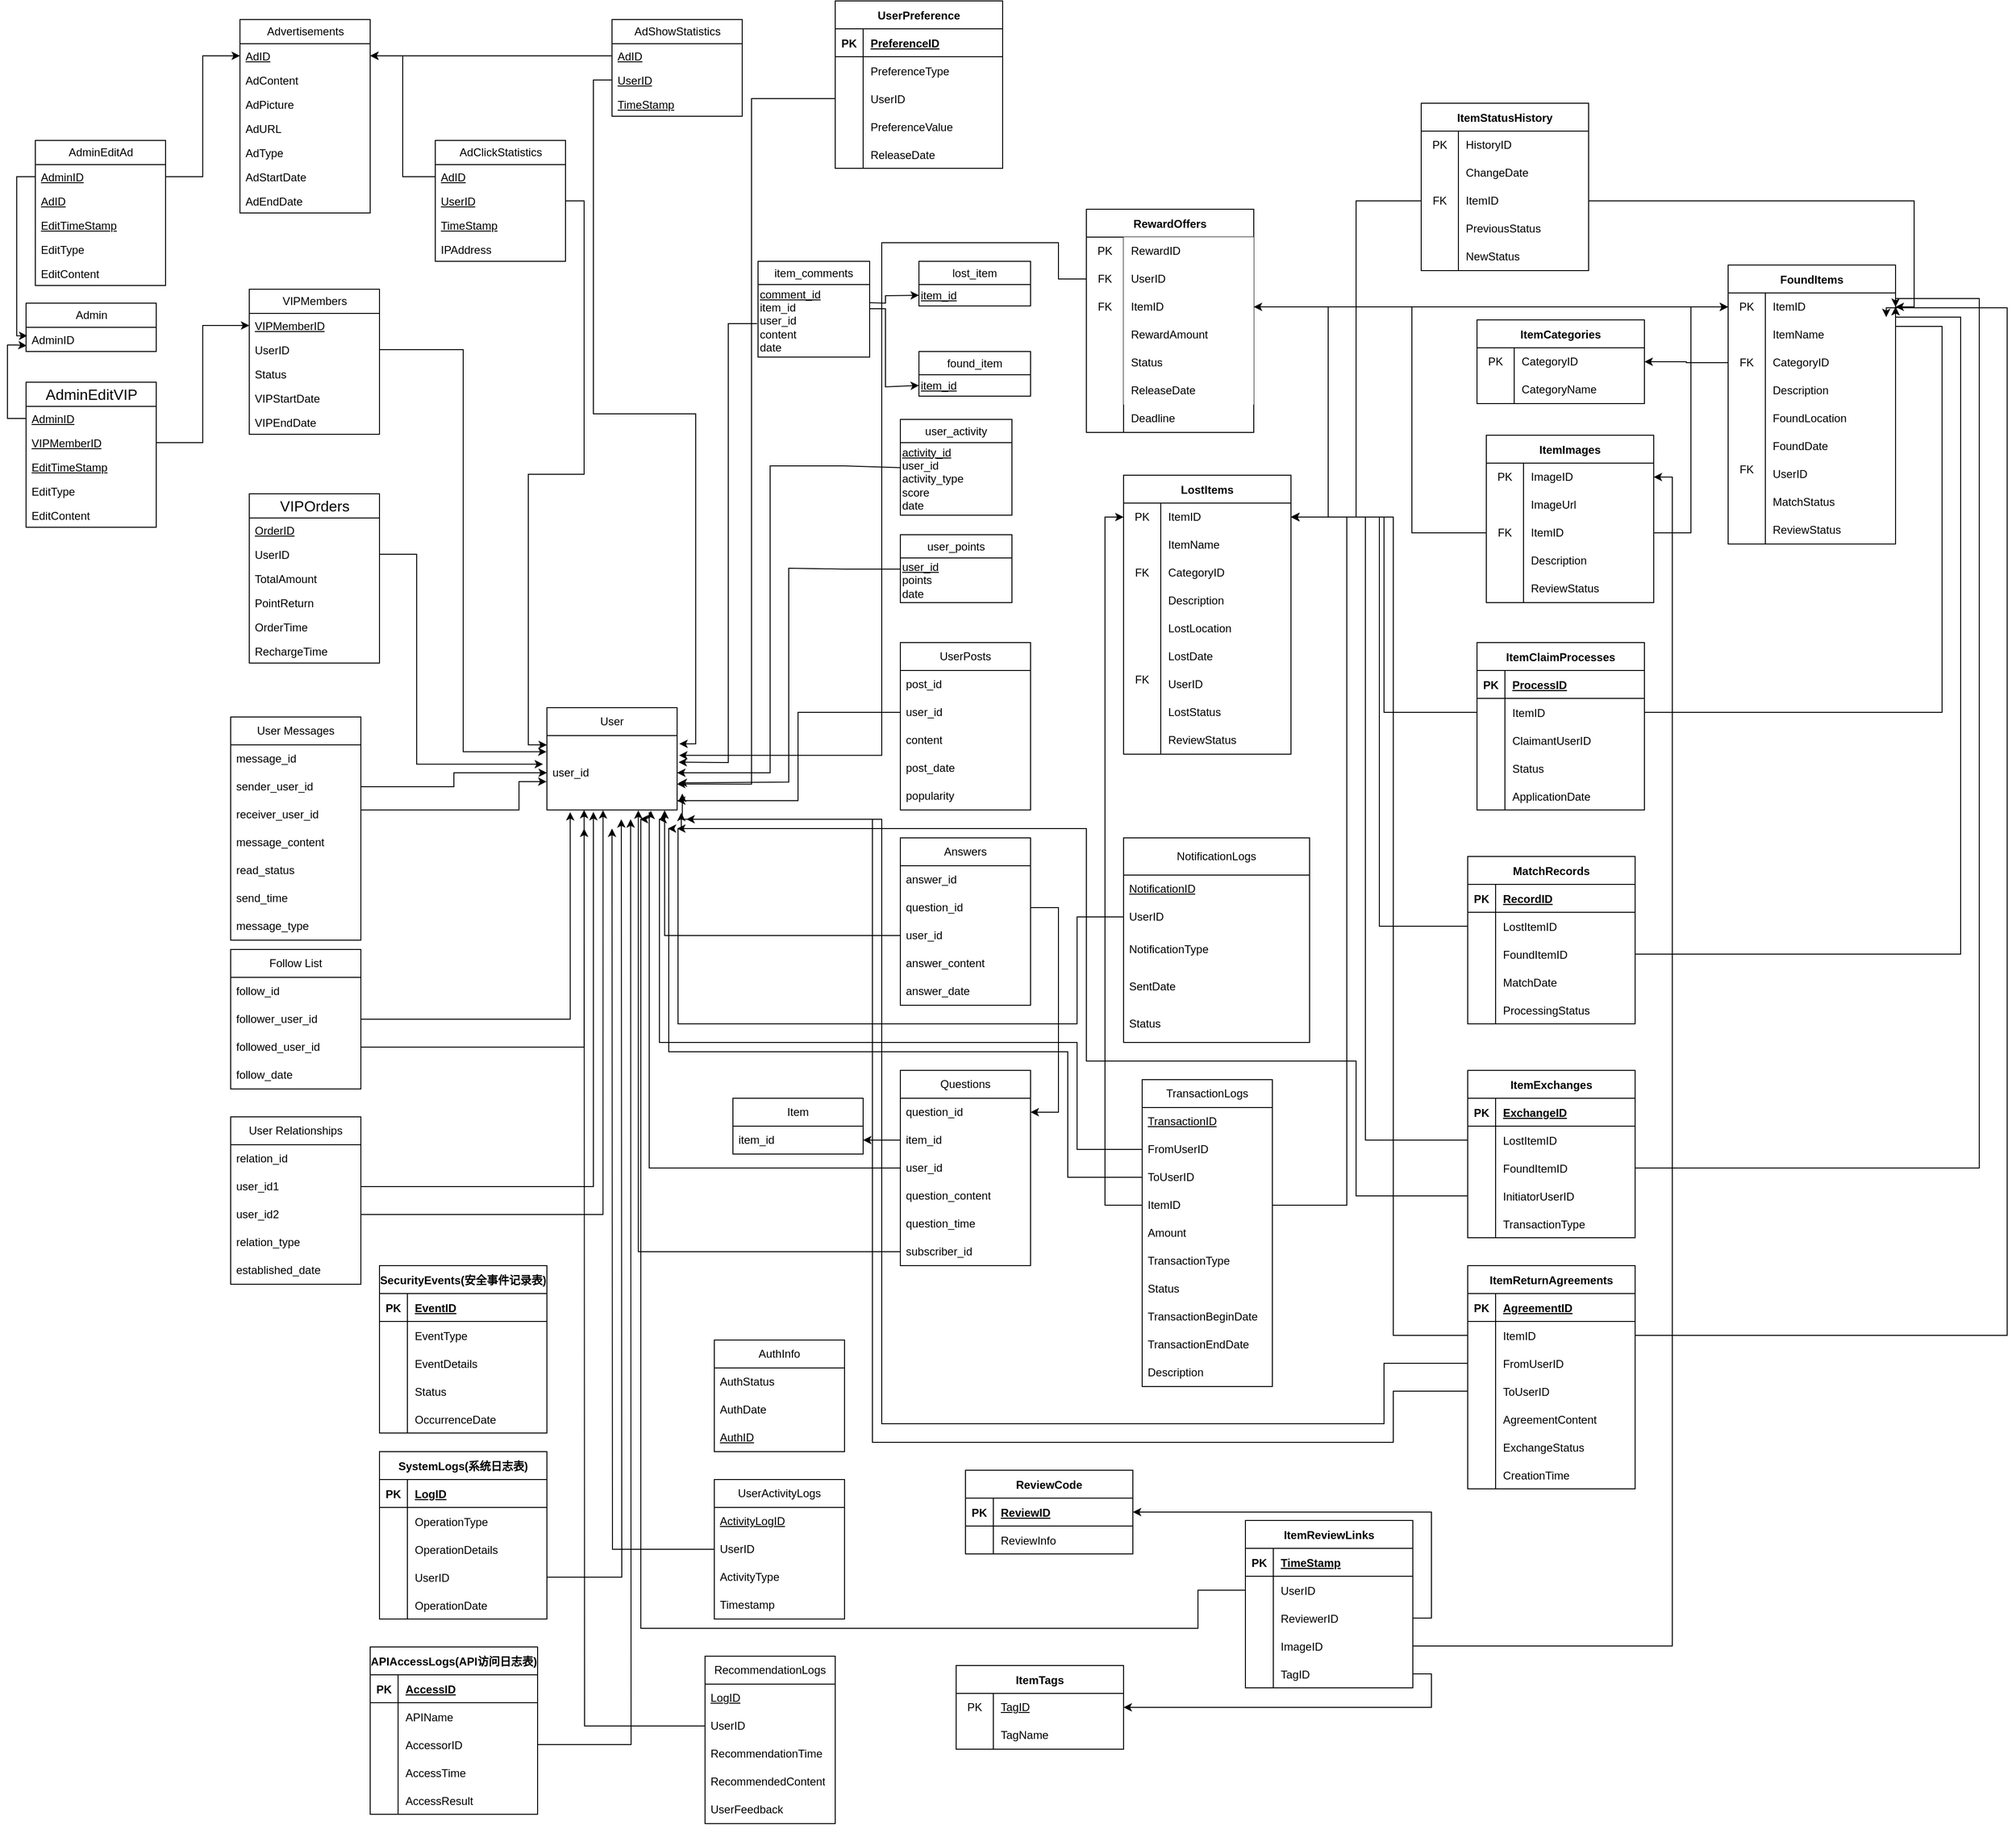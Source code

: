 <mxfile version="24.4.4" type="device">
  <diagram name="第 1 页" id="sMj0W9iISAYtuK4GYcKW">
    <mxGraphModel dx="2327" dy="1915" grid="1" gridSize="10" guides="1" tooltips="1" connect="1" arrows="1" fold="1" page="1" pageScale="1" pageWidth="827" pageHeight="1169" math="0" shadow="0">
      <root>
        <mxCell id="0" />
        <mxCell id="1" parent="0" />
        <mxCell id="F4PCHi-yztg2ZZfx5D_Z-1" value="VIPMembers" style="swimlane;fontStyle=0;childLayout=stackLayout;horizontal=1;startSize=26;fillColor=none;horizontalStack=0;resizeParent=1;resizeParentMax=0;resizeLast=0;collapsible=1;marginBottom=0;html=1;" parent="1" vertex="1">
          <mxGeometry x="80" y="250" width="140" height="156" as="geometry" />
        </mxCell>
        <mxCell id="F4PCHi-yztg2ZZfx5D_Z-2" value="&lt;u&gt;VIPMemberID&lt;/u&gt;" style="text;strokeColor=none;fillColor=none;align=left;verticalAlign=top;spacingLeft=4;spacingRight=4;overflow=hidden;rotatable=0;points=[[0,0.5],[1,0.5]];portConstraint=eastwest;whiteSpace=wrap;html=1;" parent="F4PCHi-yztg2ZZfx5D_Z-1" vertex="1">
          <mxGeometry y="26" width="140" height="26" as="geometry" />
        </mxCell>
        <mxCell id="F4PCHi-yztg2ZZfx5D_Z-3" value="UserID" style="text;strokeColor=none;fillColor=none;align=left;verticalAlign=top;spacingLeft=4;spacingRight=4;overflow=hidden;rotatable=0;points=[[0,0.5],[1,0.5]];portConstraint=eastwest;whiteSpace=wrap;html=1;" parent="F4PCHi-yztg2ZZfx5D_Z-1" vertex="1">
          <mxGeometry y="52" width="140" height="26" as="geometry" />
        </mxCell>
        <mxCell id="F4PCHi-yztg2ZZfx5D_Z-4" value="Status" style="text;strokeColor=none;fillColor=none;align=left;verticalAlign=top;spacingLeft=4;spacingRight=4;overflow=hidden;rotatable=0;points=[[0,0.5],[1,0.5]];portConstraint=eastwest;whiteSpace=wrap;html=1;" parent="F4PCHi-yztg2ZZfx5D_Z-1" vertex="1">
          <mxGeometry y="78" width="140" height="26" as="geometry" />
        </mxCell>
        <mxCell id="F4PCHi-yztg2ZZfx5D_Z-5" value="VIPStartDate" style="text;strokeColor=none;fillColor=none;align=left;verticalAlign=top;spacingLeft=4;spacingRight=4;overflow=hidden;rotatable=0;points=[[0,0.5],[1,0.5]];portConstraint=eastwest;whiteSpace=wrap;html=1;" parent="F4PCHi-yztg2ZZfx5D_Z-1" vertex="1">
          <mxGeometry y="104" width="140" height="26" as="geometry" />
        </mxCell>
        <mxCell id="F4PCHi-yztg2ZZfx5D_Z-6" value="VIPEndDate" style="text;strokeColor=none;fillColor=none;align=left;verticalAlign=top;spacingLeft=4;spacingRight=4;overflow=hidden;rotatable=0;points=[[0,0.5],[1,0.5]];portConstraint=eastwest;whiteSpace=wrap;html=1;" parent="F4PCHi-yztg2ZZfx5D_Z-1" vertex="1">
          <mxGeometry y="130" width="140" height="26" as="geometry" />
        </mxCell>
        <mxCell id="F4PCHi-yztg2ZZfx5D_Z-7" value="Admin" style="swimlane;fontStyle=0;childLayout=stackLayout;horizontal=1;startSize=26;fillColor=none;horizontalStack=0;resizeParent=1;resizeParentMax=0;resizeLast=0;collapsible=1;marginBottom=0;html=1;" parent="1" vertex="1">
          <mxGeometry x="-160" y="265" width="140" height="52" as="geometry" />
        </mxCell>
        <mxCell id="F4PCHi-yztg2ZZfx5D_Z-8" value="AdminID" style="text;strokeColor=none;fillColor=none;align=left;verticalAlign=top;spacingLeft=4;spacingRight=4;overflow=hidden;rotatable=0;points=[[0,0.5],[1,0.5]];portConstraint=eastwest;whiteSpace=wrap;html=1;" parent="F4PCHi-yztg2ZZfx5D_Z-7" vertex="1">
          <mxGeometry y="26" width="140" height="26" as="geometry" />
        </mxCell>
        <mxCell id="F4PCHi-yztg2ZZfx5D_Z-9" value="&lt;span style=&quot;font-size:12.0pt;font-family:&lt;br/&gt;宋体;mso-hansi-font-family:&amp;quot;Times New Roman&amp;quot;;mso-bidi-font-family:&amp;quot;Times New Roman&amp;quot;;&lt;br/&gt;mso-ansi-language:EN-US;mso-fareast-language:ZH-CN;mso-bidi-language:AR-SA&quot; lang=&quot;EN-US&quot;&gt;VIPOrders&lt;/span&gt;" style="swimlane;fontStyle=0;childLayout=stackLayout;horizontal=1;startSize=26;fillColor=none;horizontalStack=0;resizeParent=1;resizeParentMax=0;resizeLast=0;collapsible=1;marginBottom=0;html=1;" parent="1" vertex="1">
          <mxGeometry x="80" y="470" width="140" height="182" as="geometry" />
        </mxCell>
        <mxCell id="F4PCHi-yztg2ZZfx5D_Z-10" value="&lt;span lang=&quot;EN-US&quot;&gt;&lt;u&gt;OrderID&lt;/u&gt;&lt;/span&gt;" style="text;strokeColor=none;fillColor=none;align=left;verticalAlign=top;spacingLeft=4;spacingRight=4;overflow=hidden;rotatable=0;points=[[0,0.5],[1,0.5]];portConstraint=eastwest;whiteSpace=wrap;html=1;" parent="F4PCHi-yztg2ZZfx5D_Z-9" vertex="1">
          <mxGeometry y="26" width="140" height="26" as="geometry" />
        </mxCell>
        <mxCell id="F4PCHi-yztg2ZZfx5D_Z-11" value="UserID" style="text;strokeColor=none;fillColor=none;align=left;verticalAlign=top;spacingLeft=4;spacingRight=4;overflow=hidden;rotatable=0;points=[[0,0.5],[1,0.5]];portConstraint=eastwest;whiteSpace=wrap;html=1;" parent="F4PCHi-yztg2ZZfx5D_Z-9" vertex="1">
          <mxGeometry y="52" width="140" height="26" as="geometry" />
        </mxCell>
        <mxCell id="F4PCHi-yztg2ZZfx5D_Z-12" value="TotalAmount" style="text;strokeColor=none;fillColor=none;align=left;verticalAlign=top;spacingLeft=4;spacingRight=4;overflow=hidden;rotatable=0;points=[[0,0.5],[1,0.5]];portConstraint=eastwest;whiteSpace=wrap;html=1;" parent="F4PCHi-yztg2ZZfx5D_Z-9" vertex="1">
          <mxGeometry y="78" width="140" height="26" as="geometry" />
        </mxCell>
        <mxCell id="F4PCHi-yztg2ZZfx5D_Z-13" value="PointReturn" style="text;strokeColor=none;fillColor=none;align=left;verticalAlign=top;spacingLeft=4;spacingRight=4;overflow=hidden;rotatable=0;points=[[0,0.5],[1,0.5]];portConstraint=eastwest;whiteSpace=wrap;html=1;" parent="F4PCHi-yztg2ZZfx5D_Z-9" vertex="1">
          <mxGeometry y="104" width="140" height="26" as="geometry" />
        </mxCell>
        <mxCell id="F4PCHi-yztg2ZZfx5D_Z-14" value="OrderTime" style="text;strokeColor=none;fillColor=none;align=left;verticalAlign=top;spacingLeft=4;spacingRight=4;overflow=hidden;rotatable=0;points=[[0,0.5],[1,0.5]];portConstraint=eastwest;whiteSpace=wrap;html=1;" parent="F4PCHi-yztg2ZZfx5D_Z-9" vertex="1">
          <mxGeometry y="130" width="140" height="26" as="geometry" />
        </mxCell>
        <mxCell id="F4PCHi-yztg2ZZfx5D_Z-15" value="RechargeTime" style="text;strokeColor=none;fillColor=none;align=left;verticalAlign=top;spacingLeft=4;spacingRight=4;overflow=hidden;rotatable=0;points=[[0,0.5],[1,0.5]];portConstraint=eastwest;whiteSpace=wrap;html=1;" parent="F4PCHi-yztg2ZZfx5D_Z-9" vertex="1">
          <mxGeometry y="156" width="140" height="26" as="geometry" />
        </mxCell>
        <mxCell id="F4PCHi-yztg2ZZfx5D_Z-16" style="edgeStyle=orthogonalEdgeStyle;rounded=0;orthogonalLoop=1;jettySize=auto;html=1;exitX=1;exitY=0.5;exitDx=0;exitDy=0;entryX=-0.03;entryY=0.385;entryDx=0;entryDy=0;entryPerimeter=0;" parent="1" source="F4PCHi-yztg2ZZfx5D_Z-11" target="F4PCHi-yztg2ZZfx5D_Z-94" edge="1">
          <mxGeometry relative="1" as="geometry">
            <Array as="points">
              <mxPoint x="260" y="535" />
              <mxPoint x="260" y="761" />
            </Array>
          </mxGeometry>
        </mxCell>
        <mxCell id="F4PCHi-yztg2ZZfx5D_Z-17" style="edgeStyle=orthogonalEdgeStyle;rounded=0;orthogonalLoop=1;jettySize=auto;html=1;exitX=1;exitY=0.5;exitDx=0;exitDy=0;entryX=-0.003;entryY=0.218;entryDx=0;entryDy=0;entryPerimeter=0;" parent="1" source="F4PCHi-yztg2ZZfx5D_Z-3" target="F4PCHi-yztg2ZZfx5D_Z-94" edge="1">
          <mxGeometry relative="1" as="geometry">
            <mxPoint x="220" y="390" as="targetPoint" />
          </mxGeometry>
        </mxCell>
        <mxCell id="F4PCHi-yztg2ZZfx5D_Z-18" value="&lt;span style=&quot;font-size:12.0pt;font-family:&lt;br/&gt;宋体;mso-hansi-font-family:&amp;quot;Times New Roman&amp;quot;;mso-bidi-font-family:&amp;quot;Times New Roman&amp;quot;;&lt;br/&gt;mso-ansi-language:EN-US;mso-fareast-language:ZH-CN;mso-bidi-language:AR-SA&quot; lang=&quot;EN-US&quot;&gt;AdminEditVIP&lt;/span&gt;" style="swimlane;fontStyle=0;childLayout=stackLayout;horizontal=1;startSize=26;fillColor=none;horizontalStack=0;resizeParent=1;resizeParentMax=0;resizeLast=0;collapsible=1;marginBottom=0;html=1;" parent="1" vertex="1">
          <mxGeometry x="-160" y="350" width="140" height="156" as="geometry" />
        </mxCell>
        <mxCell id="F4PCHi-yztg2ZZfx5D_Z-19" value="&lt;u&gt;AdminID&lt;/u&gt;" style="text;strokeColor=none;fillColor=none;align=left;verticalAlign=top;spacingLeft=4;spacingRight=4;overflow=hidden;rotatable=0;points=[[0,0.5],[1,0.5]];portConstraint=eastwest;whiteSpace=wrap;html=1;" parent="F4PCHi-yztg2ZZfx5D_Z-18" vertex="1">
          <mxGeometry y="26" width="140" height="26" as="geometry" />
        </mxCell>
        <mxCell id="F4PCHi-yztg2ZZfx5D_Z-20" value="&lt;u&gt;VIPMemberID&lt;/u&gt;" style="text;strokeColor=none;fillColor=none;align=left;verticalAlign=top;spacingLeft=4;spacingRight=4;overflow=hidden;rotatable=0;points=[[0,0.5],[1,0.5]];portConstraint=eastwest;whiteSpace=wrap;html=1;" parent="F4PCHi-yztg2ZZfx5D_Z-18" vertex="1">
          <mxGeometry y="52" width="140" height="26" as="geometry" />
        </mxCell>
        <mxCell id="F4PCHi-yztg2ZZfx5D_Z-21" value="&lt;u&gt;EditTimeStamp&lt;/u&gt;" style="text;strokeColor=none;fillColor=none;align=left;verticalAlign=top;spacingLeft=4;spacingRight=4;overflow=hidden;rotatable=0;points=[[0,0.5],[1,0.5]];portConstraint=eastwest;whiteSpace=wrap;html=1;" parent="F4PCHi-yztg2ZZfx5D_Z-18" vertex="1">
          <mxGeometry y="78" width="140" height="26" as="geometry" />
        </mxCell>
        <mxCell id="F4PCHi-yztg2ZZfx5D_Z-22" value="EditType" style="text;strokeColor=none;fillColor=none;align=left;verticalAlign=top;spacingLeft=4;spacingRight=4;overflow=hidden;rotatable=0;points=[[0,0.5],[1,0.5]];portConstraint=eastwest;whiteSpace=wrap;html=1;" parent="F4PCHi-yztg2ZZfx5D_Z-18" vertex="1">
          <mxGeometry y="104" width="140" height="26" as="geometry" />
        </mxCell>
        <mxCell id="F4PCHi-yztg2ZZfx5D_Z-23" value="EditContent" style="text;strokeColor=none;fillColor=none;align=left;verticalAlign=top;spacingLeft=4;spacingRight=4;overflow=hidden;rotatable=0;points=[[0,0.5],[1,0.5]];portConstraint=eastwest;whiteSpace=wrap;html=1;" parent="F4PCHi-yztg2ZZfx5D_Z-18" vertex="1">
          <mxGeometry y="130" width="140" height="26" as="geometry" />
        </mxCell>
        <mxCell id="F4PCHi-yztg2ZZfx5D_Z-24" style="edgeStyle=orthogonalEdgeStyle;rounded=0;orthogonalLoop=1;jettySize=auto;html=1;exitX=0;exitY=0.5;exitDx=0;exitDy=0;entryX=0.005;entryY=0.761;entryDx=0;entryDy=0;entryPerimeter=0;" parent="1" source="F4PCHi-yztg2ZZfx5D_Z-19" target="F4PCHi-yztg2ZZfx5D_Z-8" edge="1">
          <mxGeometry relative="1" as="geometry">
            <mxPoint x="-170" y="320" as="targetPoint" />
            <Array as="points">
              <mxPoint x="-180" y="389" />
              <mxPoint x="-180" y="310" />
              <mxPoint x="-170" y="310" />
            </Array>
          </mxGeometry>
        </mxCell>
        <mxCell id="F4PCHi-yztg2ZZfx5D_Z-25" style="edgeStyle=orthogonalEdgeStyle;rounded=0;orthogonalLoop=1;jettySize=auto;html=1;exitX=1;exitY=0.5;exitDx=0;exitDy=0;entryX=0;entryY=0.5;entryDx=0;entryDy=0;" parent="1" source="F4PCHi-yztg2ZZfx5D_Z-20" target="F4PCHi-yztg2ZZfx5D_Z-2" edge="1">
          <mxGeometry relative="1" as="geometry" />
        </mxCell>
        <mxCell id="F4PCHi-yztg2ZZfx5D_Z-26" value="Advertisements" style="swimlane;fontStyle=0;childLayout=stackLayout;horizontal=1;startSize=26;fillColor=none;horizontalStack=0;resizeParent=1;resizeParentMax=0;resizeLast=0;collapsible=1;marginBottom=0;html=1;" parent="1" vertex="1">
          <mxGeometry x="70" y="-40" width="140" height="208" as="geometry" />
        </mxCell>
        <mxCell id="F4PCHi-yztg2ZZfx5D_Z-27" value="&lt;u&gt;AdID&lt;/u&gt;" style="text;strokeColor=none;fillColor=none;align=left;verticalAlign=top;spacingLeft=4;spacingRight=4;overflow=hidden;rotatable=0;points=[[0,0.5],[1,0.5]];portConstraint=eastwest;whiteSpace=wrap;html=1;" parent="F4PCHi-yztg2ZZfx5D_Z-26" vertex="1">
          <mxGeometry y="26" width="140" height="26" as="geometry" />
        </mxCell>
        <mxCell id="F4PCHi-yztg2ZZfx5D_Z-28" value="AdContent" style="text;strokeColor=none;fillColor=none;align=left;verticalAlign=top;spacingLeft=4;spacingRight=4;overflow=hidden;rotatable=0;points=[[0,0.5],[1,0.5]];portConstraint=eastwest;whiteSpace=wrap;html=1;" parent="F4PCHi-yztg2ZZfx5D_Z-26" vertex="1">
          <mxGeometry y="52" width="140" height="26" as="geometry" />
        </mxCell>
        <mxCell id="F4PCHi-yztg2ZZfx5D_Z-29" value="AdPicture" style="text;strokeColor=none;fillColor=none;align=left;verticalAlign=top;spacingLeft=4;spacingRight=4;overflow=hidden;rotatable=0;points=[[0,0.5],[1,0.5]];portConstraint=eastwest;whiteSpace=wrap;html=1;" parent="F4PCHi-yztg2ZZfx5D_Z-26" vertex="1">
          <mxGeometry y="78" width="140" height="26" as="geometry" />
        </mxCell>
        <mxCell id="F4PCHi-yztg2ZZfx5D_Z-30" value="AdURL" style="text;strokeColor=none;fillColor=none;align=left;verticalAlign=top;spacingLeft=4;spacingRight=4;overflow=hidden;rotatable=0;points=[[0,0.5],[1,0.5]];portConstraint=eastwest;whiteSpace=wrap;html=1;" parent="F4PCHi-yztg2ZZfx5D_Z-26" vertex="1">
          <mxGeometry y="104" width="140" height="26" as="geometry" />
        </mxCell>
        <mxCell id="F4PCHi-yztg2ZZfx5D_Z-31" value="AdType" style="text;strokeColor=none;fillColor=none;align=left;verticalAlign=top;spacingLeft=4;spacingRight=4;overflow=hidden;rotatable=0;points=[[0,0.5],[1,0.5]];portConstraint=eastwest;whiteSpace=wrap;html=1;" parent="F4PCHi-yztg2ZZfx5D_Z-26" vertex="1">
          <mxGeometry y="130" width="140" height="26" as="geometry" />
        </mxCell>
        <mxCell id="F4PCHi-yztg2ZZfx5D_Z-32" value="AdStartDate" style="text;strokeColor=none;fillColor=none;align=left;verticalAlign=top;spacingLeft=4;spacingRight=4;overflow=hidden;rotatable=0;points=[[0,0.5],[1,0.5]];portConstraint=eastwest;whiteSpace=wrap;html=1;" parent="F4PCHi-yztg2ZZfx5D_Z-26" vertex="1">
          <mxGeometry y="156" width="140" height="26" as="geometry" />
        </mxCell>
        <mxCell id="F4PCHi-yztg2ZZfx5D_Z-33" value="AdEndDate" style="text;strokeColor=none;fillColor=none;align=left;verticalAlign=top;spacingLeft=4;spacingRight=4;overflow=hidden;rotatable=0;points=[[0,0.5],[1,0.5]];portConstraint=eastwest;whiteSpace=wrap;html=1;" parent="F4PCHi-yztg2ZZfx5D_Z-26" vertex="1">
          <mxGeometry y="182" width="140" height="26" as="geometry" />
        </mxCell>
        <mxCell id="F4PCHi-yztg2ZZfx5D_Z-34" value="&lt;span lang=&quot;EN-US&quot;&gt;AdminEditAd&lt;/span&gt;" style="swimlane;fontStyle=0;childLayout=stackLayout;horizontal=1;startSize=26;fillColor=none;horizontalStack=0;resizeParent=1;resizeParentMax=0;resizeLast=0;collapsible=1;marginBottom=0;html=1;" parent="1" vertex="1">
          <mxGeometry x="-150" y="90" width="140" height="156" as="geometry" />
        </mxCell>
        <mxCell id="F4PCHi-yztg2ZZfx5D_Z-35" value="&lt;u&gt;AdminID&lt;/u&gt;" style="text;strokeColor=none;fillColor=none;align=left;verticalAlign=top;spacingLeft=4;spacingRight=4;overflow=hidden;rotatable=0;points=[[0,0.5],[1,0.5]];portConstraint=eastwest;whiteSpace=wrap;html=1;" parent="F4PCHi-yztg2ZZfx5D_Z-34" vertex="1">
          <mxGeometry y="26" width="140" height="26" as="geometry" />
        </mxCell>
        <mxCell id="F4PCHi-yztg2ZZfx5D_Z-36" value="&lt;u&gt;AdID&lt;/u&gt;" style="text;strokeColor=none;fillColor=none;align=left;verticalAlign=top;spacingLeft=4;spacingRight=4;overflow=hidden;rotatable=0;points=[[0,0.5],[1,0.5]];portConstraint=eastwest;whiteSpace=wrap;html=1;" parent="F4PCHi-yztg2ZZfx5D_Z-34" vertex="1">
          <mxGeometry y="52" width="140" height="26" as="geometry" />
        </mxCell>
        <mxCell id="F4PCHi-yztg2ZZfx5D_Z-37" value="&lt;u&gt;EditTimeStamp&lt;/u&gt;" style="text;strokeColor=none;fillColor=none;align=left;verticalAlign=top;spacingLeft=4;spacingRight=4;overflow=hidden;rotatable=0;points=[[0,0.5],[1,0.5]];portConstraint=eastwest;whiteSpace=wrap;html=1;" parent="F4PCHi-yztg2ZZfx5D_Z-34" vertex="1">
          <mxGeometry y="78" width="140" height="26" as="geometry" />
        </mxCell>
        <mxCell id="F4PCHi-yztg2ZZfx5D_Z-38" value="EditType" style="text;strokeColor=none;fillColor=none;align=left;verticalAlign=top;spacingLeft=4;spacingRight=4;overflow=hidden;rotatable=0;points=[[0,0.5],[1,0.5]];portConstraint=eastwest;whiteSpace=wrap;html=1;" parent="F4PCHi-yztg2ZZfx5D_Z-34" vertex="1">
          <mxGeometry y="104" width="140" height="26" as="geometry" />
        </mxCell>
        <mxCell id="F4PCHi-yztg2ZZfx5D_Z-39" value="EditContent" style="text;strokeColor=none;fillColor=none;align=left;verticalAlign=top;spacingLeft=4;spacingRight=4;overflow=hidden;rotatable=0;points=[[0,0.5],[1,0.5]];portConstraint=eastwest;whiteSpace=wrap;html=1;" parent="F4PCHi-yztg2ZZfx5D_Z-34" vertex="1">
          <mxGeometry y="130" width="140" height="26" as="geometry" />
        </mxCell>
        <mxCell id="F4PCHi-yztg2ZZfx5D_Z-40" style="edgeStyle=orthogonalEdgeStyle;rounded=0;orthogonalLoop=1;jettySize=auto;html=1;exitX=0;exitY=0.5;exitDx=0;exitDy=0;entryX=0.01;entryY=0.35;entryDx=0;entryDy=0;entryPerimeter=0;" parent="1" source="F4PCHi-yztg2ZZfx5D_Z-35" target="F4PCHi-yztg2ZZfx5D_Z-8" edge="1">
          <mxGeometry relative="1" as="geometry">
            <Array as="points">
              <mxPoint x="-170" y="129" />
              <mxPoint x="-170" y="300" />
            </Array>
          </mxGeometry>
        </mxCell>
        <mxCell id="F4PCHi-yztg2ZZfx5D_Z-41" style="edgeStyle=orthogonalEdgeStyle;rounded=0;orthogonalLoop=1;jettySize=auto;html=1;exitX=1;exitY=0.5;exitDx=0;exitDy=0;entryX=0;entryY=0.5;entryDx=0;entryDy=0;" parent="1" source="F4PCHi-yztg2ZZfx5D_Z-35" target="F4PCHi-yztg2ZZfx5D_Z-27" edge="1">
          <mxGeometry relative="1" as="geometry" />
        </mxCell>
        <mxCell id="F4PCHi-yztg2ZZfx5D_Z-42" value="&lt;span lang=&quot;EN-US&quot;&gt;AdClickStatistics&lt;/span&gt;" style="swimlane;fontStyle=0;childLayout=stackLayout;horizontal=1;startSize=26;fillColor=none;horizontalStack=0;resizeParent=1;resizeParentMax=0;resizeLast=0;collapsible=1;marginBottom=0;html=1;" parent="1" vertex="1">
          <mxGeometry x="280" y="90" width="140" height="130" as="geometry" />
        </mxCell>
        <mxCell id="F4PCHi-yztg2ZZfx5D_Z-43" value="&lt;u&gt;AdID&lt;/u&gt;" style="text;strokeColor=none;fillColor=none;align=left;verticalAlign=top;spacingLeft=4;spacingRight=4;overflow=hidden;rotatable=0;points=[[0,0.5],[1,0.5]];portConstraint=eastwest;whiteSpace=wrap;html=1;" parent="F4PCHi-yztg2ZZfx5D_Z-42" vertex="1">
          <mxGeometry y="26" width="140" height="26" as="geometry" />
        </mxCell>
        <mxCell id="F4PCHi-yztg2ZZfx5D_Z-44" value="&lt;u&gt;UserID&lt;/u&gt;" style="text;strokeColor=none;fillColor=none;align=left;verticalAlign=top;spacingLeft=4;spacingRight=4;overflow=hidden;rotatable=0;points=[[0,0.5],[1,0.5]];portConstraint=eastwest;whiteSpace=wrap;html=1;" parent="F4PCHi-yztg2ZZfx5D_Z-42" vertex="1">
          <mxGeometry y="52" width="140" height="26" as="geometry" />
        </mxCell>
        <mxCell id="F4PCHi-yztg2ZZfx5D_Z-45" value="&lt;u&gt;TimeStamp&lt;/u&gt;" style="text;strokeColor=none;fillColor=none;align=left;verticalAlign=top;spacingLeft=4;spacingRight=4;overflow=hidden;rotatable=0;points=[[0,0.5],[1,0.5]];portConstraint=eastwest;whiteSpace=wrap;html=1;" parent="F4PCHi-yztg2ZZfx5D_Z-42" vertex="1">
          <mxGeometry y="78" width="140" height="26" as="geometry" />
        </mxCell>
        <mxCell id="F4PCHi-yztg2ZZfx5D_Z-46" value="IPAddress" style="text;strokeColor=none;fillColor=none;align=left;verticalAlign=top;spacingLeft=4;spacingRight=4;overflow=hidden;rotatable=0;points=[[0,0.5],[1,0.5]];portConstraint=eastwest;whiteSpace=wrap;html=1;" parent="F4PCHi-yztg2ZZfx5D_Z-42" vertex="1">
          <mxGeometry y="104" width="140" height="26" as="geometry" />
        </mxCell>
        <mxCell id="F4PCHi-yztg2ZZfx5D_Z-47" style="edgeStyle=orthogonalEdgeStyle;rounded=0;orthogonalLoop=1;jettySize=auto;html=1;exitX=0;exitY=0.5;exitDx=0;exitDy=0;entryX=1;entryY=0.5;entryDx=0;entryDy=0;" parent="1" source="F4PCHi-yztg2ZZfx5D_Z-43" target="F4PCHi-yztg2ZZfx5D_Z-27" edge="1">
          <mxGeometry relative="1" as="geometry" />
        </mxCell>
        <mxCell id="F4PCHi-yztg2ZZfx5D_Z-48" style="edgeStyle=orthogonalEdgeStyle;rounded=0;orthogonalLoop=1;jettySize=auto;html=1;exitX=1;exitY=0.5;exitDx=0;exitDy=0;entryX=0;entryY=0.125;entryDx=0;entryDy=0;entryPerimeter=0;" parent="1" source="F4PCHi-yztg2ZZfx5D_Z-44" target="F4PCHi-yztg2ZZfx5D_Z-94" edge="1">
          <mxGeometry relative="1" as="geometry" />
        </mxCell>
        <mxCell id="F4PCHi-yztg2ZZfx5D_Z-49" value="&lt;span lang=&quot;EN-US&quot;&gt;AdShowStatistics&lt;/span&gt;" style="swimlane;fontStyle=0;childLayout=stackLayout;horizontal=1;startSize=26;fillColor=none;horizontalStack=0;resizeParent=1;resizeParentMax=0;resizeLast=0;collapsible=1;marginBottom=0;html=1;" parent="1" vertex="1">
          <mxGeometry x="470" y="-40" width="140" height="104" as="geometry" />
        </mxCell>
        <mxCell id="F4PCHi-yztg2ZZfx5D_Z-50" value="&lt;u&gt;AdID&lt;/u&gt;" style="text;strokeColor=none;fillColor=none;align=left;verticalAlign=top;spacingLeft=4;spacingRight=4;overflow=hidden;rotatable=0;points=[[0,0.5],[1,0.5]];portConstraint=eastwest;whiteSpace=wrap;html=1;" parent="F4PCHi-yztg2ZZfx5D_Z-49" vertex="1">
          <mxGeometry y="26" width="140" height="26" as="geometry" />
        </mxCell>
        <mxCell id="F4PCHi-yztg2ZZfx5D_Z-51" value="&lt;u&gt;UserID&lt;/u&gt;" style="text;strokeColor=none;fillColor=none;align=left;verticalAlign=top;spacingLeft=4;spacingRight=4;overflow=hidden;rotatable=0;points=[[0,0.5],[1,0.5]];portConstraint=eastwest;whiteSpace=wrap;html=1;" parent="F4PCHi-yztg2ZZfx5D_Z-49" vertex="1">
          <mxGeometry y="52" width="140" height="26" as="geometry" />
        </mxCell>
        <mxCell id="F4PCHi-yztg2ZZfx5D_Z-52" value="&lt;u&gt;TimeStamp&lt;/u&gt;" style="text;strokeColor=none;fillColor=none;align=left;verticalAlign=top;spacingLeft=4;spacingRight=4;overflow=hidden;rotatable=0;points=[[0,0.5],[1,0.5]];portConstraint=eastwest;whiteSpace=wrap;html=1;" parent="F4PCHi-yztg2ZZfx5D_Z-49" vertex="1">
          <mxGeometry y="78" width="140" height="26" as="geometry" />
        </mxCell>
        <mxCell id="F4PCHi-yztg2ZZfx5D_Z-53" style="edgeStyle=orthogonalEdgeStyle;rounded=0;orthogonalLoop=1;jettySize=auto;html=1;exitX=0;exitY=0.5;exitDx=0;exitDy=0;entryX=1;entryY=0.5;entryDx=0;entryDy=0;" parent="1" source="F4PCHi-yztg2ZZfx5D_Z-50" target="F4PCHi-yztg2ZZfx5D_Z-27" edge="1">
          <mxGeometry relative="1" as="geometry" />
        </mxCell>
        <mxCell id="F4PCHi-yztg2ZZfx5D_Z-54" style="edgeStyle=orthogonalEdgeStyle;rounded=0;orthogonalLoop=1;jettySize=auto;html=1;exitX=0;exitY=0.5;exitDx=0;exitDy=0;entryX=1.017;entryY=0.111;entryDx=0;entryDy=0;entryPerimeter=0;" parent="1" source="F4PCHi-yztg2ZZfx5D_Z-51" target="F4PCHi-yztg2ZZfx5D_Z-94" edge="1">
          <mxGeometry relative="1" as="geometry">
            <mxPoint x="510.0" y="439" as="targetPoint" />
          </mxGeometry>
        </mxCell>
        <mxCell id="F4PCHi-yztg2ZZfx5D_Z-55" value="User Messages" style="swimlane;fontStyle=0;childLayout=stackLayout;horizontal=1;startSize=30;horizontalStack=0;resizeParent=1;resizeParentMax=0;resizeLast=0;collapsible=1;marginBottom=0;whiteSpace=wrap;html=1;" parent="1" vertex="1">
          <mxGeometry x="60" y="710" width="140" height="240" as="geometry" />
        </mxCell>
        <mxCell id="F4PCHi-yztg2ZZfx5D_Z-56" value="message_id" style="text;strokeColor=none;fillColor=none;align=left;verticalAlign=middle;spacingLeft=4;spacingRight=4;overflow=hidden;points=[[0,0.5],[1,0.5]];portConstraint=eastwest;rotatable=0;whiteSpace=wrap;html=1;" parent="F4PCHi-yztg2ZZfx5D_Z-55" vertex="1">
          <mxGeometry y="30" width="140" height="30" as="geometry" />
        </mxCell>
        <mxCell id="F4PCHi-yztg2ZZfx5D_Z-57" value="sender_user_id" style="text;strokeColor=none;fillColor=none;align=left;verticalAlign=middle;spacingLeft=4;spacingRight=4;overflow=hidden;points=[[0,0.5],[1,0.5]];portConstraint=eastwest;rotatable=0;whiteSpace=wrap;html=1;" parent="F4PCHi-yztg2ZZfx5D_Z-55" vertex="1">
          <mxGeometry y="60" width="140" height="30" as="geometry" />
        </mxCell>
        <mxCell id="F4PCHi-yztg2ZZfx5D_Z-58" value="receiver_user_id" style="text;strokeColor=none;fillColor=none;align=left;verticalAlign=middle;spacingLeft=4;spacingRight=4;overflow=hidden;points=[[0,0.5],[1,0.5]];portConstraint=eastwest;rotatable=0;whiteSpace=wrap;html=1;" parent="F4PCHi-yztg2ZZfx5D_Z-55" vertex="1">
          <mxGeometry y="90" width="140" height="30" as="geometry" />
        </mxCell>
        <mxCell id="F4PCHi-yztg2ZZfx5D_Z-59" value="message_content" style="text;strokeColor=none;fillColor=none;align=left;verticalAlign=middle;spacingLeft=4;spacingRight=4;overflow=hidden;points=[[0,0.5],[1,0.5]];portConstraint=eastwest;rotatable=0;whiteSpace=wrap;html=1;" parent="F4PCHi-yztg2ZZfx5D_Z-55" vertex="1">
          <mxGeometry y="120" width="140" height="30" as="geometry" />
        </mxCell>
        <mxCell id="F4PCHi-yztg2ZZfx5D_Z-60" value="read_status" style="text;strokeColor=none;fillColor=none;align=left;verticalAlign=middle;spacingLeft=4;spacingRight=4;overflow=hidden;points=[[0,0.5],[1,0.5]];portConstraint=eastwest;rotatable=0;whiteSpace=wrap;html=1;" parent="F4PCHi-yztg2ZZfx5D_Z-55" vertex="1">
          <mxGeometry y="150" width="140" height="30" as="geometry" />
        </mxCell>
        <mxCell id="F4PCHi-yztg2ZZfx5D_Z-61" value="send_time" style="text;strokeColor=none;fillColor=none;align=left;verticalAlign=middle;spacingLeft=4;spacingRight=4;overflow=hidden;points=[[0,0.5],[1,0.5]];portConstraint=eastwest;rotatable=0;whiteSpace=wrap;html=1;" parent="F4PCHi-yztg2ZZfx5D_Z-55" vertex="1">
          <mxGeometry y="180" width="140" height="30" as="geometry" />
        </mxCell>
        <mxCell id="F4PCHi-yztg2ZZfx5D_Z-62" value="message_type" style="text;strokeColor=none;fillColor=none;align=left;verticalAlign=middle;spacingLeft=4;spacingRight=4;overflow=hidden;points=[[0,0.5],[1,0.5]];portConstraint=eastwest;rotatable=0;whiteSpace=wrap;html=1;" parent="F4PCHi-yztg2ZZfx5D_Z-55" vertex="1">
          <mxGeometry y="210" width="140" height="30" as="geometry" />
        </mxCell>
        <mxCell id="F4PCHi-yztg2ZZfx5D_Z-63" value="UserPosts" style="swimlane;fontStyle=0;childLayout=stackLayout;horizontal=1;startSize=30;horizontalStack=0;resizeParent=1;resizeParentMax=0;resizeLast=0;collapsible=1;marginBottom=0;whiteSpace=wrap;html=1;" parent="1" vertex="1">
          <mxGeometry x="780.0" y="630" width="140" height="180" as="geometry" />
        </mxCell>
        <mxCell id="F4PCHi-yztg2ZZfx5D_Z-64" value="post_id" style="text;strokeColor=none;fillColor=none;align=left;verticalAlign=middle;spacingLeft=4;spacingRight=4;overflow=hidden;points=[[0,0.5],[1,0.5]];portConstraint=eastwest;rotatable=0;whiteSpace=wrap;html=1;" parent="F4PCHi-yztg2ZZfx5D_Z-63" vertex="1">
          <mxGeometry y="30" width="140" height="30" as="geometry" />
        </mxCell>
        <mxCell id="F4PCHi-yztg2ZZfx5D_Z-65" value="user_id" style="text;strokeColor=none;fillColor=none;align=left;verticalAlign=middle;spacingLeft=4;spacingRight=4;overflow=hidden;points=[[0,0.5],[1,0.5]];portConstraint=eastwest;rotatable=0;whiteSpace=wrap;html=1;" parent="F4PCHi-yztg2ZZfx5D_Z-63" vertex="1">
          <mxGeometry y="60" width="140" height="30" as="geometry" />
        </mxCell>
        <mxCell id="F4PCHi-yztg2ZZfx5D_Z-66" value="content" style="text;strokeColor=none;fillColor=none;align=left;verticalAlign=middle;spacingLeft=4;spacingRight=4;overflow=hidden;points=[[0,0.5],[1,0.5]];portConstraint=eastwest;rotatable=0;whiteSpace=wrap;html=1;" parent="F4PCHi-yztg2ZZfx5D_Z-63" vertex="1">
          <mxGeometry y="90" width="140" height="30" as="geometry" />
        </mxCell>
        <mxCell id="F4PCHi-yztg2ZZfx5D_Z-67" value="post_date" style="text;strokeColor=none;fillColor=none;align=left;verticalAlign=middle;spacingLeft=4;spacingRight=4;overflow=hidden;points=[[0,0.5],[1,0.5]];portConstraint=eastwest;rotatable=0;whiteSpace=wrap;html=1;" parent="F4PCHi-yztg2ZZfx5D_Z-63" vertex="1">
          <mxGeometry y="120" width="140" height="30" as="geometry" />
        </mxCell>
        <mxCell id="F4PCHi-yztg2ZZfx5D_Z-68" value="popularity" style="text;strokeColor=none;fillColor=none;align=left;verticalAlign=middle;spacingLeft=4;spacingRight=4;overflow=hidden;points=[[0,0.5],[1,0.5]];portConstraint=eastwest;rotatable=0;whiteSpace=wrap;html=1;" parent="F4PCHi-yztg2ZZfx5D_Z-63" vertex="1">
          <mxGeometry y="150" width="140" height="30" as="geometry" />
        </mxCell>
        <mxCell id="F4PCHi-yztg2ZZfx5D_Z-69" value="User Relationships" style="swimlane;fontStyle=0;childLayout=stackLayout;horizontal=1;startSize=30;horizontalStack=0;resizeParent=1;resizeParentMax=0;resizeLast=0;collapsible=1;marginBottom=0;whiteSpace=wrap;html=1;" parent="1" vertex="1">
          <mxGeometry x="60" y="1140" width="140" height="180" as="geometry" />
        </mxCell>
        <mxCell id="F4PCHi-yztg2ZZfx5D_Z-70" value="relation_id" style="text;strokeColor=none;fillColor=none;align=left;verticalAlign=middle;spacingLeft=4;spacingRight=4;overflow=hidden;points=[[0,0.5],[1,0.5]];portConstraint=eastwest;rotatable=0;whiteSpace=wrap;html=1;" parent="F4PCHi-yztg2ZZfx5D_Z-69" vertex="1">
          <mxGeometry y="30" width="140" height="30" as="geometry" />
        </mxCell>
        <mxCell id="F4PCHi-yztg2ZZfx5D_Z-71" value="user_id1" style="text;strokeColor=none;fillColor=none;align=left;verticalAlign=middle;spacingLeft=4;spacingRight=4;overflow=hidden;points=[[0,0.5],[1,0.5]];portConstraint=eastwest;rotatable=0;whiteSpace=wrap;html=1;" parent="F4PCHi-yztg2ZZfx5D_Z-69" vertex="1">
          <mxGeometry y="60" width="140" height="30" as="geometry" />
        </mxCell>
        <mxCell id="F4PCHi-yztg2ZZfx5D_Z-72" value="user_id2" style="text;strokeColor=none;fillColor=none;align=left;verticalAlign=middle;spacingLeft=4;spacingRight=4;overflow=hidden;points=[[0,0.5],[1,0.5]];portConstraint=eastwest;rotatable=0;whiteSpace=wrap;html=1;" parent="F4PCHi-yztg2ZZfx5D_Z-69" vertex="1">
          <mxGeometry y="90" width="140" height="30" as="geometry" />
        </mxCell>
        <mxCell id="F4PCHi-yztg2ZZfx5D_Z-73" value="relation_type" style="text;strokeColor=none;fillColor=none;align=left;verticalAlign=middle;spacingLeft=4;spacingRight=4;overflow=hidden;points=[[0,0.5],[1,0.5]];portConstraint=eastwest;rotatable=0;whiteSpace=wrap;html=1;" parent="F4PCHi-yztg2ZZfx5D_Z-69" vertex="1">
          <mxGeometry y="120" width="140" height="30" as="geometry" />
        </mxCell>
        <mxCell id="F4PCHi-yztg2ZZfx5D_Z-74" value="established_date" style="text;strokeColor=none;fillColor=none;align=left;verticalAlign=middle;spacingLeft=4;spacingRight=4;overflow=hidden;points=[[0,0.5],[1,0.5]];portConstraint=eastwest;rotatable=0;whiteSpace=wrap;html=1;" parent="F4PCHi-yztg2ZZfx5D_Z-69" vertex="1">
          <mxGeometry y="150" width="140" height="30" as="geometry" />
        </mxCell>
        <mxCell id="F4PCHi-yztg2ZZfx5D_Z-75" value="Follow List" style="swimlane;fontStyle=0;childLayout=stackLayout;horizontal=1;startSize=30;horizontalStack=0;resizeParent=1;resizeParentMax=0;resizeLast=0;collapsible=1;marginBottom=0;whiteSpace=wrap;html=1;" parent="1" vertex="1">
          <mxGeometry x="60.0" y="960" width="140" height="150" as="geometry" />
        </mxCell>
        <mxCell id="F4PCHi-yztg2ZZfx5D_Z-76" value="follow_id" style="text;strokeColor=none;fillColor=none;align=left;verticalAlign=middle;spacingLeft=4;spacingRight=4;overflow=hidden;points=[[0,0.5],[1,0.5]];portConstraint=eastwest;rotatable=0;whiteSpace=wrap;html=1;" parent="F4PCHi-yztg2ZZfx5D_Z-75" vertex="1">
          <mxGeometry y="30" width="140" height="30" as="geometry" />
        </mxCell>
        <mxCell id="F4PCHi-yztg2ZZfx5D_Z-77" value="follower_user_id" style="text;strokeColor=none;fillColor=none;align=left;verticalAlign=middle;spacingLeft=4;spacingRight=4;overflow=hidden;points=[[0,0.5],[1,0.5]];portConstraint=eastwest;rotatable=0;whiteSpace=wrap;html=1;" parent="F4PCHi-yztg2ZZfx5D_Z-75" vertex="1">
          <mxGeometry y="60" width="140" height="30" as="geometry" />
        </mxCell>
        <mxCell id="F4PCHi-yztg2ZZfx5D_Z-78" value="followed_user_id" style="text;strokeColor=none;fillColor=none;align=left;verticalAlign=middle;spacingLeft=4;spacingRight=4;overflow=hidden;points=[[0,0.5],[1,0.5]];portConstraint=eastwest;rotatable=0;whiteSpace=wrap;html=1;" parent="F4PCHi-yztg2ZZfx5D_Z-75" vertex="1">
          <mxGeometry y="90" width="140" height="30" as="geometry" />
        </mxCell>
        <mxCell id="F4PCHi-yztg2ZZfx5D_Z-79" value="follow_date" style="text;strokeColor=none;fillColor=none;align=left;verticalAlign=middle;spacingLeft=4;spacingRight=4;overflow=hidden;points=[[0,0.5],[1,0.5]];portConstraint=eastwest;rotatable=0;whiteSpace=wrap;html=1;" parent="F4PCHi-yztg2ZZfx5D_Z-75" vertex="1">
          <mxGeometry y="120" width="140" height="30" as="geometry" />
        </mxCell>
        <mxCell id="F4PCHi-yztg2ZZfx5D_Z-80" value="Questions" style="swimlane;fontStyle=0;childLayout=stackLayout;horizontal=1;startSize=30;horizontalStack=0;resizeParent=1;resizeParentMax=0;resizeLast=0;collapsible=1;marginBottom=0;whiteSpace=wrap;html=1;" parent="1" vertex="1">
          <mxGeometry x="780" y="1090" width="140" height="210" as="geometry" />
        </mxCell>
        <mxCell id="F4PCHi-yztg2ZZfx5D_Z-81" value="question_id" style="text;strokeColor=none;fillColor=none;align=left;verticalAlign=middle;spacingLeft=4;spacingRight=4;overflow=hidden;points=[[0,0.5],[1,0.5]];portConstraint=eastwest;rotatable=0;whiteSpace=wrap;html=1;" parent="F4PCHi-yztg2ZZfx5D_Z-80" vertex="1">
          <mxGeometry y="30" width="140" height="30" as="geometry" />
        </mxCell>
        <mxCell id="F4PCHi-yztg2ZZfx5D_Z-82" value="item_id" style="text;strokeColor=none;fillColor=none;align=left;verticalAlign=middle;spacingLeft=4;spacingRight=4;overflow=hidden;points=[[0,0.5],[1,0.5]];portConstraint=eastwest;rotatable=0;whiteSpace=wrap;html=1;" parent="F4PCHi-yztg2ZZfx5D_Z-80" vertex="1">
          <mxGeometry y="60" width="140" height="30" as="geometry" />
        </mxCell>
        <mxCell id="F4PCHi-yztg2ZZfx5D_Z-83" value="user_id" style="text;strokeColor=none;fillColor=none;align=left;verticalAlign=middle;spacingLeft=4;spacingRight=4;overflow=hidden;points=[[0,0.5],[1,0.5]];portConstraint=eastwest;rotatable=0;whiteSpace=wrap;html=1;" parent="F4PCHi-yztg2ZZfx5D_Z-80" vertex="1">
          <mxGeometry y="90" width="140" height="30" as="geometry" />
        </mxCell>
        <mxCell id="F4PCHi-yztg2ZZfx5D_Z-84" value="question_content" style="text;strokeColor=none;fillColor=none;align=left;verticalAlign=middle;spacingLeft=4;spacingRight=4;overflow=hidden;points=[[0,0.5],[1,0.5]];portConstraint=eastwest;rotatable=0;whiteSpace=wrap;html=1;" parent="F4PCHi-yztg2ZZfx5D_Z-80" vertex="1">
          <mxGeometry y="120" width="140" height="30" as="geometry" />
        </mxCell>
        <mxCell id="F4PCHi-yztg2ZZfx5D_Z-85" value="question_time" style="text;strokeColor=none;fillColor=none;align=left;verticalAlign=middle;spacingLeft=4;spacingRight=4;overflow=hidden;points=[[0,0.5],[1,0.5]];portConstraint=eastwest;rotatable=0;whiteSpace=wrap;html=1;" parent="F4PCHi-yztg2ZZfx5D_Z-80" vertex="1">
          <mxGeometry y="150" width="140" height="30" as="geometry" />
        </mxCell>
        <mxCell id="F4PCHi-yztg2ZZfx5D_Z-86" value="subscriber_id" style="text;strokeColor=none;fillColor=none;align=left;verticalAlign=middle;spacingLeft=4;spacingRight=4;overflow=hidden;points=[[0,0.5],[1,0.5]];portConstraint=eastwest;rotatable=0;whiteSpace=wrap;html=1;" parent="F4PCHi-yztg2ZZfx5D_Z-80" vertex="1">
          <mxGeometry y="180" width="140" height="30" as="geometry" />
        </mxCell>
        <mxCell id="F4PCHi-yztg2ZZfx5D_Z-87" value="Answers" style="swimlane;fontStyle=0;childLayout=stackLayout;horizontal=1;startSize=30;horizontalStack=0;resizeParent=1;resizeParentMax=0;resizeLast=0;collapsible=1;marginBottom=0;whiteSpace=wrap;html=1;" parent="1" vertex="1">
          <mxGeometry x="780" y="840" width="140" height="180" as="geometry" />
        </mxCell>
        <mxCell id="F4PCHi-yztg2ZZfx5D_Z-88" value="answer_id" style="text;strokeColor=none;fillColor=none;align=left;verticalAlign=middle;spacingLeft=4;spacingRight=4;overflow=hidden;points=[[0,0.5],[1,0.5]];portConstraint=eastwest;rotatable=0;whiteSpace=wrap;html=1;" parent="F4PCHi-yztg2ZZfx5D_Z-87" vertex="1">
          <mxGeometry y="30" width="140" height="30" as="geometry" />
        </mxCell>
        <mxCell id="F4PCHi-yztg2ZZfx5D_Z-89" value="question_id" style="text;strokeColor=none;fillColor=none;align=left;verticalAlign=middle;spacingLeft=4;spacingRight=4;overflow=hidden;points=[[0,0.5],[1,0.5]];portConstraint=eastwest;rotatable=0;whiteSpace=wrap;html=1;" parent="F4PCHi-yztg2ZZfx5D_Z-87" vertex="1">
          <mxGeometry y="60" width="140" height="30" as="geometry" />
        </mxCell>
        <mxCell id="F4PCHi-yztg2ZZfx5D_Z-90" value="user_id" style="text;strokeColor=none;fillColor=none;align=left;verticalAlign=middle;spacingLeft=4;spacingRight=4;overflow=hidden;points=[[0,0.5],[1,0.5]];portConstraint=eastwest;rotatable=0;whiteSpace=wrap;html=1;" parent="F4PCHi-yztg2ZZfx5D_Z-87" vertex="1">
          <mxGeometry y="90" width="140" height="30" as="geometry" />
        </mxCell>
        <mxCell id="F4PCHi-yztg2ZZfx5D_Z-91" value="answer_content" style="text;strokeColor=none;fillColor=none;align=left;verticalAlign=middle;spacingLeft=4;spacingRight=4;overflow=hidden;points=[[0,0.5],[1,0.5]];portConstraint=eastwest;rotatable=0;whiteSpace=wrap;html=1;" parent="F4PCHi-yztg2ZZfx5D_Z-87" vertex="1">
          <mxGeometry y="120" width="140" height="30" as="geometry" />
        </mxCell>
        <mxCell id="F4PCHi-yztg2ZZfx5D_Z-92" value="answer_date" style="text;strokeColor=none;fillColor=none;align=left;verticalAlign=middle;spacingLeft=4;spacingRight=4;overflow=hidden;points=[[0,0.5],[1,0.5]];portConstraint=eastwest;rotatable=0;whiteSpace=wrap;html=1;" parent="F4PCHi-yztg2ZZfx5D_Z-87" vertex="1">
          <mxGeometry y="150" width="140" height="30" as="geometry" />
        </mxCell>
        <mxCell id="F4PCHi-yztg2ZZfx5D_Z-93" value="User" style="swimlane;fontStyle=0;childLayout=stackLayout;horizontal=1;startSize=30;horizontalStack=0;resizeParent=1;resizeParentMax=0;resizeLast=0;collapsible=1;marginBottom=0;whiteSpace=wrap;html=1;" parent="1" vertex="1">
          <mxGeometry x="400" y="700" width="140" height="110" as="geometry" />
        </mxCell>
        <mxCell id="F4PCHi-yztg2ZZfx5D_Z-94" value="user_id" style="text;strokeColor=none;fillColor=none;align=left;verticalAlign=middle;spacingLeft=4;spacingRight=4;overflow=hidden;points=[[0,0.5],[1,0.5]];portConstraint=eastwest;rotatable=0;whiteSpace=wrap;html=1;" parent="F4PCHi-yztg2ZZfx5D_Z-93" vertex="1">
          <mxGeometry y="30" width="140" height="80" as="geometry" />
        </mxCell>
        <mxCell id="F4PCHi-yztg2ZZfx5D_Z-95" value="Item" style="swimlane;fontStyle=0;childLayout=stackLayout;horizontal=1;startSize=30;horizontalStack=0;resizeParent=1;resizeParentMax=0;resizeLast=0;collapsible=1;marginBottom=0;whiteSpace=wrap;html=1;" parent="1" vertex="1">
          <mxGeometry x="600" y="1120" width="140" height="60" as="geometry" />
        </mxCell>
        <mxCell id="F4PCHi-yztg2ZZfx5D_Z-96" value="item_id" style="text;strokeColor=none;fillColor=none;align=left;verticalAlign=middle;spacingLeft=4;spacingRight=4;overflow=hidden;points=[[0,0.5],[1,0.5]];portConstraint=eastwest;rotatable=0;whiteSpace=wrap;html=1;" parent="F4PCHi-yztg2ZZfx5D_Z-95" vertex="1">
          <mxGeometry y="30" width="140" height="30" as="geometry" />
        </mxCell>
        <mxCell id="F4PCHi-yztg2ZZfx5D_Z-97" style="edgeStyle=orthogonalEdgeStyle;rounded=0;orthogonalLoop=1;jettySize=auto;html=1;exitX=1;exitY=0.5;exitDx=0;exitDy=0;entryX=0;entryY=0.5;entryDx=0;entryDy=0;" parent="1" source="F4PCHi-yztg2ZZfx5D_Z-57" target="F4PCHi-yztg2ZZfx5D_Z-94" edge="1">
          <mxGeometry relative="1" as="geometry" />
        </mxCell>
        <mxCell id="F4PCHi-yztg2ZZfx5D_Z-98" style="edgeStyle=orthogonalEdgeStyle;rounded=0;orthogonalLoop=1;jettySize=auto;html=1;exitX=1;exitY=0.5;exitDx=0;exitDy=0;entryX=0.179;entryY=1.029;entryDx=0;entryDy=0;entryPerimeter=0;" parent="1" source="F4PCHi-yztg2ZZfx5D_Z-77" target="F4PCHi-yztg2ZZfx5D_Z-94" edge="1">
          <mxGeometry relative="1" as="geometry">
            <mxPoint x="540" y="770" as="targetPoint" />
            <Array as="points">
              <mxPoint x="425" y="1035" />
            </Array>
          </mxGeometry>
        </mxCell>
        <mxCell id="F4PCHi-yztg2ZZfx5D_Z-99" style="edgeStyle=orthogonalEdgeStyle;rounded=0;orthogonalLoop=1;jettySize=auto;html=1;exitX=0;exitY=0.5;exitDx=0;exitDy=0;" parent="1" source="F4PCHi-yztg2ZZfx5D_Z-65" edge="1">
          <mxGeometry relative="1" as="geometry">
            <mxPoint x="540" y="800" as="targetPoint" />
            <Array as="points">
              <mxPoint x="670" y="705" />
              <mxPoint x="670" y="800" />
            </Array>
          </mxGeometry>
        </mxCell>
        <mxCell id="F4PCHi-yztg2ZZfx5D_Z-100" style="edgeStyle=orthogonalEdgeStyle;rounded=0;orthogonalLoop=1;jettySize=auto;html=1;exitX=1;exitY=0.5;exitDx=0;exitDy=0;entryX=-0.003;entryY=0.619;entryDx=0;entryDy=0;entryPerimeter=0;" parent="1" source="F4PCHi-yztg2ZZfx5D_Z-58" target="F4PCHi-yztg2ZZfx5D_Z-94" edge="1">
          <mxGeometry relative="1" as="geometry">
            <Array as="points">
              <mxPoint x="200" y="810" />
              <mxPoint x="370" y="810" />
              <mxPoint x="370" y="780" />
            </Array>
            <mxPoint x="50" y="785" as="sourcePoint" />
            <mxPoint x="465.66" y="755.04" as="targetPoint" />
          </mxGeometry>
        </mxCell>
        <mxCell id="F4PCHi-yztg2ZZfx5D_Z-101" style="edgeStyle=orthogonalEdgeStyle;rounded=0;orthogonalLoop=1;jettySize=auto;html=1;exitX=1;exitY=0.5;exitDx=0;exitDy=0;entryX=0.431;entryY=1.004;entryDx=0;entryDy=0;entryPerimeter=0;" parent="1" source="F4PCHi-yztg2ZZfx5D_Z-72" target="F4PCHi-yztg2ZZfx5D_Z-94" edge="1">
          <mxGeometry relative="1" as="geometry" />
        </mxCell>
        <mxCell id="F4PCHi-yztg2ZZfx5D_Z-102" style="edgeStyle=orthogonalEdgeStyle;rounded=0;orthogonalLoop=1;jettySize=auto;html=1;exitX=1;exitY=0.5;exitDx=0;exitDy=0;entryX=0.357;entryY=1.027;entryDx=0;entryDy=0;entryPerimeter=0;" parent="1" source="F4PCHi-yztg2ZZfx5D_Z-71" target="F4PCHi-yztg2ZZfx5D_Z-94" edge="1">
          <mxGeometry relative="1" as="geometry">
            <Array as="points">
              <mxPoint x="450" y="1215" />
            </Array>
          </mxGeometry>
        </mxCell>
        <mxCell id="F4PCHi-yztg2ZZfx5D_Z-103" style="edgeStyle=orthogonalEdgeStyle;rounded=0;orthogonalLoop=1;jettySize=auto;html=1;exitX=0;exitY=0.5;exitDx=0;exitDy=0;entryX=1;entryY=0.5;entryDx=0;entryDy=0;" parent="1" source="F4PCHi-yztg2ZZfx5D_Z-82" target="F4PCHi-yztg2ZZfx5D_Z-96" edge="1">
          <mxGeometry relative="1" as="geometry" />
        </mxCell>
        <mxCell id="F4PCHi-yztg2ZZfx5D_Z-104" style="edgeStyle=orthogonalEdgeStyle;rounded=0;orthogonalLoop=1;jettySize=auto;html=1;exitX=0;exitY=0.5;exitDx=0;exitDy=0;entryX=0.798;entryY=1.01;entryDx=0;entryDy=0;entryPerimeter=0;" parent="1" source="F4PCHi-yztg2ZZfx5D_Z-83" target="F4PCHi-yztg2ZZfx5D_Z-94" edge="1">
          <mxGeometry relative="1" as="geometry">
            <Array as="points">
              <mxPoint x="510" y="1195" />
              <mxPoint x="510" y="813" />
              <mxPoint x="512" y="813" />
            </Array>
          </mxGeometry>
        </mxCell>
        <mxCell id="F4PCHi-yztg2ZZfx5D_Z-105" style="edgeStyle=orthogonalEdgeStyle;rounded=0;orthogonalLoop=1;jettySize=auto;html=1;exitX=0;exitY=0.5;exitDx=0;exitDy=0;entryX=0.702;entryY=1.005;entryDx=0;entryDy=0;entryPerimeter=0;" parent="1" source="F4PCHi-yztg2ZZfx5D_Z-86" target="F4PCHi-yztg2ZZfx5D_Z-94" edge="1">
          <mxGeometry relative="1" as="geometry">
            <Array as="points">
              <mxPoint x="498" y="1285" />
            </Array>
          </mxGeometry>
        </mxCell>
        <mxCell id="F4PCHi-yztg2ZZfx5D_Z-106" style="edgeStyle=orthogonalEdgeStyle;rounded=0;orthogonalLoop=1;jettySize=auto;html=1;exitX=1;exitY=0.5;exitDx=0;exitDy=0;entryX=1;entryY=0.5;entryDx=0;entryDy=0;" parent="1" source="F4PCHi-yztg2ZZfx5D_Z-89" target="F4PCHi-yztg2ZZfx5D_Z-81" edge="1">
          <mxGeometry relative="1" as="geometry">
            <Array as="points">
              <mxPoint x="950" y="915" />
              <mxPoint x="950" y="1135" />
            </Array>
          </mxGeometry>
        </mxCell>
        <mxCell id="F4PCHi-yztg2ZZfx5D_Z-107" style="edgeStyle=orthogonalEdgeStyle;rounded=0;orthogonalLoop=1;jettySize=auto;html=1;exitX=0;exitY=0.5;exitDx=0;exitDy=0;entryX=0.904;entryY=1.005;entryDx=0;entryDy=0;entryPerimeter=0;" parent="1" source="F4PCHi-yztg2ZZfx5D_Z-90" target="F4PCHi-yztg2ZZfx5D_Z-94" edge="1">
          <mxGeometry relative="1" as="geometry">
            <Array as="points">
              <mxPoint x="527" y="945" />
            </Array>
          </mxGeometry>
        </mxCell>
        <mxCell id="F4PCHi-yztg2ZZfx5D_Z-108" style="edgeStyle=orthogonalEdgeStyle;rounded=0;orthogonalLoop=1;jettySize=auto;html=1;exitX=1;exitY=0.5;exitDx=0;exitDy=0;" parent="1" source="F4PCHi-yztg2ZZfx5D_Z-78" edge="1">
          <mxGeometry relative="1" as="geometry">
            <Array as="points">
              <mxPoint x="440" y="1065" />
            </Array>
            <mxPoint x="440" y="810" as="targetPoint" />
          </mxGeometry>
        </mxCell>
        <mxCell id="F4PCHi-yztg2ZZfx5D_Z-109" value="item_comments" style="rounded=0;whiteSpace=wrap;html=1;fillColor=none;strokeColor=#000000;" parent="1" vertex="1">
          <mxGeometry x="627" y="220" width="120" height="25" as="geometry" />
        </mxCell>
        <mxCell id="F4PCHi-yztg2ZZfx5D_Z-110" value="&lt;u style=&quot;&quot;&gt;comment_id&lt;/u&gt;&lt;div&gt;item_id&lt;/div&gt;&lt;div&gt;user_id&lt;/div&gt;&lt;div&gt;content&lt;/div&gt;&lt;div&gt;date&lt;/div&gt;" style="rounded=0;whiteSpace=wrap;html=1;fillColor=none;strokeColor=#000000;align=left;" parent="1" vertex="1">
          <mxGeometry x="627" y="245" width="120" height="78" as="geometry" />
        </mxCell>
        <mxCell id="F4PCHi-yztg2ZZfx5D_Z-111" value="user_activity" style="rounded=0;whiteSpace=wrap;html=1;fillColor=none;strokeColor=#000000;" parent="1" vertex="1">
          <mxGeometry x="780" y="390" width="120" height="25" as="geometry" />
        </mxCell>
        <mxCell id="F4PCHi-yztg2ZZfx5D_Z-112" value="&lt;u style=&quot;&quot;&gt;activity_id&lt;/u&gt;&lt;div&gt;user_id&lt;/div&gt;&lt;div&gt;activity_type&lt;/div&gt;&lt;div&gt;score&lt;/div&gt;&lt;div&gt;date&lt;/div&gt;" style="rounded=0;whiteSpace=wrap;html=1;fillColor=none;strokeColor=#000000;align=left;" parent="1" vertex="1">
          <mxGeometry x="780" y="415" width="120" height="78" as="geometry" />
        </mxCell>
        <mxCell id="F4PCHi-yztg2ZZfx5D_Z-113" value="user_points" style="rounded=0;whiteSpace=wrap;html=1;fillColor=none;strokeColor=#000000;" parent="1" vertex="1">
          <mxGeometry x="780" y="514" width="120" height="25" as="geometry" />
        </mxCell>
        <mxCell id="F4PCHi-yztg2ZZfx5D_Z-114" value="&lt;u style=&quot;&quot;&gt;user_id&lt;/u&gt;&lt;div&gt;points&lt;/div&gt;&lt;div&gt;date&lt;/div&gt;" style="rounded=0;whiteSpace=wrap;html=1;fillColor=none;strokeColor=#000000;align=left;" parent="1" vertex="1">
          <mxGeometry x="780" y="539" width="120" height="48" as="geometry" />
        </mxCell>
        <mxCell id="F4PCHi-yztg2ZZfx5D_Z-115" value="" style="endArrow=classic;html=1;rounded=0;entryX=1.011;entryY=0.358;entryDx=0;entryDy=0;strokeColor=#000000;entryPerimeter=0;" parent="1" target="F4PCHi-yztg2ZZfx5D_Z-94" edge="1">
          <mxGeometry width="50" height="50" relative="1" as="geometry">
            <mxPoint x="626" y="287" as="sourcePoint" />
            <mxPoint x="561.0" y="245" as="targetPoint" />
            <Array as="points">
              <mxPoint x="595" y="287" />
              <mxPoint x="595" y="759" />
            </Array>
          </mxGeometry>
        </mxCell>
        <mxCell id="F4PCHi-yztg2ZZfx5D_Z-116" value="" style="endArrow=classic;html=1;rounded=0;entryX=1;entryY=0.5;entryDx=0;entryDy=0;strokeColor=#000000;exitX=-0.004;exitY=0.345;exitDx=0;exitDy=0;exitPerimeter=0;" parent="1" source="F4PCHi-yztg2ZZfx5D_Z-112" target="F4PCHi-yztg2ZZfx5D_Z-94" edge="1">
          <mxGeometry width="50" height="50" relative="1" as="geometry">
            <mxPoint x="935" y="295" as="sourcePoint" />
            <mxPoint x="870" y="108" as="targetPoint" />
            <Array as="points">
              <mxPoint x="720" y="440" />
              <mxPoint x="640" y="440" />
              <mxPoint x="640" y="770" />
            </Array>
          </mxGeometry>
        </mxCell>
        <mxCell id="F4PCHi-yztg2ZZfx5D_Z-117" value="" style="endArrow=classic;html=1;rounded=0;strokeColor=#000000;entryX=1.012;entryY=0.635;entryDx=0;entryDy=0;entryPerimeter=0;exitX=0;exitY=0.25;exitDx=0;exitDy=0;" parent="1" source="F4PCHi-yztg2ZZfx5D_Z-114" target="F4PCHi-yztg2ZZfx5D_Z-94" edge="1">
          <mxGeometry width="50" height="50" relative="1" as="geometry">
            <mxPoint x="935" y="437" as="sourcePoint" />
            <mxPoint x="740" y="350" as="targetPoint" />
            <Array as="points">
              <mxPoint x="720" y="551" />
              <mxPoint x="660" y="550" />
              <mxPoint x="660" y="780" />
            </Array>
          </mxGeometry>
        </mxCell>
        <mxCell id="F4PCHi-yztg2ZZfx5D_Z-118" value="lost_item" style="rounded=0;whiteSpace=wrap;html=1;fillColor=none;strokeColor=#000000;" parent="1" vertex="1">
          <mxGeometry x="800" y="220" width="120" height="25" as="geometry" />
        </mxCell>
        <mxCell id="F4PCHi-yztg2ZZfx5D_Z-119" value="&lt;u style=&quot;&quot;&gt;item_id&lt;/u&gt;" style="rounded=0;whiteSpace=wrap;html=1;fillColor=none;strokeColor=#000000;align=left;" parent="1" vertex="1">
          <mxGeometry x="800" y="245" width="120" height="23" as="geometry" />
        </mxCell>
        <mxCell id="F4PCHi-yztg2ZZfx5D_Z-120" value="found_item" style="rounded=0;whiteSpace=wrap;html=1;fillColor=none;strokeColor=#000000;" parent="1" vertex="1">
          <mxGeometry x="800" y="317" width="120" height="25" as="geometry" />
        </mxCell>
        <mxCell id="F4PCHi-yztg2ZZfx5D_Z-121" value="&lt;u style=&quot;&quot;&gt;item_id&lt;/u&gt;" style="rounded=0;whiteSpace=wrap;html=1;fillColor=none;strokeColor=#000000;align=left;" parent="1" vertex="1">
          <mxGeometry x="800" y="342" width="120" height="23" as="geometry" />
        </mxCell>
        <mxCell id="F4PCHi-yztg2ZZfx5D_Z-122" value="" style="endArrow=classic;html=1;rounded=0;entryX=0;entryY=0.5;entryDx=0;entryDy=0;strokeColor=#000000;exitX=1;exitY=0.25;exitDx=0;exitDy=0;" parent="1" source="F4PCHi-yztg2ZZfx5D_Z-110" target="F4PCHi-yztg2ZZfx5D_Z-119" edge="1">
          <mxGeometry width="50" height="50" relative="1" as="geometry">
            <mxPoint x="809" y="302" as="sourcePoint" />
            <mxPoint x="744" y="260" as="targetPoint" />
            <Array as="points">
              <mxPoint x="764" y="265" />
              <mxPoint x="764" y="257" />
            </Array>
          </mxGeometry>
        </mxCell>
        <mxCell id="F4PCHi-yztg2ZZfx5D_Z-123" value="" style="endArrow=classic;html=1;rounded=0;entryX=0;entryY=0.5;entryDx=0;entryDy=0;strokeColor=#000000;exitX=1;exitY=0.25;exitDx=0;exitDy=0;" parent="1" target="F4PCHi-yztg2ZZfx5D_Z-121" edge="1">
          <mxGeometry width="50" height="50" relative="1" as="geometry">
            <mxPoint x="747" y="271" as="sourcePoint" />
            <mxPoint x="800" y="263" as="targetPoint" />
            <Array as="points">
              <mxPoint x="764" y="271" />
              <mxPoint x="764" y="355" />
            </Array>
          </mxGeometry>
        </mxCell>
        <mxCell id="F4PCHi-yztg2ZZfx5D_Z-143" value="LostItems" style="shape=table;startSize=30;container=1;collapsible=0;childLayout=tableLayout;fixedRows=1;rowLines=0;fontStyle=1;" parent="1" vertex="1">
          <mxGeometry x="1020" y="450" width="180" height="300" as="geometry" />
        </mxCell>
        <mxCell id="F4PCHi-yztg2ZZfx5D_Z-144" value="" style="shape=tableRow;horizontal=0;startSize=0;swimlaneHead=0;swimlaneBody=0;top=0;left=0;bottom=0;right=0;collapsible=0;dropTarget=0;fillColor=none;points=[[0,0.5],[1,0.5]];portConstraint=eastwest;" parent="F4PCHi-yztg2ZZfx5D_Z-143" vertex="1">
          <mxGeometry y="30" width="180" height="30" as="geometry" />
        </mxCell>
        <mxCell id="F4PCHi-yztg2ZZfx5D_Z-145" value="PK" style="shape=partialRectangle;html=1;whiteSpace=wrap;connectable=0;fillColor=none;top=0;left=0;bottom=0;right=0;overflow=hidden;pointerEvents=1;" parent="F4PCHi-yztg2ZZfx5D_Z-144" vertex="1">
          <mxGeometry width="40" height="30" as="geometry">
            <mxRectangle width="40" height="30" as="alternateBounds" />
          </mxGeometry>
        </mxCell>
        <mxCell id="F4PCHi-yztg2ZZfx5D_Z-146" value="ItemID" style="shape=partialRectangle;html=1;whiteSpace=wrap;connectable=0;fillColor=none;top=0;left=0;bottom=0;right=0;align=left;spacingLeft=6;overflow=hidden;" parent="F4PCHi-yztg2ZZfx5D_Z-144" vertex="1">
          <mxGeometry x="40" width="140" height="30" as="geometry">
            <mxRectangle width="140" height="30" as="alternateBounds" />
          </mxGeometry>
        </mxCell>
        <mxCell id="F4PCHi-yztg2ZZfx5D_Z-147" value="" style="shape=tableRow;horizontal=0;startSize=0;swimlaneHead=0;swimlaneBody=0;top=0;left=0;bottom=0;right=0;collapsible=0;dropTarget=0;fillColor=none;points=[[0,0.5],[1,0.5]];portConstraint=eastwest;" parent="F4PCHi-yztg2ZZfx5D_Z-143" vertex="1">
          <mxGeometry y="60" width="180" height="30" as="geometry" />
        </mxCell>
        <mxCell id="F4PCHi-yztg2ZZfx5D_Z-148" value="" style="shape=partialRectangle;html=1;whiteSpace=wrap;connectable=0;fillColor=none;top=0;left=0;bottom=0;right=0;overflow=hidden;" parent="F4PCHi-yztg2ZZfx5D_Z-147" vertex="1">
          <mxGeometry width="40" height="30" as="geometry">
            <mxRectangle width="40" height="30" as="alternateBounds" />
          </mxGeometry>
        </mxCell>
        <mxCell id="F4PCHi-yztg2ZZfx5D_Z-149" value="ItemName" style="shape=partialRectangle;html=1;whiteSpace=wrap;connectable=0;fillColor=none;top=0;left=0;bottom=0;right=0;align=left;spacingLeft=6;overflow=hidden;" parent="F4PCHi-yztg2ZZfx5D_Z-147" vertex="1">
          <mxGeometry x="40" width="140" height="30" as="geometry">
            <mxRectangle width="140" height="30" as="alternateBounds" />
          </mxGeometry>
        </mxCell>
        <mxCell id="F4PCHi-yztg2ZZfx5D_Z-150" value="" style="shape=tableRow;horizontal=0;startSize=0;swimlaneHead=0;swimlaneBody=0;top=0;left=0;bottom=0;right=0;collapsible=0;dropTarget=0;fillColor=none;points=[[0,0.5],[1,0.5]];portConstraint=eastwest;" parent="F4PCHi-yztg2ZZfx5D_Z-143" vertex="1">
          <mxGeometry y="90" width="180" height="30" as="geometry" />
        </mxCell>
        <mxCell id="F4PCHi-yztg2ZZfx5D_Z-151" value="FK" style="shape=partialRectangle;html=1;whiteSpace=wrap;connectable=0;fillColor=none;top=0;left=0;bottom=0;right=0;overflow=hidden;" parent="F4PCHi-yztg2ZZfx5D_Z-150" vertex="1">
          <mxGeometry width="40" height="30" as="geometry">
            <mxRectangle width="40" height="30" as="alternateBounds" />
          </mxGeometry>
        </mxCell>
        <mxCell id="F4PCHi-yztg2ZZfx5D_Z-152" value="CategoryID" style="shape=partialRectangle;html=1;whiteSpace=wrap;connectable=0;fillColor=none;top=0;left=0;bottom=0;right=0;align=left;spacingLeft=6;overflow=hidden;" parent="F4PCHi-yztg2ZZfx5D_Z-150" vertex="1">
          <mxGeometry x="40" width="140" height="30" as="geometry">
            <mxRectangle width="140" height="30" as="alternateBounds" />
          </mxGeometry>
        </mxCell>
        <mxCell id="F4PCHi-yztg2ZZfx5D_Z-153" style="shape=tableRow;horizontal=0;startSize=0;swimlaneHead=0;swimlaneBody=0;top=0;left=0;bottom=0;right=0;collapsible=0;dropTarget=0;fillColor=none;points=[[0,0.5],[1,0.5]];portConstraint=eastwest;" parent="F4PCHi-yztg2ZZfx5D_Z-143" vertex="1">
          <mxGeometry y="120" width="180" height="30" as="geometry" />
        </mxCell>
        <mxCell id="F4PCHi-yztg2ZZfx5D_Z-154" style="shape=partialRectangle;html=1;whiteSpace=wrap;connectable=0;fillColor=none;top=0;left=0;bottom=0;right=0;overflow=hidden;" parent="F4PCHi-yztg2ZZfx5D_Z-153" vertex="1">
          <mxGeometry width="40" height="30" as="geometry">
            <mxRectangle width="40" height="30" as="alternateBounds" />
          </mxGeometry>
        </mxCell>
        <mxCell id="F4PCHi-yztg2ZZfx5D_Z-155" value="Description" style="shape=partialRectangle;html=1;whiteSpace=wrap;connectable=0;fillColor=none;top=0;left=0;bottom=0;right=0;align=left;spacingLeft=6;overflow=hidden;" parent="F4PCHi-yztg2ZZfx5D_Z-153" vertex="1">
          <mxGeometry x="40" width="140" height="30" as="geometry">
            <mxRectangle width="140" height="30" as="alternateBounds" />
          </mxGeometry>
        </mxCell>
        <mxCell id="F4PCHi-yztg2ZZfx5D_Z-156" style="shape=tableRow;horizontal=0;startSize=0;swimlaneHead=0;swimlaneBody=0;top=0;left=0;bottom=0;right=0;collapsible=0;dropTarget=0;fillColor=none;points=[[0,0.5],[1,0.5]];portConstraint=eastwest;" parent="F4PCHi-yztg2ZZfx5D_Z-143" vertex="1">
          <mxGeometry y="150" width="180" height="30" as="geometry" />
        </mxCell>
        <mxCell id="F4PCHi-yztg2ZZfx5D_Z-157" style="shape=partialRectangle;html=1;whiteSpace=wrap;connectable=0;fillColor=none;top=0;left=0;bottom=0;right=0;overflow=hidden;" parent="F4PCHi-yztg2ZZfx5D_Z-156" vertex="1">
          <mxGeometry width="40" height="30" as="geometry">
            <mxRectangle width="40" height="30" as="alternateBounds" />
          </mxGeometry>
        </mxCell>
        <mxCell id="F4PCHi-yztg2ZZfx5D_Z-158" value="LostLocation" style="shape=partialRectangle;html=1;whiteSpace=wrap;connectable=0;fillColor=none;top=0;left=0;bottom=0;right=0;align=left;spacingLeft=6;overflow=hidden;" parent="F4PCHi-yztg2ZZfx5D_Z-156" vertex="1">
          <mxGeometry x="40" width="140" height="30" as="geometry">
            <mxRectangle width="140" height="30" as="alternateBounds" />
          </mxGeometry>
        </mxCell>
        <mxCell id="F4PCHi-yztg2ZZfx5D_Z-159" style="shape=tableRow;horizontal=0;startSize=0;swimlaneHead=0;swimlaneBody=0;top=0;left=0;bottom=0;right=0;collapsible=0;dropTarget=0;fillColor=none;points=[[0,0.5],[1,0.5]];portConstraint=eastwest;" parent="F4PCHi-yztg2ZZfx5D_Z-143" vertex="1">
          <mxGeometry y="180" width="180" height="30" as="geometry" />
        </mxCell>
        <mxCell id="F4PCHi-yztg2ZZfx5D_Z-160" style="shape=partialRectangle;html=1;whiteSpace=wrap;connectable=0;fillColor=none;top=0;left=0;bottom=0;right=0;overflow=hidden;" parent="F4PCHi-yztg2ZZfx5D_Z-159" vertex="1">
          <mxGeometry width="40" height="30" as="geometry">
            <mxRectangle width="40" height="30" as="alternateBounds" />
          </mxGeometry>
        </mxCell>
        <mxCell id="F4PCHi-yztg2ZZfx5D_Z-161" value="LostDate" style="shape=partialRectangle;html=1;whiteSpace=wrap;connectable=0;fillColor=none;top=0;left=0;bottom=0;right=0;align=left;spacingLeft=6;overflow=hidden;" parent="F4PCHi-yztg2ZZfx5D_Z-159" vertex="1">
          <mxGeometry x="40" width="140" height="30" as="geometry">
            <mxRectangle width="140" height="30" as="alternateBounds" />
          </mxGeometry>
        </mxCell>
        <mxCell id="F4PCHi-yztg2ZZfx5D_Z-162" style="shape=tableRow;horizontal=0;startSize=0;swimlaneHead=0;swimlaneBody=0;top=0;left=0;bottom=0;right=0;collapsible=0;dropTarget=0;fillColor=none;points=[[0,0.5],[1,0.5]];portConstraint=eastwest;" parent="F4PCHi-yztg2ZZfx5D_Z-143" vertex="1">
          <mxGeometry y="210" width="180" height="30" as="geometry" />
        </mxCell>
        <mxCell id="F4PCHi-yztg2ZZfx5D_Z-163" value="FK&#xa;" style="shape=partialRectangle;html=1;whiteSpace=wrap;connectable=0;fillColor=none;top=0;left=0;bottom=0;right=0;overflow=hidden;" parent="F4PCHi-yztg2ZZfx5D_Z-162" vertex="1">
          <mxGeometry width="40" height="30" as="geometry">
            <mxRectangle width="40" height="30" as="alternateBounds" />
          </mxGeometry>
        </mxCell>
        <mxCell id="F4PCHi-yztg2ZZfx5D_Z-164" value="UserID" style="shape=partialRectangle;html=1;whiteSpace=wrap;connectable=0;fillColor=none;top=0;left=0;bottom=0;right=0;align=left;spacingLeft=6;overflow=hidden;" parent="F4PCHi-yztg2ZZfx5D_Z-162" vertex="1">
          <mxGeometry x="40" width="140" height="30" as="geometry">
            <mxRectangle width="140" height="30" as="alternateBounds" />
          </mxGeometry>
        </mxCell>
        <mxCell id="F4PCHi-yztg2ZZfx5D_Z-165" style="shape=tableRow;horizontal=0;startSize=0;swimlaneHead=0;swimlaneBody=0;top=0;left=0;bottom=0;right=0;collapsible=0;dropTarget=0;fillColor=none;points=[[0,0.5],[1,0.5]];portConstraint=eastwest;" parent="F4PCHi-yztg2ZZfx5D_Z-143" vertex="1">
          <mxGeometry y="240" width="180" height="30" as="geometry" />
        </mxCell>
        <mxCell id="F4PCHi-yztg2ZZfx5D_Z-166" style="shape=partialRectangle;html=1;whiteSpace=wrap;connectable=0;fillColor=none;top=0;left=0;bottom=0;right=0;overflow=hidden;" parent="F4PCHi-yztg2ZZfx5D_Z-165" vertex="1">
          <mxGeometry width="40" height="30" as="geometry">
            <mxRectangle width="40" height="30" as="alternateBounds" />
          </mxGeometry>
        </mxCell>
        <mxCell id="F4PCHi-yztg2ZZfx5D_Z-167" value="LostStatus" style="shape=partialRectangle;html=1;whiteSpace=wrap;connectable=0;fillColor=none;top=0;left=0;bottom=0;right=0;align=left;spacingLeft=6;overflow=hidden;" parent="F4PCHi-yztg2ZZfx5D_Z-165" vertex="1">
          <mxGeometry x="40" width="140" height="30" as="geometry">
            <mxRectangle width="140" height="30" as="alternateBounds" />
          </mxGeometry>
        </mxCell>
        <mxCell id="F4PCHi-yztg2ZZfx5D_Z-168" style="shape=tableRow;horizontal=0;startSize=0;swimlaneHead=0;swimlaneBody=0;top=0;left=0;bottom=0;right=0;collapsible=0;dropTarget=0;fillColor=none;points=[[0,0.5],[1,0.5]];portConstraint=eastwest;" parent="F4PCHi-yztg2ZZfx5D_Z-143" vertex="1">
          <mxGeometry y="270" width="180" height="30" as="geometry" />
        </mxCell>
        <mxCell id="F4PCHi-yztg2ZZfx5D_Z-169" style="shape=partialRectangle;html=1;whiteSpace=wrap;connectable=0;fillColor=none;top=0;left=0;bottom=0;right=0;overflow=hidden;" parent="F4PCHi-yztg2ZZfx5D_Z-168" vertex="1">
          <mxGeometry width="40" height="30" as="geometry">
            <mxRectangle width="40" height="30" as="alternateBounds" />
          </mxGeometry>
        </mxCell>
        <mxCell id="F4PCHi-yztg2ZZfx5D_Z-170" value="ReviewStatus" style="shape=partialRectangle;html=1;whiteSpace=wrap;connectable=0;fillColor=none;top=0;left=0;bottom=0;right=0;align=left;spacingLeft=6;overflow=hidden;" parent="F4PCHi-yztg2ZZfx5D_Z-168" vertex="1">
          <mxGeometry x="40" width="140" height="30" as="geometry">
            <mxRectangle width="140" height="30" as="alternateBounds" />
          </mxGeometry>
        </mxCell>
        <mxCell id="F4PCHi-yztg2ZZfx5D_Z-171" value="ItemCategories" style="shape=table;startSize=30;container=1;collapsible=0;childLayout=tableLayout;fixedRows=1;rowLines=0;fontStyle=1;" parent="1" vertex="1">
          <mxGeometry x="1400" y="283" width="180" height="90" as="geometry" />
        </mxCell>
        <mxCell id="F4PCHi-yztg2ZZfx5D_Z-172" value="" style="shape=tableRow;horizontal=0;startSize=0;swimlaneHead=0;swimlaneBody=0;top=0;left=0;bottom=0;right=0;collapsible=0;dropTarget=0;fillColor=none;points=[[0,0.5],[1,0.5]];portConstraint=eastwest;" parent="F4PCHi-yztg2ZZfx5D_Z-171" vertex="1">
          <mxGeometry y="30" width="180" height="30" as="geometry" />
        </mxCell>
        <mxCell id="F4PCHi-yztg2ZZfx5D_Z-173" value="PK" style="shape=partialRectangle;html=1;whiteSpace=wrap;connectable=0;fillColor=none;top=0;left=0;bottom=0;right=0;overflow=hidden;pointerEvents=1;" parent="F4PCHi-yztg2ZZfx5D_Z-172" vertex="1">
          <mxGeometry width="40" height="30" as="geometry">
            <mxRectangle width="40" height="30" as="alternateBounds" />
          </mxGeometry>
        </mxCell>
        <mxCell id="F4PCHi-yztg2ZZfx5D_Z-174" value="CategoryID" style="shape=partialRectangle;html=1;whiteSpace=wrap;connectable=0;fillColor=none;top=0;left=0;bottom=0;right=0;align=left;spacingLeft=6;overflow=hidden;" parent="F4PCHi-yztg2ZZfx5D_Z-172" vertex="1">
          <mxGeometry x="40" width="140" height="30" as="geometry">
            <mxRectangle width="140" height="30" as="alternateBounds" />
          </mxGeometry>
        </mxCell>
        <mxCell id="F4PCHi-yztg2ZZfx5D_Z-175" value="" style="shape=tableRow;horizontal=0;startSize=0;swimlaneHead=0;swimlaneBody=0;top=0;left=0;bottom=0;right=0;collapsible=0;dropTarget=0;fillColor=none;points=[[0,0.5],[1,0.5]];portConstraint=eastwest;" parent="F4PCHi-yztg2ZZfx5D_Z-171" vertex="1">
          <mxGeometry y="60" width="180" height="30" as="geometry" />
        </mxCell>
        <mxCell id="F4PCHi-yztg2ZZfx5D_Z-176" value="" style="shape=partialRectangle;html=1;whiteSpace=wrap;connectable=0;fillColor=none;top=0;left=0;bottom=0;right=0;overflow=hidden;" parent="F4PCHi-yztg2ZZfx5D_Z-175" vertex="1">
          <mxGeometry width="40" height="30" as="geometry">
            <mxRectangle width="40" height="30" as="alternateBounds" />
          </mxGeometry>
        </mxCell>
        <mxCell id="F4PCHi-yztg2ZZfx5D_Z-177" value="CategoryName" style="shape=partialRectangle;html=1;whiteSpace=wrap;connectable=0;fillColor=none;top=0;left=0;bottom=0;right=0;align=left;spacingLeft=6;overflow=hidden;" parent="F4PCHi-yztg2ZZfx5D_Z-175" vertex="1">
          <mxGeometry x="40" width="140" height="30" as="geometry">
            <mxRectangle width="140" height="30" as="alternateBounds" />
          </mxGeometry>
        </mxCell>
        <mxCell id="F4PCHi-yztg2ZZfx5D_Z-178" value="FoundItems" style="shape=table;startSize=30;container=1;collapsible=0;childLayout=tableLayout;fixedRows=1;rowLines=0;fontStyle=1;" parent="1" vertex="1">
          <mxGeometry x="1670" y="224" width="180" height="300" as="geometry" />
        </mxCell>
        <mxCell id="F4PCHi-yztg2ZZfx5D_Z-179" value="" style="shape=tableRow;horizontal=0;startSize=0;swimlaneHead=0;swimlaneBody=0;top=0;left=0;bottom=0;right=0;collapsible=0;dropTarget=0;fillColor=none;points=[[0,0.5],[1,0.5]];portConstraint=eastwest;" parent="F4PCHi-yztg2ZZfx5D_Z-178" vertex="1">
          <mxGeometry y="30" width="180" height="30" as="geometry" />
        </mxCell>
        <mxCell id="F4PCHi-yztg2ZZfx5D_Z-180" value="PK" style="shape=partialRectangle;html=1;whiteSpace=wrap;connectable=0;fillColor=none;top=0;left=0;bottom=0;right=0;overflow=hidden;pointerEvents=1;" parent="F4PCHi-yztg2ZZfx5D_Z-179" vertex="1">
          <mxGeometry width="40" height="30" as="geometry">
            <mxRectangle width="40" height="30" as="alternateBounds" />
          </mxGeometry>
        </mxCell>
        <mxCell id="F4PCHi-yztg2ZZfx5D_Z-181" value="ItemID" style="shape=partialRectangle;html=1;whiteSpace=wrap;connectable=0;fillColor=none;top=0;left=0;bottom=0;right=0;align=left;spacingLeft=6;overflow=hidden;" parent="F4PCHi-yztg2ZZfx5D_Z-179" vertex="1">
          <mxGeometry x="40" width="140" height="30" as="geometry">
            <mxRectangle width="140" height="30" as="alternateBounds" />
          </mxGeometry>
        </mxCell>
        <mxCell id="F4PCHi-yztg2ZZfx5D_Z-182" value="" style="shape=tableRow;horizontal=0;startSize=0;swimlaneHead=0;swimlaneBody=0;top=0;left=0;bottom=0;right=0;collapsible=0;dropTarget=0;fillColor=none;points=[[0,0.5],[1,0.5]];portConstraint=eastwest;" parent="F4PCHi-yztg2ZZfx5D_Z-178" vertex="1">
          <mxGeometry y="60" width="180" height="30" as="geometry" />
        </mxCell>
        <mxCell id="F4PCHi-yztg2ZZfx5D_Z-183" value="" style="shape=partialRectangle;html=1;whiteSpace=wrap;connectable=0;fillColor=none;top=0;left=0;bottom=0;right=0;overflow=hidden;" parent="F4PCHi-yztg2ZZfx5D_Z-182" vertex="1">
          <mxGeometry width="40" height="30" as="geometry">
            <mxRectangle width="40" height="30" as="alternateBounds" />
          </mxGeometry>
        </mxCell>
        <mxCell id="F4PCHi-yztg2ZZfx5D_Z-184" value="ItemName" style="shape=partialRectangle;html=1;whiteSpace=wrap;connectable=0;fillColor=none;top=0;left=0;bottom=0;right=0;align=left;spacingLeft=6;overflow=hidden;" parent="F4PCHi-yztg2ZZfx5D_Z-182" vertex="1">
          <mxGeometry x="40" width="140" height="30" as="geometry">
            <mxRectangle width="140" height="30" as="alternateBounds" />
          </mxGeometry>
        </mxCell>
        <mxCell id="F4PCHi-yztg2ZZfx5D_Z-185" value="" style="shape=tableRow;horizontal=0;startSize=0;swimlaneHead=0;swimlaneBody=0;top=0;left=0;bottom=0;right=0;collapsible=0;dropTarget=0;fillColor=none;points=[[0,0.5],[1,0.5]];portConstraint=eastwest;" parent="F4PCHi-yztg2ZZfx5D_Z-178" vertex="1">
          <mxGeometry y="90" width="180" height="30" as="geometry" />
        </mxCell>
        <mxCell id="F4PCHi-yztg2ZZfx5D_Z-186" value="FK" style="shape=partialRectangle;html=1;whiteSpace=wrap;connectable=0;fillColor=none;top=0;left=0;bottom=0;right=0;overflow=hidden;" parent="F4PCHi-yztg2ZZfx5D_Z-185" vertex="1">
          <mxGeometry width="40" height="30" as="geometry">
            <mxRectangle width="40" height="30" as="alternateBounds" />
          </mxGeometry>
        </mxCell>
        <mxCell id="F4PCHi-yztg2ZZfx5D_Z-187" value="CategoryID" style="shape=partialRectangle;html=1;whiteSpace=wrap;connectable=0;fillColor=none;top=0;left=0;bottom=0;right=0;align=left;spacingLeft=6;overflow=hidden;" parent="F4PCHi-yztg2ZZfx5D_Z-185" vertex="1">
          <mxGeometry x="40" width="140" height="30" as="geometry">
            <mxRectangle width="140" height="30" as="alternateBounds" />
          </mxGeometry>
        </mxCell>
        <mxCell id="F4PCHi-yztg2ZZfx5D_Z-188" style="shape=tableRow;horizontal=0;startSize=0;swimlaneHead=0;swimlaneBody=0;top=0;left=0;bottom=0;right=0;collapsible=0;dropTarget=0;fillColor=none;points=[[0,0.5],[1,0.5]];portConstraint=eastwest;" parent="F4PCHi-yztg2ZZfx5D_Z-178" vertex="1">
          <mxGeometry y="120" width="180" height="30" as="geometry" />
        </mxCell>
        <mxCell id="F4PCHi-yztg2ZZfx5D_Z-189" style="shape=partialRectangle;html=1;whiteSpace=wrap;connectable=0;fillColor=none;top=0;left=0;bottom=0;right=0;overflow=hidden;" parent="F4PCHi-yztg2ZZfx5D_Z-188" vertex="1">
          <mxGeometry width="40" height="30" as="geometry">
            <mxRectangle width="40" height="30" as="alternateBounds" />
          </mxGeometry>
        </mxCell>
        <mxCell id="F4PCHi-yztg2ZZfx5D_Z-190" value="Description" style="shape=partialRectangle;html=1;whiteSpace=wrap;connectable=0;fillColor=none;top=0;left=0;bottom=0;right=0;align=left;spacingLeft=6;overflow=hidden;" parent="F4PCHi-yztg2ZZfx5D_Z-188" vertex="1">
          <mxGeometry x="40" width="140" height="30" as="geometry">
            <mxRectangle width="140" height="30" as="alternateBounds" />
          </mxGeometry>
        </mxCell>
        <mxCell id="F4PCHi-yztg2ZZfx5D_Z-191" style="shape=tableRow;horizontal=0;startSize=0;swimlaneHead=0;swimlaneBody=0;top=0;left=0;bottom=0;right=0;collapsible=0;dropTarget=0;fillColor=none;points=[[0,0.5],[1,0.5]];portConstraint=eastwest;" parent="F4PCHi-yztg2ZZfx5D_Z-178" vertex="1">
          <mxGeometry y="150" width="180" height="30" as="geometry" />
        </mxCell>
        <mxCell id="F4PCHi-yztg2ZZfx5D_Z-192" style="shape=partialRectangle;html=1;whiteSpace=wrap;connectable=0;fillColor=none;top=0;left=0;bottom=0;right=0;overflow=hidden;" parent="F4PCHi-yztg2ZZfx5D_Z-191" vertex="1">
          <mxGeometry width="40" height="30" as="geometry">
            <mxRectangle width="40" height="30" as="alternateBounds" />
          </mxGeometry>
        </mxCell>
        <mxCell id="F4PCHi-yztg2ZZfx5D_Z-193" value="FoundLocation" style="shape=partialRectangle;html=1;whiteSpace=wrap;connectable=0;fillColor=none;top=0;left=0;bottom=0;right=0;align=left;spacingLeft=6;overflow=hidden;" parent="F4PCHi-yztg2ZZfx5D_Z-191" vertex="1">
          <mxGeometry x="40" width="140" height="30" as="geometry">
            <mxRectangle width="140" height="30" as="alternateBounds" />
          </mxGeometry>
        </mxCell>
        <mxCell id="F4PCHi-yztg2ZZfx5D_Z-194" style="shape=tableRow;horizontal=0;startSize=0;swimlaneHead=0;swimlaneBody=0;top=0;left=0;bottom=0;right=0;collapsible=0;dropTarget=0;fillColor=none;points=[[0,0.5],[1,0.5]];portConstraint=eastwest;" parent="F4PCHi-yztg2ZZfx5D_Z-178" vertex="1">
          <mxGeometry y="180" width="180" height="30" as="geometry" />
        </mxCell>
        <mxCell id="F4PCHi-yztg2ZZfx5D_Z-195" style="shape=partialRectangle;html=1;whiteSpace=wrap;connectable=0;fillColor=none;top=0;left=0;bottom=0;right=0;overflow=hidden;" parent="F4PCHi-yztg2ZZfx5D_Z-194" vertex="1">
          <mxGeometry width="40" height="30" as="geometry">
            <mxRectangle width="40" height="30" as="alternateBounds" />
          </mxGeometry>
        </mxCell>
        <mxCell id="F4PCHi-yztg2ZZfx5D_Z-196" value="FoundDate" style="shape=partialRectangle;html=1;whiteSpace=wrap;connectable=0;fillColor=none;top=0;left=0;bottom=0;right=0;align=left;spacingLeft=6;overflow=hidden;" parent="F4PCHi-yztg2ZZfx5D_Z-194" vertex="1">
          <mxGeometry x="40" width="140" height="30" as="geometry">
            <mxRectangle width="140" height="30" as="alternateBounds" />
          </mxGeometry>
        </mxCell>
        <mxCell id="F4PCHi-yztg2ZZfx5D_Z-197" style="shape=tableRow;horizontal=0;startSize=0;swimlaneHead=0;swimlaneBody=0;top=0;left=0;bottom=0;right=0;collapsible=0;dropTarget=0;fillColor=none;points=[[0,0.5],[1,0.5]];portConstraint=eastwest;" parent="F4PCHi-yztg2ZZfx5D_Z-178" vertex="1">
          <mxGeometry y="210" width="180" height="30" as="geometry" />
        </mxCell>
        <mxCell id="F4PCHi-yztg2ZZfx5D_Z-198" value="FK&#xa;" style="shape=partialRectangle;html=1;whiteSpace=wrap;connectable=0;fillColor=none;top=0;left=0;bottom=0;right=0;overflow=hidden;" parent="F4PCHi-yztg2ZZfx5D_Z-197" vertex="1">
          <mxGeometry width="40" height="30" as="geometry">
            <mxRectangle width="40" height="30" as="alternateBounds" />
          </mxGeometry>
        </mxCell>
        <mxCell id="F4PCHi-yztg2ZZfx5D_Z-199" value="UserID" style="shape=partialRectangle;html=1;whiteSpace=wrap;connectable=0;fillColor=none;top=0;left=0;bottom=0;right=0;align=left;spacingLeft=6;overflow=hidden;" parent="F4PCHi-yztg2ZZfx5D_Z-197" vertex="1">
          <mxGeometry x="40" width="140" height="30" as="geometry">
            <mxRectangle width="140" height="30" as="alternateBounds" />
          </mxGeometry>
        </mxCell>
        <mxCell id="F4PCHi-yztg2ZZfx5D_Z-200" style="shape=tableRow;horizontal=0;startSize=0;swimlaneHead=0;swimlaneBody=0;top=0;left=0;bottom=0;right=0;collapsible=0;dropTarget=0;fillColor=none;points=[[0,0.5],[1,0.5]];portConstraint=eastwest;" parent="F4PCHi-yztg2ZZfx5D_Z-178" vertex="1">
          <mxGeometry y="240" width="180" height="30" as="geometry" />
        </mxCell>
        <mxCell id="F4PCHi-yztg2ZZfx5D_Z-201" style="shape=partialRectangle;html=1;whiteSpace=wrap;connectable=0;fillColor=none;top=0;left=0;bottom=0;right=0;overflow=hidden;" parent="F4PCHi-yztg2ZZfx5D_Z-200" vertex="1">
          <mxGeometry width="40" height="30" as="geometry">
            <mxRectangle width="40" height="30" as="alternateBounds" />
          </mxGeometry>
        </mxCell>
        <mxCell id="F4PCHi-yztg2ZZfx5D_Z-202" value="MatchStatus" style="shape=partialRectangle;html=1;whiteSpace=wrap;connectable=0;fillColor=none;top=0;left=0;bottom=0;right=0;align=left;spacingLeft=6;overflow=hidden;" parent="F4PCHi-yztg2ZZfx5D_Z-200" vertex="1">
          <mxGeometry x="40" width="140" height="30" as="geometry">
            <mxRectangle width="140" height="30" as="alternateBounds" />
          </mxGeometry>
        </mxCell>
        <mxCell id="F4PCHi-yztg2ZZfx5D_Z-203" style="shape=tableRow;horizontal=0;startSize=0;swimlaneHead=0;swimlaneBody=0;top=0;left=0;bottom=0;right=0;collapsible=0;dropTarget=0;fillColor=none;points=[[0,0.5],[1,0.5]];portConstraint=eastwest;" parent="F4PCHi-yztg2ZZfx5D_Z-178" vertex="1">
          <mxGeometry y="270" width="180" height="30" as="geometry" />
        </mxCell>
        <mxCell id="F4PCHi-yztg2ZZfx5D_Z-204" style="shape=partialRectangle;html=1;whiteSpace=wrap;connectable=0;fillColor=none;top=0;left=0;bottom=0;right=0;overflow=hidden;" parent="F4PCHi-yztg2ZZfx5D_Z-203" vertex="1">
          <mxGeometry width="40" height="30" as="geometry">
            <mxRectangle width="40" height="30" as="alternateBounds" />
          </mxGeometry>
        </mxCell>
        <mxCell id="F4PCHi-yztg2ZZfx5D_Z-205" value="ReviewStatus" style="shape=partialRectangle;html=1;whiteSpace=wrap;connectable=0;fillColor=none;top=0;left=0;bottom=0;right=0;align=left;spacingLeft=6;overflow=hidden;" parent="F4PCHi-yztg2ZZfx5D_Z-203" vertex="1">
          <mxGeometry x="40" width="140" height="30" as="geometry">
            <mxRectangle width="140" height="30" as="alternateBounds" />
          </mxGeometry>
        </mxCell>
        <mxCell id="F4PCHi-yztg2ZZfx5D_Z-206" value="ItemImages" style="shape=table;startSize=30;container=1;collapsible=0;childLayout=tableLayout;fixedRows=1;rowLines=0;fontStyle=1;" parent="1" vertex="1">
          <mxGeometry x="1410" y="407" width="180" height="180" as="geometry" />
        </mxCell>
        <mxCell id="F4PCHi-yztg2ZZfx5D_Z-207" value="" style="shape=tableRow;horizontal=0;startSize=0;swimlaneHead=0;swimlaneBody=0;top=0;left=0;bottom=0;right=0;collapsible=0;dropTarget=0;fillColor=none;points=[[0,0.5],[1,0.5]];portConstraint=eastwest;" parent="F4PCHi-yztg2ZZfx5D_Z-206" vertex="1">
          <mxGeometry y="30" width="180" height="30" as="geometry" />
        </mxCell>
        <mxCell id="F4PCHi-yztg2ZZfx5D_Z-208" value="PK" style="shape=partialRectangle;html=1;whiteSpace=wrap;connectable=0;fillColor=none;top=0;left=0;bottom=0;right=0;overflow=hidden;pointerEvents=1;" parent="F4PCHi-yztg2ZZfx5D_Z-207" vertex="1">
          <mxGeometry width="40" height="30" as="geometry">
            <mxRectangle width="40" height="30" as="alternateBounds" />
          </mxGeometry>
        </mxCell>
        <mxCell id="F4PCHi-yztg2ZZfx5D_Z-209" value="ImageID" style="shape=partialRectangle;html=1;whiteSpace=wrap;connectable=0;fillColor=none;top=0;left=0;bottom=0;right=0;align=left;spacingLeft=6;overflow=hidden;" parent="F4PCHi-yztg2ZZfx5D_Z-207" vertex="1">
          <mxGeometry x="40" width="140" height="30" as="geometry">
            <mxRectangle width="140" height="30" as="alternateBounds" />
          </mxGeometry>
        </mxCell>
        <mxCell id="F4PCHi-yztg2ZZfx5D_Z-210" value="" style="shape=tableRow;horizontal=0;startSize=0;swimlaneHead=0;swimlaneBody=0;top=0;left=0;bottom=0;right=0;collapsible=0;dropTarget=0;fillColor=none;points=[[0,0.5],[1,0.5]];portConstraint=eastwest;" parent="F4PCHi-yztg2ZZfx5D_Z-206" vertex="1">
          <mxGeometry y="60" width="180" height="30" as="geometry" />
        </mxCell>
        <mxCell id="F4PCHi-yztg2ZZfx5D_Z-211" value="" style="shape=partialRectangle;html=1;whiteSpace=wrap;connectable=0;fillColor=none;top=0;left=0;bottom=0;right=0;overflow=hidden;" parent="F4PCHi-yztg2ZZfx5D_Z-210" vertex="1">
          <mxGeometry width="40" height="30" as="geometry">
            <mxRectangle width="40" height="30" as="alternateBounds" />
          </mxGeometry>
        </mxCell>
        <mxCell id="F4PCHi-yztg2ZZfx5D_Z-212" value="ImageUrl" style="shape=partialRectangle;html=1;whiteSpace=wrap;connectable=0;fillColor=none;top=0;left=0;bottom=0;right=0;align=left;spacingLeft=6;overflow=hidden;" parent="F4PCHi-yztg2ZZfx5D_Z-210" vertex="1">
          <mxGeometry x="40" width="140" height="30" as="geometry">
            <mxRectangle width="140" height="30" as="alternateBounds" />
          </mxGeometry>
        </mxCell>
        <mxCell id="F4PCHi-yztg2ZZfx5D_Z-213" value="" style="shape=tableRow;horizontal=0;startSize=0;swimlaneHead=0;swimlaneBody=0;top=0;left=0;bottom=0;right=0;collapsible=0;dropTarget=0;fillColor=none;points=[[0,0.5],[1,0.5]];portConstraint=eastwest;" parent="F4PCHi-yztg2ZZfx5D_Z-206" vertex="1">
          <mxGeometry y="90" width="180" height="30" as="geometry" />
        </mxCell>
        <mxCell id="F4PCHi-yztg2ZZfx5D_Z-214" value="FK" style="shape=partialRectangle;html=1;whiteSpace=wrap;connectable=0;fillColor=none;top=0;left=0;bottom=0;right=0;overflow=hidden;" parent="F4PCHi-yztg2ZZfx5D_Z-213" vertex="1">
          <mxGeometry width="40" height="30" as="geometry">
            <mxRectangle width="40" height="30" as="alternateBounds" />
          </mxGeometry>
        </mxCell>
        <mxCell id="F4PCHi-yztg2ZZfx5D_Z-215" value="ItemID" style="shape=partialRectangle;html=1;whiteSpace=wrap;connectable=0;fillColor=none;top=0;left=0;bottom=0;right=0;align=left;spacingLeft=6;overflow=hidden;" parent="F4PCHi-yztg2ZZfx5D_Z-213" vertex="1">
          <mxGeometry x="40" width="140" height="30" as="geometry">
            <mxRectangle width="140" height="30" as="alternateBounds" />
          </mxGeometry>
        </mxCell>
        <mxCell id="F4PCHi-yztg2ZZfx5D_Z-216" style="shape=tableRow;horizontal=0;startSize=0;swimlaneHead=0;swimlaneBody=0;top=0;left=0;bottom=0;right=0;collapsible=0;dropTarget=0;fillColor=none;points=[[0,0.5],[1,0.5]];portConstraint=eastwest;" parent="F4PCHi-yztg2ZZfx5D_Z-206" vertex="1">
          <mxGeometry y="120" width="180" height="30" as="geometry" />
        </mxCell>
        <mxCell id="F4PCHi-yztg2ZZfx5D_Z-217" style="shape=partialRectangle;html=1;whiteSpace=wrap;connectable=0;fillColor=none;top=0;left=0;bottom=0;right=0;overflow=hidden;" parent="F4PCHi-yztg2ZZfx5D_Z-216" vertex="1">
          <mxGeometry width="40" height="30" as="geometry">
            <mxRectangle width="40" height="30" as="alternateBounds" />
          </mxGeometry>
        </mxCell>
        <mxCell id="F4PCHi-yztg2ZZfx5D_Z-218" value="Description" style="shape=partialRectangle;html=1;whiteSpace=wrap;connectable=0;fillColor=none;top=0;left=0;bottom=0;right=0;align=left;spacingLeft=6;overflow=hidden;" parent="F4PCHi-yztg2ZZfx5D_Z-216" vertex="1">
          <mxGeometry x="40" width="140" height="30" as="geometry">
            <mxRectangle width="140" height="30" as="alternateBounds" />
          </mxGeometry>
        </mxCell>
        <mxCell id="F4PCHi-yztg2ZZfx5D_Z-219" style="shape=tableRow;horizontal=0;startSize=0;swimlaneHead=0;swimlaneBody=0;top=0;left=0;bottom=0;right=0;collapsible=0;dropTarget=0;fillColor=none;points=[[0,0.5],[1,0.5]];portConstraint=eastwest;" parent="F4PCHi-yztg2ZZfx5D_Z-206" vertex="1">
          <mxGeometry y="150" width="180" height="30" as="geometry" />
        </mxCell>
        <mxCell id="F4PCHi-yztg2ZZfx5D_Z-220" style="shape=partialRectangle;html=1;whiteSpace=wrap;connectable=0;fillColor=none;top=0;left=0;bottom=0;right=0;overflow=hidden;" parent="F4PCHi-yztg2ZZfx5D_Z-219" vertex="1">
          <mxGeometry width="40" height="30" as="geometry">
            <mxRectangle width="40" height="30" as="alternateBounds" />
          </mxGeometry>
        </mxCell>
        <mxCell id="F4PCHi-yztg2ZZfx5D_Z-221" value="ReviewStatus" style="shape=partialRectangle;html=1;whiteSpace=wrap;connectable=0;fillColor=none;top=0;left=0;bottom=0;right=0;align=left;spacingLeft=6;overflow=hidden;" parent="F4PCHi-yztg2ZZfx5D_Z-219" vertex="1">
          <mxGeometry x="40" width="140" height="30" as="geometry">
            <mxRectangle width="140" height="30" as="alternateBounds" />
          </mxGeometry>
        </mxCell>
        <mxCell id="F4PCHi-yztg2ZZfx5D_Z-222" value="ItemTags" style="shape=table;startSize=30;container=1;collapsible=0;childLayout=tableLayout;fixedRows=1;rowLines=0;fontStyle=1;" parent="1" vertex="1">
          <mxGeometry x="840" y="1730" width="180" height="90" as="geometry" />
        </mxCell>
        <mxCell id="F4PCHi-yztg2ZZfx5D_Z-223" value="" style="shape=tableRow;horizontal=0;startSize=0;swimlaneHead=0;swimlaneBody=0;top=0;left=0;bottom=0;right=0;collapsible=0;dropTarget=0;fillColor=none;points=[[0,0.5],[1,0.5]];portConstraint=eastwest;" parent="F4PCHi-yztg2ZZfx5D_Z-222" vertex="1">
          <mxGeometry y="30" width="180" height="30" as="geometry" />
        </mxCell>
        <mxCell id="F4PCHi-yztg2ZZfx5D_Z-224" value="PK" style="shape=partialRectangle;html=1;whiteSpace=wrap;connectable=0;fillColor=none;top=0;left=0;bottom=0;right=0;overflow=hidden;pointerEvents=1;" parent="F4PCHi-yztg2ZZfx5D_Z-223" vertex="1">
          <mxGeometry width="40" height="30" as="geometry">
            <mxRectangle width="40" height="30" as="alternateBounds" />
          </mxGeometry>
        </mxCell>
        <mxCell id="F4PCHi-yztg2ZZfx5D_Z-225" value="&lt;u&gt;TagID&lt;/u&gt;" style="shape=partialRectangle;html=1;whiteSpace=wrap;connectable=0;fillColor=none;top=0;left=0;bottom=0;right=0;align=left;spacingLeft=6;overflow=hidden;" parent="F4PCHi-yztg2ZZfx5D_Z-223" vertex="1">
          <mxGeometry x="40" width="140" height="30" as="geometry">
            <mxRectangle width="140" height="30" as="alternateBounds" />
          </mxGeometry>
        </mxCell>
        <mxCell id="F4PCHi-yztg2ZZfx5D_Z-226" value="" style="shape=tableRow;horizontal=0;startSize=0;swimlaneHead=0;swimlaneBody=0;top=0;left=0;bottom=0;right=0;collapsible=0;dropTarget=0;fillColor=none;points=[[0,0.5],[1,0.5]];portConstraint=eastwest;" parent="F4PCHi-yztg2ZZfx5D_Z-222" vertex="1">
          <mxGeometry y="60" width="180" height="30" as="geometry" />
        </mxCell>
        <mxCell id="F4PCHi-yztg2ZZfx5D_Z-227" value="" style="shape=partialRectangle;html=1;whiteSpace=wrap;connectable=0;fillColor=none;top=0;left=0;bottom=0;right=0;overflow=hidden;" parent="F4PCHi-yztg2ZZfx5D_Z-226" vertex="1">
          <mxGeometry width="40" height="30" as="geometry">
            <mxRectangle width="40" height="30" as="alternateBounds" />
          </mxGeometry>
        </mxCell>
        <mxCell id="F4PCHi-yztg2ZZfx5D_Z-228" value="TagName" style="shape=partialRectangle;html=1;whiteSpace=wrap;connectable=0;fillColor=none;top=0;left=0;bottom=0;right=0;align=left;spacingLeft=6;overflow=hidden;" parent="F4PCHi-yztg2ZZfx5D_Z-226" vertex="1">
          <mxGeometry x="40" width="140" height="30" as="geometry">
            <mxRectangle width="140" height="30" as="alternateBounds" />
          </mxGeometry>
        </mxCell>
        <mxCell id="F4PCHi-yztg2ZZfx5D_Z-229" value="ItemStatusHistory" style="shape=table;startSize=30;container=1;collapsible=0;childLayout=tableLayout;fixedRows=1;rowLines=0;fontStyle=1;" parent="1" vertex="1">
          <mxGeometry x="1340" y="50" width="180" height="180" as="geometry" />
        </mxCell>
        <mxCell id="F4PCHi-yztg2ZZfx5D_Z-230" value="" style="shape=tableRow;horizontal=0;startSize=0;swimlaneHead=0;swimlaneBody=0;top=0;left=0;bottom=0;right=0;collapsible=0;dropTarget=0;fillColor=none;points=[[0,0.5],[1,0.5]];portConstraint=eastwest;" parent="F4PCHi-yztg2ZZfx5D_Z-229" vertex="1">
          <mxGeometry y="30" width="180" height="30" as="geometry" />
        </mxCell>
        <mxCell id="F4PCHi-yztg2ZZfx5D_Z-231" value="PK" style="shape=partialRectangle;html=1;whiteSpace=wrap;connectable=0;fillColor=none;top=0;left=0;bottom=0;right=0;overflow=hidden;pointerEvents=1;" parent="F4PCHi-yztg2ZZfx5D_Z-230" vertex="1">
          <mxGeometry width="40" height="30" as="geometry">
            <mxRectangle width="40" height="30" as="alternateBounds" />
          </mxGeometry>
        </mxCell>
        <mxCell id="F4PCHi-yztg2ZZfx5D_Z-232" value="HistoryID" style="shape=partialRectangle;html=1;whiteSpace=wrap;connectable=0;fillColor=none;top=0;left=0;bottom=0;right=0;align=left;spacingLeft=6;overflow=hidden;" parent="F4PCHi-yztg2ZZfx5D_Z-230" vertex="1">
          <mxGeometry x="40" width="140" height="30" as="geometry">
            <mxRectangle width="140" height="30" as="alternateBounds" />
          </mxGeometry>
        </mxCell>
        <mxCell id="F4PCHi-yztg2ZZfx5D_Z-233" value="" style="shape=tableRow;horizontal=0;startSize=0;swimlaneHead=0;swimlaneBody=0;top=0;left=0;bottom=0;right=0;collapsible=0;dropTarget=0;fillColor=none;points=[[0,0.5],[1,0.5]];portConstraint=eastwest;" parent="F4PCHi-yztg2ZZfx5D_Z-229" vertex="1">
          <mxGeometry y="60" width="180" height="30" as="geometry" />
        </mxCell>
        <mxCell id="F4PCHi-yztg2ZZfx5D_Z-234" value="" style="shape=partialRectangle;html=1;whiteSpace=wrap;connectable=0;fillColor=none;top=0;left=0;bottom=0;right=0;overflow=hidden;" parent="F4PCHi-yztg2ZZfx5D_Z-233" vertex="1">
          <mxGeometry width="40" height="30" as="geometry">
            <mxRectangle width="40" height="30" as="alternateBounds" />
          </mxGeometry>
        </mxCell>
        <mxCell id="F4PCHi-yztg2ZZfx5D_Z-235" value="ChangeDate" style="shape=partialRectangle;html=1;whiteSpace=wrap;connectable=0;fillColor=none;top=0;left=0;bottom=0;right=0;align=left;spacingLeft=6;overflow=hidden;" parent="F4PCHi-yztg2ZZfx5D_Z-233" vertex="1">
          <mxGeometry x="40" width="140" height="30" as="geometry">
            <mxRectangle width="140" height="30" as="alternateBounds" />
          </mxGeometry>
        </mxCell>
        <mxCell id="F4PCHi-yztg2ZZfx5D_Z-236" value="" style="shape=tableRow;horizontal=0;startSize=0;swimlaneHead=0;swimlaneBody=0;top=0;left=0;bottom=0;right=0;collapsible=0;dropTarget=0;fillColor=none;points=[[0,0.5],[1,0.5]];portConstraint=eastwest;" parent="F4PCHi-yztg2ZZfx5D_Z-229" vertex="1">
          <mxGeometry y="90" width="180" height="30" as="geometry" />
        </mxCell>
        <mxCell id="F4PCHi-yztg2ZZfx5D_Z-237" value="FK" style="shape=partialRectangle;html=1;whiteSpace=wrap;connectable=0;fillColor=none;top=0;left=0;bottom=0;right=0;overflow=hidden;" parent="F4PCHi-yztg2ZZfx5D_Z-236" vertex="1">
          <mxGeometry width="40" height="30" as="geometry">
            <mxRectangle width="40" height="30" as="alternateBounds" />
          </mxGeometry>
        </mxCell>
        <mxCell id="F4PCHi-yztg2ZZfx5D_Z-238" value="ItemID" style="shape=partialRectangle;html=1;whiteSpace=wrap;connectable=0;fillColor=none;top=0;left=0;bottom=0;right=0;align=left;spacingLeft=6;overflow=hidden;" parent="F4PCHi-yztg2ZZfx5D_Z-236" vertex="1">
          <mxGeometry x="40" width="140" height="30" as="geometry">
            <mxRectangle width="140" height="30" as="alternateBounds" />
          </mxGeometry>
        </mxCell>
        <mxCell id="F4PCHi-yztg2ZZfx5D_Z-239" style="shape=tableRow;horizontal=0;startSize=0;swimlaneHead=0;swimlaneBody=0;top=0;left=0;bottom=0;right=0;collapsible=0;dropTarget=0;fillColor=none;points=[[0,0.5],[1,0.5]];portConstraint=eastwest;" parent="F4PCHi-yztg2ZZfx5D_Z-229" vertex="1">
          <mxGeometry y="120" width="180" height="30" as="geometry" />
        </mxCell>
        <mxCell id="F4PCHi-yztg2ZZfx5D_Z-240" style="shape=partialRectangle;html=1;whiteSpace=wrap;connectable=0;fillColor=none;top=0;left=0;bottom=0;right=0;overflow=hidden;" parent="F4PCHi-yztg2ZZfx5D_Z-239" vertex="1">
          <mxGeometry width="40" height="30" as="geometry">
            <mxRectangle width="40" height="30" as="alternateBounds" />
          </mxGeometry>
        </mxCell>
        <mxCell id="F4PCHi-yztg2ZZfx5D_Z-241" value="PreviousStatus" style="shape=partialRectangle;html=1;whiteSpace=wrap;connectable=0;fillColor=none;top=0;left=0;bottom=0;right=0;align=left;spacingLeft=6;overflow=hidden;" parent="F4PCHi-yztg2ZZfx5D_Z-239" vertex="1">
          <mxGeometry x="40" width="140" height="30" as="geometry">
            <mxRectangle width="140" height="30" as="alternateBounds" />
          </mxGeometry>
        </mxCell>
        <mxCell id="F4PCHi-yztg2ZZfx5D_Z-242" style="shape=tableRow;horizontal=0;startSize=0;swimlaneHead=0;swimlaneBody=0;top=0;left=0;bottom=0;right=0;collapsible=0;dropTarget=0;fillColor=none;points=[[0,0.5],[1,0.5]];portConstraint=eastwest;" parent="F4PCHi-yztg2ZZfx5D_Z-229" vertex="1">
          <mxGeometry y="150" width="180" height="30" as="geometry" />
        </mxCell>
        <mxCell id="F4PCHi-yztg2ZZfx5D_Z-243" style="shape=partialRectangle;html=1;whiteSpace=wrap;connectable=0;fillColor=none;top=0;left=0;bottom=0;right=0;overflow=hidden;" parent="F4PCHi-yztg2ZZfx5D_Z-242" vertex="1">
          <mxGeometry width="40" height="30" as="geometry">
            <mxRectangle width="40" height="30" as="alternateBounds" />
          </mxGeometry>
        </mxCell>
        <mxCell id="F4PCHi-yztg2ZZfx5D_Z-244" value="NewStatus" style="shape=partialRectangle;html=1;whiteSpace=wrap;connectable=0;fillColor=none;top=0;left=0;bottom=0;right=0;align=left;spacingLeft=6;overflow=hidden;" parent="F4PCHi-yztg2ZZfx5D_Z-242" vertex="1">
          <mxGeometry x="40" width="140" height="30" as="geometry">
            <mxRectangle width="140" height="30" as="alternateBounds" />
          </mxGeometry>
        </mxCell>
        <mxCell id="F4PCHi-yztg2ZZfx5D_Z-245" value="RewardOffers" style="shape=table;startSize=30;container=1;collapsible=0;childLayout=tableLayout;fixedRows=1;rowLines=0;fontStyle=1;" parent="1" vertex="1">
          <mxGeometry x="980" y="164" width="180" height="240" as="geometry" />
        </mxCell>
        <mxCell id="F4PCHi-yztg2ZZfx5D_Z-246" value="" style="shape=tableRow;horizontal=0;startSize=0;swimlaneHead=0;swimlaneBody=0;top=0;left=0;bottom=0;right=0;collapsible=0;dropTarget=0;fillColor=none;points=[[0,0.5],[1,0.5]];portConstraint=eastwest;" parent="F4PCHi-yztg2ZZfx5D_Z-245" vertex="1">
          <mxGeometry y="30" width="180" height="30" as="geometry" />
        </mxCell>
        <mxCell id="F4PCHi-yztg2ZZfx5D_Z-247" value="PK" style="shape=partialRectangle;html=1;whiteSpace=wrap;connectable=0;fillColor=none;top=0;left=0;bottom=0;right=0;overflow=hidden;pointerEvents=1;" parent="F4PCHi-yztg2ZZfx5D_Z-246" vertex="1">
          <mxGeometry width="40" height="30" as="geometry">
            <mxRectangle width="40" height="30" as="alternateBounds" />
          </mxGeometry>
        </mxCell>
        <mxCell id="F4PCHi-yztg2ZZfx5D_Z-248" value="RewardID" style="shape=partialRectangle;html=1;whiteSpace=wrap;connectable=0;fillColor=default;top=0;left=0;bottom=0;right=0;align=left;spacingLeft=6;overflow=hidden;" parent="F4PCHi-yztg2ZZfx5D_Z-246" vertex="1">
          <mxGeometry x="40" width="140" height="30" as="geometry">
            <mxRectangle width="140" height="30" as="alternateBounds" />
          </mxGeometry>
        </mxCell>
        <mxCell id="F4PCHi-yztg2ZZfx5D_Z-249" value="" style="shape=tableRow;horizontal=0;startSize=0;swimlaneHead=0;swimlaneBody=0;top=0;left=0;bottom=0;right=0;collapsible=0;dropTarget=0;fillColor=none;points=[[0,0.5],[1,0.5]];portConstraint=eastwest;" parent="F4PCHi-yztg2ZZfx5D_Z-245" vertex="1">
          <mxGeometry y="60" width="180" height="30" as="geometry" />
        </mxCell>
        <mxCell id="F4PCHi-yztg2ZZfx5D_Z-250" value="FK" style="shape=partialRectangle;html=1;whiteSpace=wrap;connectable=0;fillColor=none;top=0;left=0;bottom=0;right=0;overflow=hidden;" parent="F4PCHi-yztg2ZZfx5D_Z-249" vertex="1">
          <mxGeometry width="40" height="30" as="geometry">
            <mxRectangle width="40" height="30" as="alternateBounds" />
          </mxGeometry>
        </mxCell>
        <mxCell id="F4PCHi-yztg2ZZfx5D_Z-251" value="UserID" style="shape=partialRectangle;html=1;whiteSpace=wrap;connectable=0;fillColor=default;top=0;left=0;bottom=0;right=0;align=left;spacingLeft=6;overflow=hidden;" parent="F4PCHi-yztg2ZZfx5D_Z-249" vertex="1">
          <mxGeometry x="40" width="140" height="30" as="geometry">
            <mxRectangle width="140" height="30" as="alternateBounds" />
          </mxGeometry>
        </mxCell>
        <mxCell id="F4PCHi-yztg2ZZfx5D_Z-252" value="" style="shape=tableRow;horizontal=0;startSize=0;swimlaneHead=0;swimlaneBody=0;top=0;left=0;bottom=0;right=0;collapsible=0;dropTarget=0;fillColor=none;points=[[0,0.5],[1,0.5]];portConstraint=eastwest;" parent="F4PCHi-yztg2ZZfx5D_Z-245" vertex="1">
          <mxGeometry y="90" width="180" height="30" as="geometry" />
        </mxCell>
        <mxCell id="F4PCHi-yztg2ZZfx5D_Z-253" value="FK" style="shape=partialRectangle;html=1;whiteSpace=wrap;connectable=0;fillColor=none;top=0;left=0;bottom=0;right=0;overflow=hidden;" parent="F4PCHi-yztg2ZZfx5D_Z-252" vertex="1">
          <mxGeometry width="40" height="30" as="geometry">
            <mxRectangle width="40" height="30" as="alternateBounds" />
          </mxGeometry>
        </mxCell>
        <mxCell id="F4PCHi-yztg2ZZfx5D_Z-254" value="ItemID" style="shape=partialRectangle;html=1;whiteSpace=wrap;connectable=0;fillColor=default;top=0;left=0;bottom=0;right=0;align=left;spacingLeft=6;overflow=hidden;" parent="F4PCHi-yztg2ZZfx5D_Z-252" vertex="1">
          <mxGeometry x="40" width="140" height="30" as="geometry">
            <mxRectangle width="140" height="30" as="alternateBounds" />
          </mxGeometry>
        </mxCell>
        <mxCell id="F4PCHi-yztg2ZZfx5D_Z-255" style="shape=tableRow;horizontal=0;startSize=0;swimlaneHead=0;swimlaneBody=0;top=0;left=0;bottom=0;right=0;collapsible=0;dropTarget=0;fillColor=none;points=[[0,0.5],[1,0.5]];portConstraint=eastwest;" parent="F4PCHi-yztg2ZZfx5D_Z-245" vertex="1">
          <mxGeometry y="120" width="180" height="30" as="geometry" />
        </mxCell>
        <mxCell id="F4PCHi-yztg2ZZfx5D_Z-256" style="shape=partialRectangle;html=1;whiteSpace=wrap;connectable=0;fillColor=none;top=0;left=0;bottom=0;right=0;overflow=hidden;" parent="F4PCHi-yztg2ZZfx5D_Z-255" vertex="1">
          <mxGeometry width="40" height="30" as="geometry">
            <mxRectangle width="40" height="30" as="alternateBounds" />
          </mxGeometry>
        </mxCell>
        <mxCell id="F4PCHi-yztg2ZZfx5D_Z-257" value="RewardAmount" style="shape=partialRectangle;html=1;whiteSpace=wrap;connectable=0;fillColor=default;top=0;left=0;bottom=0;right=0;align=left;spacingLeft=6;overflow=hidden;" parent="F4PCHi-yztg2ZZfx5D_Z-255" vertex="1">
          <mxGeometry x="40" width="140" height="30" as="geometry">
            <mxRectangle width="140" height="30" as="alternateBounds" />
          </mxGeometry>
        </mxCell>
        <mxCell id="F4PCHi-yztg2ZZfx5D_Z-258" style="shape=tableRow;horizontal=0;startSize=0;swimlaneHead=0;swimlaneBody=0;top=0;left=0;bottom=0;right=0;collapsible=0;dropTarget=0;fillColor=none;points=[[0,0.5],[1,0.5]];portConstraint=eastwest;" parent="F4PCHi-yztg2ZZfx5D_Z-245" vertex="1">
          <mxGeometry y="150" width="180" height="30" as="geometry" />
        </mxCell>
        <mxCell id="F4PCHi-yztg2ZZfx5D_Z-259" style="shape=partialRectangle;html=1;whiteSpace=wrap;connectable=0;fillColor=none;top=0;left=0;bottom=0;right=0;overflow=hidden;" parent="F4PCHi-yztg2ZZfx5D_Z-258" vertex="1">
          <mxGeometry width="40" height="30" as="geometry">
            <mxRectangle width="40" height="30" as="alternateBounds" />
          </mxGeometry>
        </mxCell>
        <mxCell id="F4PCHi-yztg2ZZfx5D_Z-260" value="Status" style="shape=partialRectangle;html=1;whiteSpace=wrap;connectable=0;fillColor=default;top=0;left=0;bottom=0;right=0;align=left;spacingLeft=6;overflow=hidden;" parent="F4PCHi-yztg2ZZfx5D_Z-258" vertex="1">
          <mxGeometry x="40" width="140" height="30" as="geometry">
            <mxRectangle width="140" height="30" as="alternateBounds" />
          </mxGeometry>
        </mxCell>
        <mxCell id="F4PCHi-yztg2ZZfx5D_Z-261" style="shape=tableRow;horizontal=0;startSize=0;swimlaneHead=0;swimlaneBody=0;top=0;left=0;bottom=0;right=0;collapsible=0;dropTarget=0;fillColor=none;points=[[0,0.5],[1,0.5]];portConstraint=eastwest;" parent="F4PCHi-yztg2ZZfx5D_Z-245" vertex="1">
          <mxGeometry y="180" width="180" height="30" as="geometry" />
        </mxCell>
        <mxCell id="F4PCHi-yztg2ZZfx5D_Z-262" style="shape=partialRectangle;html=1;whiteSpace=wrap;connectable=0;fillColor=none;top=0;left=0;bottom=0;right=0;overflow=hidden;" parent="F4PCHi-yztg2ZZfx5D_Z-261" vertex="1">
          <mxGeometry width="40" height="30" as="geometry">
            <mxRectangle width="40" height="30" as="alternateBounds" />
          </mxGeometry>
        </mxCell>
        <mxCell id="F4PCHi-yztg2ZZfx5D_Z-263" value="ReleaseDate" style="shape=partialRectangle;html=1;whiteSpace=wrap;connectable=0;fillColor=default;top=0;left=0;bottom=0;right=0;align=left;spacingLeft=6;overflow=hidden;" parent="F4PCHi-yztg2ZZfx5D_Z-261" vertex="1">
          <mxGeometry x="40" width="140" height="30" as="geometry">
            <mxRectangle width="140" height="30" as="alternateBounds" />
          </mxGeometry>
        </mxCell>
        <mxCell id="F4PCHi-yztg2ZZfx5D_Z-264" style="shape=tableRow;horizontal=0;startSize=0;swimlaneHead=0;swimlaneBody=0;top=0;left=0;bottom=0;right=0;collapsible=0;dropTarget=0;fillColor=none;points=[[0,0.5],[1,0.5]];portConstraint=eastwest;" parent="F4PCHi-yztg2ZZfx5D_Z-245" vertex="1">
          <mxGeometry y="210" width="180" height="30" as="geometry" />
        </mxCell>
        <mxCell id="F4PCHi-yztg2ZZfx5D_Z-265" style="shape=partialRectangle;html=1;whiteSpace=wrap;connectable=0;fillColor=none;top=0;left=0;bottom=0;right=0;overflow=hidden;" parent="F4PCHi-yztg2ZZfx5D_Z-264" vertex="1">
          <mxGeometry width="40" height="30" as="geometry">
            <mxRectangle width="40" height="30" as="alternateBounds" />
          </mxGeometry>
        </mxCell>
        <mxCell id="F4PCHi-yztg2ZZfx5D_Z-266" value="Deadline" style="shape=partialRectangle;html=1;whiteSpace=wrap;connectable=0;fillColor=none;top=0;left=0;bottom=0;right=0;align=left;spacingLeft=6;overflow=hidden;" parent="F4PCHi-yztg2ZZfx5D_Z-264" vertex="1">
          <mxGeometry x="40" width="140" height="30" as="geometry">
            <mxRectangle width="140" height="30" as="alternateBounds" />
          </mxGeometry>
        </mxCell>
        <mxCell id="F4PCHi-yztg2ZZfx5D_Z-287" style="edgeStyle=orthogonalEdgeStyle;rounded=0;orthogonalLoop=1;jettySize=auto;html=1;exitX=0;exitY=0.5;exitDx=0;exitDy=0;entryX=1.015;entryY=0.266;entryDx=0;entryDy=0;entryPerimeter=0;" parent="1" source="F4PCHi-yztg2ZZfx5D_Z-249" target="F4PCHi-yztg2ZZfx5D_Z-94" edge="1">
          <mxGeometry relative="1" as="geometry">
            <Array as="points">
              <mxPoint x="950" y="239" />
              <mxPoint x="950" y="200" />
              <mxPoint x="760" y="200" />
              <mxPoint x="760" y="751" />
            </Array>
          </mxGeometry>
        </mxCell>
        <mxCell id="F4PCHi-yztg2ZZfx5D_Z-288" style="edgeStyle=orthogonalEdgeStyle;rounded=0;orthogonalLoop=1;jettySize=auto;html=1;exitX=1;exitY=0.5;exitDx=0;exitDy=0;entryX=1;entryY=0.5;entryDx=0;entryDy=0;" parent="1" source="F4PCHi-yztg2ZZfx5D_Z-252" target="F4PCHi-yztg2ZZfx5D_Z-144" edge="1">
          <mxGeometry relative="1" as="geometry">
            <Array as="points">
              <mxPoint x="1240" y="269" />
              <mxPoint x="1240" y="495" />
            </Array>
          </mxGeometry>
        </mxCell>
        <mxCell id="F4PCHi-yztg2ZZfx5D_Z-290" style="edgeStyle=orthogonalEdgeStyle;rounded=0;orthogonalLoop=1;jettySize=auto;html=1;exitX=0;exitY=0.5;exitDx=0;exitDy=0;entryX=1;entryY=0.5;entryDx=0;entryDy=0;" parent="1" source="F4PCHi-yztg2ZZfx5D_Z-236" target="F4PCHi-yztg2ZZfx5D_Z-144" edge="1">
          <mxGeometry relative="1" as="geometry" />
        </mxCell>
        <mxCell id="F4PCHi-yztg2ZZfx5D_Z-292" style="edgeStyle=orthogonalEdgeStyle;rounded=0;orthogonalLoop=1;jettySize=auto;html=1;exitX=1;exitY=0.5;exitDx=0;exitDy=0;entryX=1;entryY=0.5;entryDx=0;entryDy=0;" parent="1" source="F4PCHi-yztg2ZZfx5D_Z-236" target="F4PCHi-yztg2ZZfx5D_Z-179" edge="1">
          <mxGeometry relative="1" as="geometry" />
        </mxCell>
        <mxCell id="F4PCHi-yztg2ZZfx5D_Z-293" style="edgeStyle=orthogonalEdgeStyle;rounded=0;orthogonalLoop=1;jettySize=auto;html=1;exitX=1;exitY=0.5;exitDx=0;exitDy=0;entryX=0;entryY=0.5;entryDx=0;entryDy=0;" parent="1" source="F4PCHi-yztg2ZZfx5D_Z-252" target="F4PCHi-yztg2ZZfx5D_Z-179" edge="1">
          <mxGeometry relative="1" as="geometry" />
        </mxCell>
        <mxCell id="F4PCHi-yztg2ZZfx5D_Z-294" style="edgeStyle=orthogonalEdgeStyle;rounded=0;orthogonalLoop=1;jettySize=auto;html=1;exitX=0;exitY=0.5;exitDx=0;exitDy=0;entryX=1;entryY=0.5;entryDx=0;entryDy=0;" parent="1" source="F4PCHi-yztg2ZZfx5D_Z-185" target="F4PCHi-yztg2ZZfx5D_Z-172" edge="1">
          <mxGeometry relative="1" as="geometry" />
        </mxCell>
        <mxCell id="F4PCHi-yztg2ZZfx5D_Z-296" style="edgeStyle=orthogonalEdgeStyle;rounded=0;orthogonalLoop=1;jettySize=auto;html=1;exitX=1;exitY=0.5;exitDx=0;exitDy=0;entryX=0;entryY=0.5;entryDx=0;entryDy=0;" parent="1" source="F4PCHi-yztg2ZZfx5D_Z-213" target="F4PCHi-yztg2ZZfx5D_Z-179" edge="1">
          <mxGeometry relative="1" as="geometry" />
        </mxCell>
        <mxCell id="F4PCHi-yztg2ZZfx5D_Z-297" style="edgeStyle=orthogonalEdgeStyle;rounded=0;orthogonalLoop=1;jettySize=auto;html=1;exitX=0;exitY=0.5;exitDx=0;exitDy=0;entryX=1;entryY=0.5;entryDx=0;entryDy=0;" parent="1" source="F4PCHi-yztg2ZZfx5D_Z-213" target="F4PCHi-yztg2ZZfx5D_Z-252" edge="1">
          <mxGeometry relative="1" as="geometry">
            <Array as="points">
              <mxPoint x="1330" y="512" />
              <mxPoint x="1330" y="269" />
            </Array>
          </mxGeometry>
        </mxCell>
        <mxCell id="Gu8MVihbueiqfv_AuApY-1" value="SystemLogs(系统日志表)" style="shape=table;startSize=30;container=1;collapsible=1;childLayout=tableLayout;fixedRows=1;rowLines=0;fontStyle=1;align=center;resizeLast=1;" parent="1" vertex="1">
          <mxGeometry x="220" y="1500" width="180" height="180" as="geometry" />
        </mxCell>
        <mxCell id="Gu8MVihbueiqfv_AuApY-2" value="" style="shape=partialRectangle;collapsible=0;dropTarget=0;pointerEvents=0;fillColor=none;points=[[0,0.5],[1,0.5]];portConstraint=eastwest;top=0;left=0;right=0;bottom=1;" parent="Gu8MVihbueiqfv_AuApY-1" vertex="1">
          <mxGeometry y="30" width="180" height="30" as="geometry" />
        </mxCell>
        <mxCell id="Gu8MVihbueiqfv_AuApY-3" value="PK" style="shape=partialRectangle;overflow=hidden;connectable=0;fillColor=none;top=0;left=0;bottom=0;right=0;fontStyle=1;" parent="Gu8MVihbueiqfv_AuApY-2" vertex="1">
          <mxGeometry width="30" height="30" as="geometry">
            <mxRectangle width="30" height="30" as="alternateBounds" />
          </mxGeometry>
        </mxCell>
        <mxCell id="Gu8MVihbueiqfv_AuApY-4" value="LogID" style="shape=partialRectangle;overflow=hidden;connectable=0;fillColor=none;top=0;left=0;bottom=0;right=0;align=left;spacingLeft=6;fontStyle=5;" parent="Gu8MVihbueiqfv_AuApY-2" vertex="1">
          <mxGeometry x="30" width="150" height="30" as="geometry">
            <mxRectangle width="150" height="30" as="alternateBounds" />
          </mxGeometry>
        </mxCell>
        <mxCell id="Gu8MVihbueiqfv_AuApY-5" value="" style="shape=partialRectangle;collapsible=0;dropTarget=0;pointerEvents=0;fillColor=none;points=[[0,0.5],[1,0.5]];portConstraint=eastwest;top=0;left=0;right=0;bottom=0;" parent="Gu8MVihbueiqfv_AuApY-1" vertex="1">
          <mxGeometry y="60" width="180" height="30" as="geometry" />
        </mxCell>
        <mxCell id="Gu8MVihbueiqfv_AuApY-6" value="" style="shape=partialRectangle;overflow=hidden;connectable=0;fillColor=none;top=0;left=0;bottom=0;right=0;" parent="Gu8MVihbueiqfv_AuApY-5" vertex="1">
          <mxGeometry width="30" height="30" as="geometry">
            <mxRectangle width="30" height="30" as="alternateBounds" />
          </mxGeometry>
        </mxCell>
        <mxCell id="Gu8MVihbueiqfv_AuApY-7" value="OperationType" style="shape=partialRectangle;overflow=hidden;connectable=0;fillColor=none;top=0;left=0;bottom=0;right=0;align=left;spacingLeft=6;" parent="Gu8MVihbueiqfv_AuApY-5" vertex="1">
          <mxGeometry x="30" width="150" height="30" as="geometry">
            <mxRectangle width="150" height="30" as="alternateBounds" />
          </mxGeometry>
        </mxCell>
        <mxCell id="Gu8MVihbueiqfv_AuApY-8" style="shape=partialRectangle;collapsible=0;dropTarget=0;pointerEvents=0;fillColor=none;points=[[0,0.5],[1,0.5]];portConstraint=eastwest;top=0;left=0;right=0;bottom=0;" parent="Gu8MVihbueiqfv_AuApY-1" vertex="1">
          <mxGeometry y="90" width="180" height="30" as="geometry" />
        </mxCell>
        <mxCell id="Gu8MVihbueiqfv_AuApY-9" style="shape=partialRectangle;overflow=hidden;connectable=0;fillColor=none;top=0;left=0;bottom=0;right=0;" parent="Gu8MVihbueiqfv_AuApY-8" vertex="1">
          <mxGeometry width="30" height="30" as="geometry">
            <mxRectangle width="30" height="30" as="alternateBounds" />
          </mxGeometry>
        </mxCell>
        <mxCell id="Gu8MVihbueiqfv_AuApY-10" value="OperationDetails" style="shape=partialRectangle;overflow=hidden;connectable=0;fillColor=none;top=0;left=0;bottom=0;right=0;align=left;spacingLeft=6;" parent="Gu8MVihbueiqfv_AuApY-8" vertex="1">
          <mxGeometry x="30" width="150" height="30" as="geometry">
            <mxRectangle width="150" height="30" as="alternateBounds" />
          </mxGeometry>
        </mxCell>
        <mxCell id="Gu8MVihbueiqfv_AuApY-11" style="shape=partialRectangle;collapsible=0;dropTarget=0;pointerEvents=0;fillColor=none;points=[[0,0.5],[1,0.5]];portConstraint=eastwest;top=0;left=0;right=0;bottom=0;" parent="Gu8MVihbueiqfv_AuApY-1" vertex="1">
          <mxGeometry y="120" width="180" height="30" as="geometry" />
        </mxCell>
        <mxCell id="Gu8MVihbueiqfv_AuApY-12" style="shape=partialRectangle;overflow=hidden;connectable=0;fillColor=none;top=0;left=0;bottom=0;right=0;" parent="Gu8MVihbueiqfv_AuApY-11" vertex="1">
          <mxGeometry width="30" height="30" as="geometry">
            <mxRectangle width="30" height="30" as="alternateBounds" />
          </mxGeometry>
        </mxCell>
        <mxCell id="Gu8MVihbueiqfv_AuApY-13" value="UserID" style="shape=partialRectangle;overflow=hidden;connectable=0;fillColor=none;top=0;left=0;bottom=0;right=0;align=left;spacingLeft=6;" parent="Gu8MVihbueiqfv_AuApY-11" vertex="1">
          <mxGeometry x="30" width="150" height="30" as="geometry">
            <mxRectangle width="150" height="30" as="alternateBounds" />
          </mxGeometry>
        </mxCell>
        <mxCell id="Gu8MVihbueiqfv_AuApY-14" style="shape=partialRectangle;collapsible=0;dropTarget=0;pointerEvents=0;fillColor=none;points=[[0,0.5],[1,0.5]];portConstraint=eastwest;top=0;left=0;right=0;bottom=0;" parent="Gu8MVihbueiqfv_AuApY-1" vertex="1">
          <mxGeometry y="150" width="180" height="30" as="geometry" />
        </mxCell>
        <mxCell id="Gu8MVihbueiqfv_AuApY-15" style="shape=partialRectangle;overflow=hidden;connectable=0;fillColor=none;top=0;left=0;bottom=0;right=0;" parent="Gu8MVihbueiqfv_AuApY-14" vertex="1">
          <mxGeometry width="30" height="30" as="geometry">
            <mxRectangle width="30" height="30" as="alternateBounds" />
          </mxGeometry>
        </mxCell>
        <mxCell id="Gu8MVihbueiqfv_AuApY-16" value="OperationDate" style="shape=partialRectangle;overflow=hidden;connectable=0;fillColor=none;top=0;left=0;bottom=0;right=0;align=left;spacingLeft=6;" parent="Gu8MVihbueiqfv_AuApY-14" vertex="1">
          <mxGeometry x="30" width="150" height="30" as="geometry">
            <mxRectangle width="150" height="30" as="alternateBounds" />
          </mxGeometry>
        </mxCell>
        <mxCell id="Gu8MVihbueiqfv_AuApY-17" value="APIAccessLogs(API访问日志表)" style="shape=table;startSize=30;container=1;collapsible=1;childLayout=tableLayout;fixedRows=1;rowLines=0;fontStyle=1;align=center;resizeLast=1;" parent="1" vertex="1">
          <mxGeometry x="210" y="1710" width="180" height="180" as="geometry" />
        </mxCell>
        <mxCell id="Gu8MVihbueiqfv_AuApY-18" value="" style="shape=partialRectangle;collapsible=0;dropTarget=0;pointerEvents=0;fillColor=none;points=[[0,0.5],[1,0.5]];portConstraint=eastwest;top=0;left=0;right=0;bottom=1;" parent="Gu8MVihbueiqfv_AuApY-17" vertex="1">
          <mxGeometry y="30" width="180" height="30" as="geometry" />
        </mxCell>
        <mxCell id="Gu8MVihbueiqfv_AuApY-19" value="PK" style="shape=partialRectangle;overflow=hidden;connectable=0;fillColor=none;top=0;left=0;bottom=0;right=0;fontStyle=1;" parent="Gu8MVihbueiqfv_AuApY-18" vertex="1">
          <mxGeometry width="30" height="30" as="geometry">
            <mxRectangle width="30" height="30" as="alternateBounds" />
          </mxGeometry>
        </mxCell>
        <mxCell id="Gu8MVihbueiqfv_AuApY-20" value="AccessID" style="shape=partialRectangle;overflow=hidden;connectable=0;fillColor=none;top=0;left=0;bottom=0;right=0;align=left;spacingLeft=6;fontStyle=5;" parent="Gu8MVihbueiqfv_AuApY-18" vertex="1">
          <mxGeometry x="30" width="150" height="30" as="geometry">
            <mxRectangle width="150" height="30" as="alternateBounds" />
          </mxGeometry>
        </mxCell>
        <mxCell id="Gu8MVihbueiqfv_AuApY-21" value="" style="shape=partialRectangle;collapsible=0;dropTarget=0;pointerEvents=0;fillColor=none;points=[[0,0.5],[1,0.5]];portConstraint=eastwest;top=0;left=0;right=0;bottom=0;" parent="Gu8MVihbueiqfv_AuApY-17" vertex="1">
          <mxGeometry y="60" width="180" height="30" as="geometry" />
        </mxCell>
        <mxCell id="Gu8MVihbueiqfv_AuApY-22" value="" style="shape=partialRectangle;overflow=hidden;connectable=0;fillColor=none;top=0;left=0;bottom=0;right=0;" parent="Gu8MVihbueiqfv_AuApY-21" vertex="1">
          <mxGeometry width="30" height="30" as="geometry">
            <mxRectangle width="30" height="30" as="alternateBounds" />
          </mxGeometry>
        </mxCell>
        <mxCell id="Gu8MVihbueiqfv_AuApY-23" value="APIName" style="shape=partialRectangle;overflow=hidden;connectable=0;fillColor=none;top=0;left=0;bottom=0;right=0;align=left;spacingLeft=6;" parent="Gu8MVihbueiqfv_AuApY-21" vertex="1">
          <mxGeometry x="30" width="150" height="30" as="geometry">
            <mxRectangle width="150" height="30" as="alternateBounds" />
          </mxGeometry>
        </mxCell>
        <mxCell id="Gu8MVihbueiqfv_AuApY-24" style="shape=partialRectangle;collapsible=0;dropTarget=0;pointerEvents=0;fillColor=none;points=[[0,0.5],[1,0.5]];portConstraint=eastwest;top=0;left=0;right=0;bottom=0;" parent="Gu8MVihbueiqfv_AuApY-17" vertex="1">
          <mxGeometry y="90" width="180" height="30" as="geometry" />
        </mxCell>
        <mxCell id="Gu8MVihbueiqfv_AuApY-25" style="shape=partialRectangle;overflow=hidden;connectable=0;fillColor=none;top=0;left=0;bottom=0;right=0;" parent="Gu8MVihbueiqfv_AuApY-24" vertex="1">
          <mxGeometry width="30" height="30" as="geometry">
            <mxRectangle width="30" height="30" as="alternateBounds" />
          </mxGeometry>
        </mxCell>
        <mxCell id="Gu8MVihbueiqfv_AuApY-26" value="AccessorID" style="shape=partialRectangle;overflow=hidden;connectable=0;fillColor=none;top=0;left=0;bottom=0;right=0;align=left;spacingLeft=6;" parent="Gu8MVihbueiqfv_AuApY-24" vertex="1">
          <mxGeometry x="30" width="150" height="30" as="geometry">
            <mxRectangle width="150" height="30" as="alternateBounds" />
          </mxGeometry>
        </mxCell>
        <mxCell id="Gu8MVihbueiqfv_AuApY-27" style="shape=partialRectangle;collapsible=0;dropTarget=0;pointerEvents=0;fillColor=none;points=[[0,0.5],[1,0.5]];portConstraint=eastwest;top=0;left=0;right=0;bottom=0;" parent="Gu8MVihbueiqfv_AuApY-17" vertex="1">
          <mxGeometry y="120" width="180" height="30" as="geometry" />
        </mxCell>
        <mxCell id="Gu8MVihbueiqfv_AuApY-28" style="shape=partialRectangle;overflow=hidden;connectable=0;fillColor=none;top=0;left=0;bottom=0;right=0;" parent="Gu8MVihbueiqfv_AuApY-27" vertex="1">
          <mxGeometry width="30" height="30" as="geometry">
            <mxRectangle width="30" height="30" as="alternateBounds" />
          </mxGeometry>
        </mxCell>
        <mxCell id="Gu8MVihbueiqfv_AuApY-29" value="AccessTime" style="shape=partialRectangle;overflow=hidden;connectable=0;fillColor=none;top=0;left=0;bottom=0;right=0;align=left;spacingLeft=6;" parent="Gu8MVihbueiqfv_AuApY-27" vertex="1">
          <mxGeometry x="30" width="150" height="30" as="geometry">
            <mxRectangle width="150" height="30" as="alternateBounds" />
          </mxGeometry>
        </mxCell>
        <mxCell id="Gu8MVihbueiqfv_AuApY-30" style="shape=partialRectangle;collapsible=0;dropTarget=0;pointerEvents=0;fillColor=none;points=[[0,0.5],[1,0.5]];portConstraint=eastwest;top=0;left=0;right=0;bottom=0;" parent="Gu8MVihbueiqfv_AuApY-17" vertex="1">
          <mxGeometry y="150" width="180" height="30" as="geometry" />
        </mxCell>
        <mxCell id="Gu8MVihbueiqfv_AuApY-31" style="shape=partialRectangle;overflow=hidden;connectable=0;fillColor=none;top=0;left=0;bottom=0;right=0;" parent="Gu8MVihbueiqfv_AuApY-30" vertex="1">
          <mxGeometry width="30" height="30" as="geometry">
            <mxRectangle width="30" height="30" as="alternateBounds" />
          </mxGeometry>
        </mxCell>
        <mxCell id="Gu8MVihbueiqfv_AuApY-32" value="AccessResult" style="shape=partialRectangle;overflow=hidden;connectable=0;fillColor=none;top=0;left=0;bottom=0;right=0;align=left;spacingLeft=6;" parent="Gu8MVihbueiqfv_AuApY-30" vertex="1">
          <mxGeometry x="30" width="150" height="30" as="geometry">
            <mxRectangle width="150" height="30" as="alternateBounds" />
          </mxGeometry>
        </mxCell>
        <mxCell id="Gu8MVihbueiqfv_AuApY-33" value="SecurityEvents(安全事件记录表)" style="shape=table;startSize=30;container=1;collapsible=1;childLayout=tableLayout;fixedRows=1;rowLines=0;fontStyle=1;align=center;resizeLast=1;" parent="1" vertex="1">
          <mxGeometry x="220" y="1300" width="180" height="180" as="geometry" />
        </mxCell>
        <mxCell id="Gu8MVihbueiqfv_AuApY-34" value="" style="shape=partialRectangle;collapsible=0;dropTarget=0;pointerEvents=0;fillColor=none;points=[[0,0.5],[1,0.5]];portConstraint=eastwest;top=0;left=0;right=0;bottom=1;" parent="Gu8MVihbueiqfv_AuApY-33" vertex="1">
          <mxGeometry y="30" width="180" height="30" as="geometry" />
        </mxCell>
        <mxCell id="Gu8MVihbueiqfv_AuApY-35" value="PK" style="shape=partialRectangle;overflow=hidden;connectable=0;fillColor=none;top=0;left=0;bottom=0;right=0;fontStyle=1;" parent="Gu8MVihbueiqfv_AuApY-34" vertex="1">
          <mxGeometry width="30" height="30" as="geometry">
            <mxRectangle width="30" height="30" as="alternateBounds" />
          </mxGeometry>
        </mxCell>
        <mxCell id="Gu8MVihbueiqfv_AuApY-36" value="EventID" style="shape=partialRectangle;overflow=hidden;connectable=0;fillColor=none;top=0;left=0;bottom=0;right=0;align=left;spacingLeft=6;fontStyle=5;" parent="Gu8MVihbueiqfv_AuApY-34" vertex="1">
          <mxGeometry x="30" width="150" height="30" as="geometry">
            <mxRectangle width="150" height="30" as="alternateBounds" />
          </mxGeometry>
        </mxCell>
        <mxCell id="Gu8MVihbueiqfv_AuApY-37" value="" style="shape=partialRectangle;collapsible=0;dropTarget=0;pointerEvents=0;fillColor=none;points=[[0,0.5],[1,0.5]];portConstraint=eastwest;top=0;left=0;right=0;bottom=0;" parent="Gu8MVihbueiqfv_AuApY-33" vertex="1">
          <mxGeometry y="60" width="180" height="30" as="geometry" />
        </mxCell>
        <mxCell id="Gu8MVihbueiqfv_AuApY-38" value="" style="shape=partialRectangle;overflow=hidden;connectable=0;fillColor=none;top=0;left=0;bottom=0;right=0;" parent="Gu8MVihbueiqfv_AuApY-37" vertex="1">
          <mxGeometry width="30" height="30" as="geometry">
            <mxRectangle width="30" height="30" as="alternateBounds" />
          </mxGeometry>
        </mxCell>
        <mxCell id="Gu8MVihbueiqfv_AuApY-39" value="EventType" style="shape=partialRectangle;overflow=hidden;connectable=0;fillColor=none;top=0;left=0;bottom=0;right=0;align=left;spacingLeft=6;" parent="Gu8MVihbueiqfv_AuApY-37" vertex="1">
          <mxGeometry x="30" width="150" height="30" as="geometry">
            <mxRectangle width="150" height="30" as="alternateBounds" />
          </mxGeometry>
        </mxCell>
        <mxCell id="Gu8MVihbueiqfv_AuApY-40" style="shape=partialRectangle;collapsible=0;dropTarget=0;pointerEvents=0;fillColor=none;points=[[0,0.5],[1,0.5]];portConstraint=eastwest;top=0;left=0;right=0;bottom=0;" parent="Gu8MVihbueiqfv_AuApY-33" vertex="1">
          <mxGeometry y="90" width="180" height="30" as="geometry" />
        </mxCell>
        <mxCell id="Gu8MVihbueiqfv_AuApY-41" style="shape=partialRectangle;overflow=hidden;connectable=0;fillColor=none;top=0;left=0;bottom=0;right=0;" parent="Gu8MVihbueiqfv_AuApY-40" vertex="1">
          <mxGeometry width="30" height="30" as="geometry">
            <mxRectangle width="30" height="30" as="alternateBounds" />
          </mxGeometry>
        </mxCell>
        <mxCell id="Gu8MVihbueiqfv_AuApY-42" value="EventDetails" style="shape=partialRectangle;overflow=hidden;connectable=0;fillColor=none;top=0;left=0;bottom=0;right=0;align=left;spacingLeft=6;" parent="Gu8MVihbueiqfv_AuApY-40" vertex="1">
          <mxGeometry x="30" width="150" height="30" as="geometry">
            <mxRectangle width="150" height="30" as="alternateBounds" />
          </mxGeometry>
        </mxCell>
        <mxCell id="Gu8MVihbueiqfv_AuApY-43" style="shape=partialRectangle;collapsible=0;dropTarget=0;pointerEvents=0;fillColor=none;points=[[0,0.5],[1,0.5]];portConstraint=eastwest;top=0;left=0;right=0;bottom=0;" parent="Gu8MVihbueiqfv_AuApY-33" vertex="1">
          <mxGeometry y="120" width="180" height="30" as="geometry" />
        </mxCell>
        <mxCell id="Gu8MVihbueiqfv_AuApY-44" style="shape=partialRectangle;overflow=hidden;connectable=0;fillColor=none;top=0;left=0;bottom=0;right=0;" parent="Gu8MVihbueiqfv_AuApY-43" vertex="1">
          <mxGeometry width="30" height="30" as="geometry">
            <mxRectangle width="30" height="30" as="alternateBounds" />
          </mxGeometry>
        </mxCell>
        <mxCell id="Gu8MVihbueiqfv_AuApY-45" value="Status" style="shape=partialRectangle;overflow=hidden;connectable=0;fillColor=none;top=0;left=0;bottom=0;right=0;align=left;spacingLeft=6;" parent="Gu8MVihbueiqfv_AuApY-43" vertex="1">
          <mxGeometry x="30" width="150" height="30" as="geometry">
            <mxRectangle width="150" height="30" as="alternateBounds" />
          </mxGeometry>
        </mxCell>
        <mxCell id="Gu8MVihbueiqfv_AuApY-46" style="shape=partialRectangle;collapsible=0;dropTarget=0;pointerEvents=0;fillColor=none;points=[[0,0.5],[1,0.5]];portConstraint=eastwest;top=0;left=0;right=0;bottom=0;" parent="Gu8MVihbueiqfv_AuApY-33" vertex="1">
          <mxGeometry y="150" width="180" height="30" as="geometry" />
        </mxCell>
        <mxCell id="Gu8MVihbueiqfv_AuApY-47" style="shape=partialRectangle;overflow=hidden;connectable=0;fillColor=none;top=0;left=0;bottom=0;right=0;" parent="Gu8MVihbueiqfv_AuApY-46" vertex="1">
          <mxGeometry width="30" height="30" as="geometry">
            <mxRectangle width="30" height="30" as="alternateBounds" />
          </mxGeometry>
        </mxCell>
        <mxCell id="Gu8MVihbueiqfv_AuApY-48" value="OccurrenceDate" style="shape=partialRectangle;overflow=hidden;connectable=0;fillColor=none;top=0;left=0;bottom=0;right=0;align=left;spacingLeft=6;" parent="Gu8MVihbueiqfv_AuApY-46" vertex="1">
          <mxGeometry x="30" width="150" height="30" as="geometry">
            <mxRectangle width="150" height="30" as="alternateBounds" />
          </mxGeometry>
        </mxCell>
        <mxCell id="Gu8MVihbueiqfv_AuApY-49" value="AuthInfo" style="swimlane;fontStyle=0;childLayout=stackLayout;horizontal=1;startSize=30;horizontalStack=0;resizeParent=1;resizeParentMax=0;resizeLast=0;collapsible=1;marginBottom=0;whiteSpace=wrap;html=1;" parent="1" vertex="1">
          <mxGeometry x="580" y="1380" width="140" height="120" as="geometry" />
        </mxCell>
        <mxCell id="Gu8MVihbueiqfv_AuApY-50" value="AuthStatus" style="text;strokeColor=none;fillColor=none;align=left;verticalAlign=middle;spacingLeft=4;spacingRight=4;overflow=hidden;points=[[0,0.5],[1,0.5]];portConstraint=eastwest;rotatable=0;whiteSpace=wrap;html=1;" parent="Gu8MVihbueiqfv_AuApY-49" vertex="1">
          <mxGeometry y="30" width="140" height="30" as="geometry" />
        </mxCell>
        <mxCell id="Gu8MVihbueiqfv_AuApY-51" value="AuthDate" style="text;strokeColor=none;fillColor=none;align=left;verticalAlign=middle;spacingLeft=4;spacingRight=4;overflow=hidden;points=[[0,0.5],[1,0.5]];portConstraint=eastwest;rotatable=0;whiteSpace=wrap;html=1;" parent="Gu8MVihbueiqfv_AuApY-49" vertex="1">
          <mxGeometry y="60" width="140" height="30" as="geometry" />
        </mxCell>
        <mxCell id="BrqDm5K6aLvOn0oGLJjs-43" value="&lt;u&gt;AuthID&lt;/u&gt;" style="text;strokeColor=none;fillColor=none;align=left;verticalAlign=middle;spacingLeft=4;spacingRight=4;overflow=hidden;points=[[0,0.5],[1,0.5]];portConstraint=eastwest;rotatable=0;whiteSpace=wrap;html=1;" vertex="1" parent="Gu8MVihbueiqfv_AuApY-49">
          <mxGeometry y="90" width="140" height="30" as="geometry" />
        </mxCell>
        <mxCell id="Gu8MVihbueiqfv_AuApY-52" value="NotificationLogs" style="swimlane;fontStyle=0;childLayout=stackLayout;horizontal=1;startSize=40;horizontalStack=0;resizeParent=1;resizeParentMax=0;resizeLast=0;collapsible=1;marginBottom=0;whiteSpace=wrap;html=1;" parent="1" vertex="1">
          <mxGeometry x="1020" y="840" width="200" height="220" as="geometry" />
        </mxCell>
        <mxCell id="Gu8MVihbueiqfv_AuApY-53" value="&lt;u&gt;NotificationID&lt;/u&gt;" style="text;strokeColor=none;fillColor=none;align=left;verticalAlign=middle;spacingLeft=4;spacingRight=4;overflow=hidden;points=[[0,0.5],[1,0.5]];portConstraint=eastwest;rotatable=0;whiteSpace=wrap;html=1;" parent="Gu8MVihbueiqfv_AuApY-52" vertex="1">
          <mxGeometry y="40" width="200" height="30" as="geometry" />
        </mxCell>
        <mxCell id="BrqDm5K6aLvOn0oGLJjs-50" style="edgeStyle=orthogonalEdgeStyle;rounded=0;orthogonalLoop=1;jettySize=auto;html=1;exitX=0;exitY=0.5;exitDx=0;exitDy=0;" edge="1" parent="Gu8MVihbueiqfv_AuApY-52" source="Gu8MVihbueiqfv_AuApY-54">
          <mxGeometry relative="1" as="geometry">
            <mxPoint x="-480" y="-10" as="targetPoint" />
            <Array as="points">
              <mxPoint x="-50" y="85" />
              <mxPoint x="-50" y="200" />
              <mxPoint x="-479" y="200" />
              <mxPoint x="-479" y="-10" />
            </Array>
          </mxGeometry>
        </mxCell>
        <mxCell id="Gu8MVihbueiqfv_AuApY-54" value="UserID" style="text;strokeColor=none;fillColor=none;align=left;verticalAlign=middle;spacingLeft=4;spacingRight=4;overflow=hidden;points=[[0,0.5],[1,0.5]];portConstraint=eastwest;rotatable=0;whiteSpace=wrap;html=1;" parent="Gu8MVihbueiqfv_AuApY-52" vertex="1">
          <mxGeometry y="70" width="200" height="30" as="geometry" />
        </mxCell>
        <mxCell id="Gu8MVihbueiqfv_AuApY-55" value="&lt;span style=&quot;background-color: initial;&quot;&gt;NotificationType&lt;/span&gt;" style="text;strokeColor=none;fillColor=none;align=left;verticalAlign=middle;spacingLeft=4;spacingRight=4;overflow=hidden;points=[[0,0.5],[1,0.5]];portConstraint=eastwest;rotatable=0;whiteSpace=wrap;html=1;" parent="Gu8MVihbueiqfv_AuApY-52" vertex="1">
          <mxGeometry y="100" width="200" height="40" as="geometry" />
        </mxCell>
        <mxCell id="Gu8MVihbueiqfv_AuApY-56" value="&lt;span style=&quot;background-color: initial;&quot;&gt;SentDate&lt;/span&gt;" style="text;strokeColor=none;fillColor=none;align=left;verticalAlign=middle;spacingLeft=4;spacingRight=4;overflow=hidden;points=[[0,0.5],[1,0.5]];portConstraint=eastwest;rotatable=0;whiteSpace=wrap;html=1;" parent="Gu8MVihbueiqfv_AuApY-52" vertex="1">
          <mxGeometry y="140" width="200" height="40" as="geometry" />
        </mxCell>
        <mxCell id="Gu8MVihbueiqfv_AuApY-57" value="&lt;span style=&quot;background-color: initial;&quot;&gt;Status&lt;/span&gt;" style="text;strokeColor=none;fillColor=none;align=left;verticalAlign=middle;spacingLeft=4;spacingRight=4;overflow=hidden;points=[[0,0.5],[1,0.5]];portConstraint=eastwest;rotatable=0;whiteSpace=wrap;html=1;" parent="Gu8MVihbueiqfv_AuApY-52" vertex="1">
          <mxGeometry y="180" width="200" height="40" as="geometry" />
        </mxCell>
        <mxCell id="Gu8MVihbueiqfv_AuApY-58" value="RecommendationLogs" style="swimlane;fontStyle=0;childLayout=stackLayout;horizontal=1;startSize=30;horizontalStack=0;resizeParent=1;resizeParentMax=0;resizeLast=0;collapsible=1;marginBottom=0;whiteSpace=wrap;html=1;" parent="1" vertex="1">
          <mxGeometry x="570" y="1720" width="140" height="180" as="geometry" />
        </mxCell>
        <mxCell id="Gu8MVihbueiqfv_AuApY-59" value="&lt;u&gt;LogID&lt;/u&gt;" style="text;strokeColor=none;fillColor=none;align=left;verticalAlign=middle;spacingLeft=4;spacingRight=4;overflow=hidden;points=[[0,0.5],[1,0.5]];portConstraint=eastwest;rotatable=0;whiteSpace=wrap;html=1;" parent="Gu8MVihbueiqfv_AuApY-58" vertex="1">
          <mxGeometry y="30" width="140" height="30" as="geometry" />
        </mxCell>
        <mxCell id="BrqDm5K6aLvOn0oGLJjs-46" style="edgeStyle=orthogonalEdgeStyle;rounded=0;orthogonalLoop=1;jettySize=auto;html=1;exitX=0;exitY=0.5;exitDx=0;exitDy=0;" edge="1" parent="Gu8MVihbueiqfv_AuApY-58" source="Gu8MVihbueiqfv_AuApY-60">
          <mxGeometry relative="1" as="geometry">
            <mxPoint x="-130.0" y="-890" as="targetPoint" />
          </mxGeometry>
        </mxCell>
        <mxCell id="Gu8MVihbueiqfv_AuApY-60" value="UserID" style="text;strokeColor=none;fillColor=none;align=left;verticalAlign=middle;spacingLeft=4;spacingRight=4;overflow=hidden;points=[[0,0.5],[1,0.5]];portConstraint=eastwest;rotatable=0;whiteSpace=wrap;html=1;" parent="Gu8MVihbueiqfv_AuApY-58" vertex="1">
          <mxGeometry y="60" width="140" height="30" as="geometry" />
        </mxCell>
        <mxCell id="Gu8MVihbueiqfv_AuApY-61" value="RecommendationTime" style="text;strokeColor=none;fillColor=none;align=left;verticalAlign=middle;spacingLeft=4;spacingRight=4;overflow=hidden;points=[[0,0.5],[1,0.5]];portConstraint=eastwest;rotatable=0;whiteSpace=wrap;html=1;" parent="Gu8MVihbueiqfv_AuApY-58" vertex="1">
          <mxGeometry y="90" width="140" height="30" as="geometry" />
        </mxCell>
        <mxCell id="Gu8MVihbueiqfv_AuApY-62" value="RecommendedContent" style="text;strokeColor=none;fillColor=none;align=left;verticalAlign=middle;spacingLeft=4;spacingRight=4;overflow=hidden;points=[[0,0.5],[1,0.5]];portConstraint=eastwest;rotatable=0;whiteSpace=wrap;html=1;" parent="Gu8MVihbueiqfv_AuApY-58" vertex="1">
          <mxGeometry y="120" width="140" height="30" as="geometry" />
        </mxCell>
        <mxCell id="Gu8MVihbueiqfv_AuApY-63" value="UserFeedback" style="text;strokeColor=none;fillColor=none;align=left;verticalAlign=middle;spacingLeft=4;spacingRight=4;overflow=hidden;points=[[0,0.5],[1,0.5]];portConstraint=eastwest;rotatable=0;whiteSpace=wrap;html=1;" parent="Gu8MVihbueiqfv_AuApY-58" vertex="1">
          <mxGeometry y="150" width="140" height="30" as="geometry" />
        </mxCell>
        <mxCell id="Gu8MVihbueiqfv_AuApY-64" value="TransactionLogs" style="swimlane;fontStyle=0;childLayout=stackLayout;horizontal=1;startSize=30;horizontalStack=0;resizeParent=1;resizeParentMax=0;resizeLast=0;collapsible=1;marginBottom=0;whiteSpace=wrap;html=1;" parent="1" vertex="1">
          <mxGeometry x="1040" y="1100" width="140" height="330" as="geometry" />
        </mxCell>
        <mxCell id="Gu8MVihbueiqfv_AuApY-65" value="&lt;u&gt;TransactionID&lt;/u&gt;" style="text;strokeColor=none;fillColor=none;align=left;verticalAlign=middle;spacingLeft=4;spacingRight=4;overflow=hidden;points=[[0,0.5],[1,0.5]];portConstraint=eastwest;rotatable=0;whiteSpace=wrap;html=1;" parent="Gu8MVihbueiqfv_AuApY-64" vertex="1">
          <mxGeometry y="30" width="140" height="30" as="geometry" />
        </mxCell>
        <mxCell id="BrqDm5K6aLvOn0oGLJjs-51" style="edgeStyle=orthogonalEdgeStyle;rounded=0;orthogonalLoop=1;jettySize=auto;html=1;exitX=0;exitY=0.5;exitDx=0;exitDy=0;" edge="1" parent="Gu8MVihbueiqfv_AuApY-64" source="Gu8MVihbueiqfv_AuApY-66">
          <mxGeometry relative="1" as="geometry">
            <mxPoint x="-520" y="-280" as="targetPoint" />
            <Array as="points">
              <mxPoint x="-70" y="75" />
              <mxPoint x="-70" y="-40" />
              <mxPoint x="-519" y="-40" />
              <mxPoint x="-519" y="-280" />
            </Array>
          </mxGeometry>
        </mxCell>
        <mxCell id="Gu8MVihbueiqfv_AuApY-66" value="FromUserID" style="text;strokeColor=none;fillColor=none;align=left;verticalAlign=middle;spacingLeft=4;spacingRight=4;overflow=hidden;points=[[0,0.5],[1,0.5]];portConstraint=eastwest;rotatable=0;whiteSpace=wrap;html=1;" parent="Gu8MVihbueiqfv_AuApY-64" vertex="1">
          <mxGeometry y="60" width="140" height="30" as="geometry" />
        </mxCell>
        <mxCell id="BrqDm5K6aLvOn0oGLJjs-52" style="edgeStyle=orthogonalEdgeStyle;rounded=0;orthogonalLoop=1;jettySize=auto;html=1;exitX=0;exitY=0.5;exitDx=0;exitDy=0;" edge="1" parent="Gu8MVihbueiqfv_AuApY-64" source="Gu8MVihbueiqfv_AuApY-67">
          <mxGeometry relative="1" as="geometry">
            <mxPoint x="-510" y="-270" as="targetPoint" />
            <Array as="points">
              <mxPoint x="-80" y="105" />
              <mxPoint x="-80" y="-30" />
              <mxPoint x="-509" y="-30" />
              <mxPoint x="-509" y="-270" />
            </Array>
          </mxGeometry>
        </mxCell>
        <mxCell id="Gu8MVihbueiqfv_AuApY-67" value="ToUserID" style="text;strokeColor=none;fillColor=none;align=left;verticalAlign=middle;spacingLeft=4;spacingRight=4;overflow=hidden;points=[[0,0.5],[1,0.5]];portConstraint=eastwest;rotatable=0;whiteSpace=wrap;html=1;" parent="Gu8MVihbueiqfv_AuApY-64" vertex="1">
          <mxGeometry y="90" width="140" height="30" as="geometry" />
        </mxCell>
        <mxCell id="Gu8MVihbueiqfv_AuApY-68" value="ItemID" style="text;strokeColor=none;fillColor=none;align=left;verticalAlign=middle;spacingLeft=4;spacingRight=4;overflow=hidden;points=[[0,0.5],[1,0.5]];portConstraint=eastwest;rotatable=0;whiteSpace=wrap;html=1;" parent="Gu8MVihbueiqfv_AuApY-64" vertex="1">
          <mxGeometry y="120" width="140" height="30" as="geometry" />
        </mxCell>
        <mxCell id="Gu8MVihbueiqfv_AuApY-69" value="Amount" style="text;strokeColor=none;fillColor=none;align=left;verticalAlign=middle;spacingLeft=4;spacingRight=4;overflow=hidden;points=[[0,0.5],[1,0.5]];portConstraint=eastwest;rotatable=0;whiteSpace=wrap;html=1;" parent="Gu8MVihbueiqfv_AuApY-64" vertex="1">
          <mxGeometry y="150" width="140" height="30" as="geometry" />
        </mxCell>
        <mxCell id="Gu8MVihbueiqfv_AuApY-70" value="TransactionType" style="text;strokeColor=none;fillColor=none;align=left;verticalAlign=middle;spacingLeft=4;spacingRight=4;overflow=hidden;points=[[0,0.5],[1,0.5]];portConstraint=eastwest;rotatable=0;whiteSpace=wrap;html=1;" parent="Gu8MVihbueiqfv_AuApY-64" vertex="1">
          <mxGeometry y="180" width="140" height="30" as="geometry" />
        </mxCell>
        <mxCell id="Gu8MVihbueiqfv_AuApY-71" value="Status" style="text;strokeColor=none;fillColor=none;align=left;verticalAlign=middle;spacingLeft=4;spacingRight=4;overflow=hidden;points=[[0,0.5],[1,0.5]];portConstraint=eastwest;rotatable=0;whiteSpace=wrap;html=1;" parent="Gu8MVihbueiqfv_AuApY-64" vertex="1">
          <mxGeometry y="210" width="140" height="30" as="geometry" />
        </mxCell>
        <mxCell id="Gu8MVihbueiqfv_AuApY-72" value="TransactionBeginDate" style="text;strokeColor=none;fillColor=none;align=left;verticalAlign=middle;spacingLeft=4;spacingRight=4;overflow=hidden;points=[[0,0.5],[1,0.5]];portConstraint=eastwest;rotatable=0;whiteSpace=wrap;html=1;" parent="Gu8MVihbueiqfv_AuApY-64" vertex="1">
          <mxGeometry y="240" width="140" height="30" as="geometry" />
        </mxCell>
        <mxCell id="Gu8MVihbueiqfv_AuApY-73" value="TransactionEndDate" style="text;strokeColor=none;fillColor=none;align=left;verticalAlign=middle;spacingLeft=4;spacingRight=4;overflow=hidden;points=[[0,0.5],[1,0.5]];portConstraint=eastwest;rotatable=0;whiteSpace=wrap;html=1;" parent="Gu8MVihbueiqfv_AuApY-64" vertex="1">
          <mxGeometry y="270" width="140" height="30" as="geometry" />
        </mxCell>
        <mxCell id="Gu8MVihbueiqfv_AuApY-74" value="Description" style="text;strokeColor=none;fillColor=none;align=left;verticalAlign=middle;spacingLeft=4;spacingRight=4;overflow=hidden;points=[[0,0.5],[1,0.5]];portConstraint=eastwest;rotatable=0;whiteSpace=wrap;html=1;" parent="Gu8MVihbueiqfv_AuApY-64" vertex="1">
          <mxGeometry y="300" width="140" height="30" as="geometry" />
        </mxCell>
        <mxCell id="Gu8MVihbueiqfv_AuApY-75" value="UserActivityLogs" style="swimlane;fontStyle=0;childLayout=stackLayout;horizontal=1;startSize=30;horizontalStack=0;resizeParent=1;resizeParentMax=0;resizeLast=0;collapsible=1;marginBottom=0;whiteSpace=wrap;html=1;" parent="1" vertex="1">
          <mxGeometry x="580" y="1530" width="140" height="150" as="geometry" />
        </mxCell>
        <mxCell id="Gu8MVihbueiqfv_AuApY-76" value="&lt;u&gt;ActivityLogID&lt;/u&gt;" style="text;strokeColor=none;fillColor=none;align=left;verticalAlign=middle;spacingLeft=4;spacingRight=4;overflow=hidden;points=[[0,0.5],[1,0.5]];portConstraint=eastwest;rotatable=0;whiteSpace=wrap;html=1;" parent="Gu8MVihbueiqfv_AuApY-75" vertex="1">
          <mxGeometry y="30" width="140" height="30" as="geometry" />
        </mxCell>
        <mxCell id="BrqDm5K6aLvOn0oGLJjs-49" style="edgeStyle=orthogonalEdgeStyle;rounded=0;orthogonalLoop=1;jettySize=auto;html=1;exitX=0;exitY=0.5;exitDx=0;exitDy=0;" edge="1" parent="Gu8MVihbueiqfv_AuApY-75" source="Gu8MVihbueiqfv_AuApY-77">
          <mxGeometry relative="1" as="geometry">
            <mxPoint x="-110.0" y="-700" as="targetPoint" />
          </mxGeometry>
        </mxCell>
        <mxCell id="Gu8MVihbueiqfv_AuApY-77" value="UserID" style="text;strokeColor=none;fillColor=none;align=left;verticalAlign=middle;spacingLeft=4;spacingRight=4;overflow=hidden;points=[[0,0.5],[1,0.5]];portConstraint=eastwest;rotatable=0;whiteSpace=wrap;html=1;" parent="Gu8MVihbueiqfv_AuApY-75" vertex="1">
          <mxGeometry y="60" width="140" height="30" as="geometry" />
        </mxCell>
        <mxCell id="Gu8MVihbueiqfv_AuApY-78" value="ActivityType" style="text;strokeColor=none;fillColor=none;align=left;verticalAlign=middle;spacingLeft=4;spacingRight=4;overflow=hidden;points=[[0,0.5],[1,0.5]];portConstraint=eastwest;rotatable=0;whiteSpace=wrap;html=1;" parent="Gu8MVihbueiqfv_AuApY-75" vertex="1">
          <mxGeometry y="90" width="140" height="30" as="geometry" />
        </mxCell>
        <mxCell id="Gu8MVihbueiqfv_AuApY-79" value="Timestamp" style="text;strokeColor=none;fillColor=none;align=left;verticalAlign=middle;spacingLeft=4;spacingRight=4;overflow=hidden;points=[[0,0.5],[1,0.5]];portConstraint=eastwest;rotatable=0;whiteSpace=wrap;html=1;" parent="Gu8MVihbueiqfv_AuApY-75" vertex="1">
          <mxGeometry y="120" width="140" height="30" as="geometry" />
        </mxCell>
        <mxCell id="BrqDm5K6aLvOn0oGLJjs-7" value="ItemClaimProcesses" style="shape=table;startSize=30;container=1;collapsible=1;childLayout=tableLayout;fixedRows=1;rowLines=0;fontStyle=1;align=center;resizeLast=1;" vertex="1" parent="1">
          <mxGeometry x="1400" y="630" width="180" height="180" as="geometry" />
        </mxCell>
        <mxCell id="BrqDm5K6aLvOn0oGLJjs-8" value="" style="shape=partialRectangle;collapsible=0;dropTarget=0;pointerEvents=0;fillColor=none;points=[[0,0.5],[1,0.5]];portConstraint=eastwest;top=0;left=0;right=0;bottom=1;" vertex="1" parent="BrqDm5K6aLvOn0oGLJjs-7">
          <mxGeometry y="30" width="180" height="30" as="geometry" />
        </mxCell>
        <mxCell id="BrqDm5K6aLvOn0oGLJjs-9" value="PK" style="shape=partialRectangle;overflow=hidden;connectable=0;fillColor=none;top=0;left=0;bottom=0;right=0;fontStyle=1;" vertex="1" parent="BrqDm5K6aLvOn0oGLJjs-8">
          <mxGeometry width="30" height="30" as="geometry">
            <mxRectangle width="30" height="30" as="alternateBounds" />
          </mxGeometry>
        </mxCell>
        <mxCell id="BrqDm5K6aLvOn0oGLJjs-10" value="ProcessID" style="shape=partialRectangle;overflow=hidden;connectable=0;fillColor=none;top=0;left=0;bottom=0;right=0;align=left;spacingLeft=6;fontStyle=5;" vertex="1" parent="BrqDm5K6aLvOn0oGLJjs-8">
          <mxGeometry x="30" width="150" height="30" as="geometry">
            <mxRectangle width="150" height="30" as="alternateBounds" />
          </mxGeometry>
        </mxCell>
        <mxCell id="BrqDm5K6aLvOn0oGLJjs-11" value="" style="shape=partialRectangle;collapsible=0;dropTarget=0;pointerEvents=0;fillColor=none;points=[[0,0.5],[1,0.5]];portConstraint=eastwest;top=0;left=0;right=0;bottom=0;" vertex="1" parent="BrqDm5K6aLvOn0oGLJjs-7">
          <mxGeometry y="60" width="180" height="30" as="geometry" />
        </mxCell>
        <mxCell id="BrqDm5K6aLvOn0oGLJjs-12" value="" style="shape=partialRectangle;overflow=hidden;connectable=0;fillColor=none;top=0;left=0;bottom=0;right=0;" vertex="1" parent="BrqDm5K6aLvOn0oGLJjs-11">
          <mxGeometry width="30" height="30" as="geometry">
            <mxRectangle width="30" height="30" as="alternateBounds" />
          </mxGeometry>
        </mxCell>
        <mxCell id="BrqDm5K6aLvOn0oGLJjs-13" value="ItemID" style="shape=partialRectangle;overflow=hidden;connectable=0;fillColor=none;top=0;left=0;bottom=0;right=0;align=left;spacingLeft=6;" vertex="1" parent="BrqDm5K6aLvOn0oGLJjs-11">
          <mxGeometry x="30" width="150" height="30" as="geometry">
            <mxRectangle width="150" height="30" as="alternateBounds" />
          </mxGeometry>
        </mxCell>
        <mxCell id="BrqDm5K6aLvOn0oGLJjs-14" style="shape=partialRectangle;collapsible=0;dropTarget=0;pointerEvents=0;fillColor=none;points=[[0,0.5],[1,0.5]];portConstraint=eastwest;top=0;left=0;right=0;bottom=0;" vertex="1" parent="BrqDm5K6aLvOn0oGLJjs-7">
          <mxGeometry y="90" width="180" height="30" as="geometry" />
        </mxCell>
        <mxCell id="BrqDm5K6aLvOn0oGLJjs-15" style="shape=partialRectangle;overflow=hidden;connectable=0;fillColor=none;top=0;left=0;bottom=0;right=0;" vertex="1" parent="BrqDm5K6aLvOn0oGLJjs-14">
          <mxGeometry width="30" height="30" as="geometry">
            <mxRectangle width="30" height="30" as="alternateBounds" />
          </mxGeometry>
        </mxCell>
        <mxCell id="BrqDm5K6aLvOn0oGLJjs-16" value="ClaimantUserID" style="shape=partialRectangle;overflow=hidden;connectable=0;fillColor=none;top=0;left=0;bottom=0;right=0;align=left;spacingLeft=6;" vertex="1" parent="BrqDm5K6aLvOn0oGLJjs-14">
          <mxGeometry x="30" width="150" height="30" as="geometry">
            <mxRectangle width="150" height="30" as="alternateBounds" />
          </mxGeometry>
        </mxCell>
        <mxCell id="BrqDm5K6aLvOn0oGLJjs-17" style="shape=partialRectangle;collapsible=0;dropTarget=0;pointerEvents=0;fillColor=none;points=[[0,0.5],[1,0.5]];portConstraint=eastwest;top=0;left=0;right=0;bottom=0;" vertex="1" parent="BrqDm5K6aLvOn0oGLJjs-7">
          <mxGeometry y="120" width="180" height="30" as="geometry" />
        </mxCell>
        <mxCell id="BrqDm5K6aLvOn0oGLJjs-18" style="shape=partialRectangle;overflow=hidden;connectable=0;fillColor=none;top=0;left=0;bottom=0;right=0;" vertex="1" parent="BrqDm5K6aLvOn0oGLJjs-17">
          <mxGeometry width="30" height="30" as="geometry">
            <mxRectangle width="30" height="30" as="alternateBounds" />
          </mxGeometry>
        </mxCell>
        <mxCell id="BrqDm5K6aLvOn0oGLJjs-19" value="Status" style="shape=partialRectangle;overflow=hidden;connectable=0;fillColor=none;top=0;left=0;bottom=0;right=0;align=left;spacingLeft=6;" vertex="1" parent="BrqDm5K6aLvOn0oGLJjs-17">
          <mxGeometry x="30" width="150" height="30" as="geometry">
            <mxRectangle width="150" height="30" as="alternateBounds" />
          </mxGeometry>
        </mxCell>
        <mxCell id="BrqDm5K6aLvOn0oGLJjs-20" style="shape=partialRectangle;collapsible=0;dropTarget=0;pointerEvents=0;fillColor=none;points=[[0,0.5],[1,0.5]];portConstraint=eastwest;top=0;left=0;right=0;bottom=0;" vertex="1" parent="BrqDm5K6aLvOn0oGLJjs-7">
          <mxGeometry y="150" width="180" height="30" as="geometry" />
        </mxCell>
        <mxCell id="BrqDm5K6aLvOn0oGLJjs-21" style="shape=partialRectangle;overflow=hidden;connectable=0;fillColor=none;top=0;left=0;bottom=0;right=0;" vertex="1" parent="BrqDm5K6aLvOn0oGLJjs-20">
          <mxGeometry width="30" height="30" as="geometry">
            <mxRectangle width="30" height="30" as="alternateBounds" />
          </mxGeometry>
        </mxCell>
        <mxCell id="BrqDm5K6aLvOn0oGLJjs-22" value="ApplicationDate" style="shape=partialRectangle;overflow=hidden;connectable=0;fillColor=none;top=0;left=0;bottom=0;right=0;align=left;spacingLeft=6;" vertex="1" parent="BrqDm5K6aLvOn0oGLJjs-20">
          <mxGeometry x="30" width="150" height="30" as="geometry">
            <mxRectangle width="150" height="30" as="alternateBounds" />
          </mxGeometry>
        </mxCell>
        <mxCell id="BrqDm5K6aLvOn0oGLJjs-24" style="edgeStyle=orthogonalEdgeStyle;rounded=0;orthogonalLoop=1;jettySize=auto;html=1;exitX=0;exitY=0.5;exitDx=0;exitDy=0;entryX=1;entryY=0.5;entryDx=0;entryDy=0;" edge="1" parent="1" source="BrqDm5K6aLvOn0oGLJjs-11" target="F4PCHi-yztg2ZZfx5D_Z-144">
          <mxGeometry relative="1" as="geometry" />
        </mxCell>
        <mxCell id="BrqDm5K6aLvOn0oGLJjs-25" style="edgeStyle=orthogonalEdgeStyle;rounded=0;orthogonalLoop=1;jettySize=auto;html=1;exitX=1;exitY=0.5;exitDx=0;exitDy=0;entryX=1;entryY=0.5;entryDx=0;entryDy=0;" edge="1" parent="1" source="BrqDm5K6aLvOn0oGLJjs-11" target="F4PCHi-yztg2ZZfx5D_Z-179">
          <mxGeometry relative="1" as="geometry">
            <Array as="points">
              <mxPoint x="1900" y="705" />
              <mxPoint x="1900" y="290" />
              <mxPoint x="1850" y="290" />
            </Array>
          </mxGeometry>
        </mxCell>
        <mxCell id="BrqDm5K6aLvOn0oGLJjs-26" value="MatchRecords" style="shape=table;startSize=30;container=1;collapsible=1;childLayout=tableLayout;fixedRows=1;rowLines=0;fontStyle=1;align=center;resizeLast=1;" vertex="1" parent="1">
          <mxGeometry x="1390" y="860" width="180" height="180" as="geometry" />
        </mxCell>
        <mxCell id="BrqDm5K6aLvOn0oGLJjs-27" value="" style="shape=partialRectangle;collapsible=0;dropTarget=0;pointerEvents=0;fillColor=none;points=[[0,0.5],[1,0.5]];portConstraint=eastwest;top=0;left=0;right=0;bottom=1;" vertex="1" parent="BrqDm5K6aLvOn0oGLJjs-26">
          <mxGeometry y="30" width="180" height="30" as="geometry" />
        </mxCell>
        <mxCell id="BrqDm5K6aLvOn0oGLJjs-28" value="PK" style="shape=partialRectangle;overflow=hidden;connectable=0;fillColor=none;top=0;left=0;bottom=0;right=0;fontStyle=1;" vertex="1" parent="BrqDm5K6aLvOn0oGLJjs-27">
          <mxGeometry width="30" height="30" as="geometry">
            <mxRectangle width="30" height="30" as="alternateBounds" />
          </mxGeometry>
        </mxCell>
        <mxCell id="BrqDm5K6aLvOn0oGLJjs-29" value="RecordID" style="shape=partialRectangle;overflow=hidden;connectable=0;fillColor=none;top=0;left=0;bottom=0;right=0;align=left;spacingLeft=6;fontStyle=5;" vertex="1" parent="BrqDm5K6aLvOn0oGLJjs-27">
          <mxGeometry x="30" width="150" height="30" as="geometry">
            <mxRectangle width="150" height="30" as="alternateBounds" />
          </mxGeometry>
        </mxCell>
        <mxCell id="BrqDm5K6aLvOn0oGLJjs-30" value="" style="shape=partialRectangle;collapsible=0;dropTarget=0;pointerEvents=0;fillColor=none;points=[[0,0.5],[1,0.5]];portConstraint=eastwest;top=0;left=0;right=0;bottom=0;" vertex="1" parent="BrqDm5K6aLvOn0oGLJjs-26">
          <mxGeometry y="60" width="180" height="30" as="geometry" />
        </mxCell>
        <mxCell id="BrqDm5K6aLvOn0oGLJjs-31" value="" style="shape=partialRectangle;overflow=hidden;connectable=0;fillColor=none;top=0;left=0;bottom=0;right=0;" vertex="1" parent="BrqDm5K6aLvOn0oGLJjs-30">
          <mxGeometry width="30" height="30" as="geometry">
            <mxRectangle width="30" height="30" as="alternateBounds" />
          </mxGeometry>
        </mxCell>
        <mxCell id="BrqDm5K6aLvOn0oGLJjs-32" value="LostItemID" style="shape=partialRectangle;overflow=hidden;connectable=0;fillColor=none;top=0;left=0;bottom=0;right=0;align=left;spacingLeft=6;" vertex="1" parent="BrqDm5K6aLvOn0oGLJjs-30">
          <mxGeometry x="30" width="150" height="30" as="geometry">
            <mxRectangle width="150" height="30" as="alternateBounds" />
          </mxGeometry>
        </mxCell>
        <mxCell id="BrqDm5K6aLvOn0oGLJjs-33" style="shape=partialRectangle;collapsible=0;dropTarget=0;pointerEvents=0;fillColor=none;points=[[0,0.5],[1,0.5]];portConstraint=eastwest;top=0;left=0;right=0;bottom=0;" vertex="1" parent="BrqDm5K6aLvOn0oGLJjs-26">
          <mxGeometry y="90" width="180" height="30" as="geometry" />
        </mxCell>
        <mxCell id="BrqDm5K6aLvOn0oGLJjs-34" style="shape=partialRectangle;overflow=hidden;connectable=0;fillColor=none;top=0;left=0;bottom=0;right=0;" vertex="1" parent="BrqDm5K6aLvOn0oGLJjs-33">
          <mxGeometry width="30" height="30" as="geometry">
            <mxRectangle width="30" height="30" as="alternateBounds" />
          </mxGeometry>
        </mxCell>
        <mxCell id="BrqDm5K6aLvOn0oGLJjs-35" value="FoundItemID" style="shape=partialRectangle;overflow=hidden;connectable=0;fillColor=none;top=0;left=0;bottom=0;right=0;align=left;spacingLeft=6;" vertex="1" parent="BrqDm5K6aLvOn0oGLJjs-33">
          <mxGeometry x="30" width="150" height="30" as="geometry">
            <mxRectangle width="150" height="30" as="alternateBounds" />
          </mxGeometry>
        </mxCell>
        <mxCell id="BrqDm5K6aLvOn0oGLJjs-36" style="shape=partialRectangle;collapsible=0;dropTarget=0;pointerEvents=0;fillColor=none;points=[[0,0.5],[1,0.5]];portConstraint=eastwest;top=0;left=0;right=0;bottom=0;" vertex="1" parent="BrqDm5K6aLvOn0oGLJjs-26">
          <mxGeometry y="120" width="180" height="30" as="geometry" />
        </mxCell>
        <mxCell id="BrqDm5K6aLvOn0oGLJjs-37" style="shape=partialRectangle;overflow=hidden;connectable=0;fillColor=none;top=0;left=0;bottom=0;right=0;" vertex="1" parent="BrqDm5K6aLvOn0oGLJjs-36">
          <mxGeometry width="30" height="30" as="geometry">
            <mxRectangle width="30" height="30" as="alternateBounds" />
          </mxGeometry>
        </mxCell>
        <mxCell id="BrqDm5K6aLvOn0oGLJjs-38" value="MatchDate" style="shape=partialRectangle;overflow=hidden;connectable=0;fillColor=none;top=0;left=0;bottom=0;right=0;align=left;spacingLeft=6;" vertex="1" parent="BrqDm5K6aLvOn0oGLJjs-36">
          <mxGeometry x="30" width="150" height="30" as="geometry">
            <mxRectangle width="150" height="30" as="alternateBounds" />
          </mxGeometry>
        </mxCell>
        <mxCell id="BrqDm5K6aLvOn0oGLJjs-39" style="shape=partialRectangle;collapsible=0;dropTarget=0;pointerEvents=0;fillColor=none;points=[[0,0.5],[1,0.5]];portConstraint=eastwest;top=0;left=0;right=0;bottom=0;" vertex="1" parent="BrqDm5K6aLvOn0oGLJjs-26">
          <mxGeometry y="150" width="180" height="30" as="geometry" />
        </mxCell>
        <mxCell id="BrqDm5K6aLvOn0oGLJjs-40" style="shape=partialRectangle;overflow=hidden;connectable=0;fillColor=none;top=0;left=0;bottom=0;right=0;" vertex="1" parent="BrqDm5K6aLvOn0oGLJjs-39">
          <mxGeometry width="30" height="30" as="geometry">
            <mxRectangle width="30" height="30" as="alternateBounds" />
          </mxGeometry>
        </mxCell>
        <mxCell id="BrqDm5K6aLvOn0oGLJjs-41" value="ProcessingStatus" style="shape=partialRectangle;overflow=hidden;connectable=0;fillColor=none;top=0;left=0;bottom=0;right=0;align=left;spacingLeft=6;" vertex="1" parent="BrqDm5K6aLvOn0oGLJjs-39">
          <mxGeometry x="30" width="150" height="30" as="geometry">
            <mxRectangle width="150" height="30" as="alternateBounds" />
          </mxGeometry>
        </mxCell>
        <mxCell id="BrqDm5K6aLvOn0oGLJjs-44" style="edgeStyle=orthogonalEdgeStyle;rounded=0;orthogonalLoop=1;jettySize=auto;html=1;exitX=1;exitY=0.5;exitDx=0;exitDy=0;" edge="1" parent="1" source="Gu8MVihbueiqfv_AuApY-11">
          <mxGeometry relative="1" as="geometry">
            <mxPoint x="480" y="820" as="targetPoint" />
          </mxGeometry>
        </mxCell>
        <mxCell id="BrqDm5K6aLvOn0oGLJjs-45" style="edgeStyle=orthogonalEdgeStyle;rounded=0;orthogonalLoop=1;jettySize=auto;html=1;exitX=1;exitY=0.5;exitDx=0;exitDy=0;" edge="1" parent="1" source="Gu8MVihbueiqfv_AuApY-24">
          <mxGeometry relative="1" as="geometry">
            <mxPoint x="490" y="820" as="targetPoint" />
          </mxGeometry>
        </mxCell>
        <mxCell id="BrqDm5K6aLvOn0oGLJjs-53" style="edgeStyle=orthogonalEdgeStyle;rounded=0;orthogonalLoop=1;jettySize=auto;html=1;exitX=0;exitY=0.5;exitDx=0;exitDy=0;entryX=0;entryY=0.5;entryDx=0;entryDy=0;" edge="1" parent="1" source="Gu8MVihbueiqfv_AuApY-68" target="F4PCHi-yztg2ZZfx5D_Z-144">
          <mxGeometry relative="1" as="geometry" />
        </mxCell>
        <mxCell id="BrqDm5K6aLvOn0oGLJjs-54" style="edgeStyle=orthogonalEdgeStyle;rounded=0;orthogonalLoop=1;jettySize=auto;html=1;exitX=1;exitY=0.5;exitDx=0;exitDy=0;entryX=1;entryY=0.5;entryDx=0;entryDy=0;" edge="1" parent="1" source="Gu8MVihbueiqfv_AuApY-68" target="F4PCHi-yztg2ZZfx5D_Z-144">
          <mxGeometry relative="1" as="geometry">
            <Array as="points">
              <mxPoint x="1260" y="1235" />
              <mxPoint x="1260" y="495" />
            </Array>
          </mxGeometry>
        </mxCell>
        <mxCell id="BrqDm5K6aLvOn0oGLJjs-55" style="edgeStyle=orthogonalEdgeStyle;rounded=0;orthogonalLoop=1;jettySize=auto;html=1;exitX=0;exitY=0.5;exitDx=0;exitDy=0;entryX=1;entryY=0.5;entryDx=0;entryDy=0;" edge="1" parent="1" source="BrqDm5K6aLvOn0oGLJjs-30" target="F4PCHi-yztg2ZZfx5D_Z-144">
          <mxGeometry relative="1" as="geometry" />
        </mxCell>
        <mxCell id="BrqDm5K6aLvOn0oGLJjs-56" style="edgeStyle=orthogonalEdgeStyle;rounded=0;orthogonalLoop=1;jettySize=auto;html=1;exitX=1;exitY=0.5;exitDx=0;exitDy=0;entryX=1;entryY=0.5;entryDx=0;entryDy=0;" edge="1" parent="1" source="BrqDm5K6aLvOn0oGLJjs-33" target="F4PCHi-yztg2ZZfx5D_Z-179">
          <mxGeometry relative="1" as="geometry">
            <Array as="points">
              <mxPoint x="1920" y="965" />
              <mxPoint x="1920" y="280" />
              <mxPoint x="1850" y="280" />
            </Array>
          </mxGeometry>
        </mxCell>
        <mxCell id="BrqDm5K6aLvOn0oGLJjs-57" value="ItemExchanges" style="shape=table;startSize=30;container=1;collapsible=1;childLayout=tableLayout;fixedRows=1;rowLines=0;fontStyle=1;align=center;resizeLast=1;" vertex="1" parent="1">
          <mxGeometry x="1390" y="1090" width="180" height="180" as="geometry" />
        </mxCell>
        <mxCell id="BrqDm5K6aLvOn0oGLJjs-58" value="" style="shape=partialRectangle;collapsible=0;dropTarget=0;pointerEvents=0;fillColor=none;points=[[0,0.5],[1,0.5]];portConstraint=eastwest;top=0;left=0;right=0;bottom=1;" vertex="1" parent="BrqDm5K6aLvOn0oGLJjs-57">
          <mxGeometry y="30" width="180" height="30" as="geometry" />
        </mxCell>
        <mxCell id="BrqDm5K6aLvOn0oGLJjs-59" value="PK" style="shape=partialRectangle;overflow=hidden;connectable=0;fillColor=none;top=0;left=0;bottom=0;right=0;fontStyle=1;" vertex="1" parent="BrqDm5K6aLvOn0oGLJjs-58">
          <mxGeometry width="30" height="30" as="geometry">
            <mxRectangle width="30" height="30" as="alternateBounds" />
          </mxGeometry>
        </mxCell>
        <mxCell id="BrqDm5K6aLvOn0oGLJjs-60" value="ExchangeID" style="shape=partialRectangle;overflow=hidden;connectable=0;fillColor=none;top=0;left=0;bottom=0;right=0;align=left;spacingLeft=6;fontStyle=5;" vertex="1" parent="BrqDm5K6aLvOn0oGLJjs-58">
          <mxGeometry x="30" width="150" height="30" as="geometry">
            <mxRectangle width="150" height="30" as="alternateBounds" />
          </mxGeometry>
        </mxCell>
        <mxCell id="BrqDm5K6aLvOn0oGLJjs-61" value="" style="shape=partialRectangle;collapsible=0;dropTarget=0;pointerEvents=0;fillColor=none;points=[[0,0.5],[1,0.5]];portConstraint=eastwest;top=0;left=0;right=0;bottom=0;" vertex="1" parent="BrqDm5K6aLvOn0oGLJjs-57">
          <mxGeometry y="60" width="180" height="30" as="geometry" />
        </mxCell>
        <mxCell id="BrqDm5K6aLvOn0oGLJjs-62" value="" style="shape=partialRectangle;overflow=hidden;connectable=0;fillColor=none;top=0;left=0;bottom=0;right=0;" vertex="1" parent="BrqDm5K6aLvOn0oGLJjs-61">
          <mxGeometry width="30" height="30" as="geometry">
            <mxRectangle width="30" height="30" as="alternateBounds" />
          </mxGeometry>
        </mxCell>
        <mxCell id="BrqDm5K6aLvOn0oGLJjs-63" value="LostItemID" style="shape=partialRectangle;overflow=hidden;connectable=0;fillColor=none;top=0;left=0;bottom=0;right=0;align=left;spacingLeft=6;" vertex="1" parent="BrqDm5K6aLvOn0oGLJjs-61">
          <mxGeometry x="30" width="150" height="30" as="geometry">
            <mxRectangle width="150" height="30" as="alternateBounds" />
          </mxGeometry>
        </mxCell>
        <mxCell id="BrqDm5K6aLvOn0oGLJjs-64" style="shape=partialRectangle;collapsible=0;dropTarget=0;pointerEvents=0;fillColor=none;points=[[0,0.5],[1,0.5]];portConstraint=eastwest;top=0;left=0;right=0;bottom=0;" vertex="1" parent="BrqDm5K6aLvOn0oGLJjs-57">
          <mxGeometry y="90" width="180" height="30" as="geometry" />
        </mxCell>
        <mxCell id="BrqDm5K6aLvOn0oGLJjs-65" style="shape=partialRectangle;overflow=hidden;connectable=0;fillColor=none;top=0;left=0;bottom=0;right=0;" vertex="1" parent="BrqDm5K6aLvOn0oGLJjs-64">
          <mxGeometry width="30" height="30" as="geometry">
            <mxRectangle width="30" height="30" as="alternateBounds" />
          </mxGeometry>
        </mxCell>
        <mxCell id="BrqDm5K6aLvOn0oGLJjs-66" value="FoundItemID" style="shape=partialRectangle;overflow=hidden;connectable=0;fillColor=none;top=0;left=0;bottom=0;right=0;align=left;spacingLeft=6;" vertex="1" parent="BrqDm5K6aLvOn0oGLJjs-64">
          <mxGeometry x="30" width="150" height="30" as="geometry">
            <mxRectangle width="150" height="30" as="alternateBounds" />
          </mxGeometry>
        </mxCell>
        <mxCell id="BrqDm5K6aLvOn0oGLJjs-67" style="shape=partialRectangle;collapsible=0;dropTarget=0;pointerEvents=0;fillColor=none;points=[[0,0.5],[1,0.5]];portConstraint=eastwest;top=0;left=0;right=0;bottom=0;" vertex="1" parent="BrqDm5K6aLvOn0oGLJjs-57">
          <mxGeometry y="120" width="180" height="30" as="geometry" />
        </mxCell>
        <mxCell id="BrqDm5K6aLvOn0oGLJjs-68" style="shape=partialRectangle;overflow=hidden;connectable=0;fillColor=none;top=0;left=0;bottom=0;right=0;" vertex="1" parent="BrqDm5K6aLvOn0oGLJjs-67">
          <mxGeometry width="30" height="30" as="geometry">
            <mxRectangle width="30" height="30" as="alternateBounds" />
          </mxGeometry>
        </mxCell>
        <mxCell id="BrqDm5K6aLvOn0oGLJjs-69" value="InitiatorUserID" style="shape=partialRectangle;overflow=hidden;connectable=0;fillColor=none;top=0;left=0;bottom=0;right=0;align=left;spacingLeft=6;" vertex="1" parent="BrqDm5K6aLvOn0oGLJjs-67">
          <mxGeometry x="30" width="150" height="30" as="geometry">
            <mxRectangle width="150" height="30" as="alternateBounds" />
          </mxGeometry>
        </mxCell>
        <mxCell id="BrqDm5K6aLvOn0oGLJjs-70" style="shape=partialRectangle;collapsible=0;dropTarget=0;pointerEvents=0;fillColor=none;points=[[0,0.5],[1,0.5]];portConstraint=eastwest;top=0;left=0;right=0;bottom=0;" vertex="1" parent="BrqDm5K6aLvOn0oGLJjs-57">
          <mxGeometry y="150" width="180" height="30" as="geometry" />
        </mxCell>
        <mxCell id="BrqDm5K6aLvOn0oGLJjs-71" style="shape=partialRectangle;overflow=hidden;connectable=0;fillColor=none;top=0;left=0;bottom=0;right=0;" vertex="1" parent="BrqDm5K6aLvOn0oGLJjs-70">
          <mxGeometry width="30" height="30" as="geometry">
            <mxRectangle width="30" height="30" as="alternateBounds" />
          </mxGeometry>
        </mxCell>
        <mxCell id="BrqDm5K6aLvOn0oGLJjs-72" value="TransactionType" style="shape=partialRectangle;overflow=hidden;connectable=0;fillColor=none;top=0;left=0;bottom=0;right=0;align=left;spacingLeft=6;" vertex="1" parent="BrqDm5K6aLvOn0oGLJjs-70">
          <mxGeometry x="30" width="150" height="30" as="geometry">
            <mxRectangle width="150" height="30" as="alternateBounds" />
          </mxGeometry>
        </mxCell>
        <mxCell id="BrqDm5K6aLvOn0oGLJjs-73" style="edgeStyle=orthogonalEdgeStyle;rounded=0;orthogonalLoop=1;jettySize=auto;html=1;exitX=0;exitY=0.5;exitDx=0;exitDy=0;entryX=1;entryY=0.5;entryDx=0;entryDy=0;" edge="1" parent="1" source="BrqDm5K6aLvOn0oGLJjs-61" target="F4PCHi-yztg2ZZfx5D_Z-144">
          <mxGeometry relative="1" as="geometry">
            <Array as="points">
              <mxPoint x="1280" y="1165" />
              <mxPoint x="1280" y="495" />
            </Array>
          </mxGeometry>
        </mxCell>
        <mxCell id="BrqDm5K6aLvOn0oGLJjs-74" style="edgeStyle=orthogonalEdgeStyle;rounded=0;orthogonalLoop=1;jettySize=auto;html=1;exitX=1;exitY=0.5;exitDx=0;exitDy=0;entryX=1;entryY=0.5;entryDx=0;entryDy=0;" edge="1" parent="1" source="BrqDm5K6aLvOn0oGLJjs-64" target="F4PCHi-yztg2ZZfx5D_Z-179">
          <mxGeometry relative="1" as="geometry">
            <Array as="points">
              <mxPoint x="1940" y="1195" />
              <mxPoint x="1940" y="260" />
              <mxPoint x="1850" y="260" />
            </Array>
          </mxGeometry>
        </mxCell>
        <mxCell id="BrqDm5K6aLvOn0oGLJjs-75" style="edgeStyle=orthogonalEdgeStyle;rounded=0;orthogonalLoop=1;jettySize=auto;html=1;exitX=0;exitY=0.5;exitDx=0;exitDy=0;entryX=1.032;entryY=1.037;entryDx=0;entryDy=0;entryPerimeter=0;" edge="1" parent="1" source="BrqDm5K6aLvOn0oGLJjs-67" target="F4PCHi-yztg2ZZfx5D_Z-94">
          <mxGeometry relative="1" as="geometry">
            <Array as="points">
              <mxPoint x="1270" y="1225" />
              <mxPoint x="1270" y="1080" />
              <mxPoint x="980" y="1080" />
              <mxPoint x="980" y="830" />
              <mxPoint x="545" y="830" />
            </Array>
          </mxGeometry>
        </mxCell>
        <mxCell id="BrqDm5K6aLvOn0oGLJjs-77" value="ItemReturnAgreements" style="shape=table;startSize=30;container=1;collapsible=1;childLayout=tableLayout;fixedRows=1;rowLines=0;fontStyle=1;align=center;resizeLast=1;" vertex="1" parent="1">
          <mxGeometry x="1390" y="1300" width="180" height="240" as="geometry" />
        </mxCell>
        <mxCell id="BrqDm5K6aLvOn0oGLJjs-78" value="" style="shape=partialRectangle;collapsible=0;dropTarget=0;pointerEvents=0;fillColor=none;points=[[0,0.5],[1,0.5]];portConstraint=eastwest;top=0;left=0;right=0;bottom=1;" vertex="1" parent="BrqDm5K6aLvOn0oGLJjs-77">
          <mxGeometry y="30" width="180" height="30" as="geometry" />
        </mxCell>
        <mxCell id="BrqDm5K6aLvOn0oGLJjs-79" value="PK" style="shape=partialRectangle;overflow=hidden;connectable=0;fillColor=none;top=0;left=0;bottom=0;right=0;fontStyle=1;" vertex="1" parent="BrqDm5K6aLvOn0oGLJjs-78">
          <mxGeometry width="30" height="30" as="geometry">
            <mxRectangle width="30" height="30" as="alternateBounds" />
          </mxGeometry>
        </mxCell>
        <mxCell id="BrqDm5K6aLvOn0oGLJjs-80" value="AgreementID" style="shape=partialRectangle;overflow=hidden;connectable=0;fillColor=none;top=0;left=0;bottom=0;right=0;align=left;spacingLeft=6;fontStyle=5;" vertex="1" parent="BrqDm5K6aLvOn0oGLJjs-78">
          <mxGeometry x="30" width="150" height="30" as="geometry">
            <mxRectangle width="150" height="30" as="alternateBounds" />
          </mxGeometry>
        </mxCell>
        <mxCell id="BrqDm5K6aLvOn0oGLJjs-81" value="" style="shape=partialRectangle;collapsible=0;dropTarget=0;pointerEvents=0;fillColor=none;points=[[0,0.5],[1,0.5]];portConstraint=eastwest;top=0;left=0;right=0;bottom=0;" vertex="1" parent="BrqDm5K6aLvOn0oGLJjs-77">
          <mxGeometry y="60" width="180" height="30" as="geometry" />
        </mxCell>
        <mxCell id="BrqDm5K6aLvOn0oGLJjs-82" value="" style="shape=partialRectangle;overflow=hidden;connectable=0;fillColor=none;top=0;left=0;bottom=0;right=0;" vertex="1" parent="BrqDm5K6aLvOn0oGLJjs-81">
          <mxGeometry width="30" height="30" as="geometry">
            <mxRectangle width="30" height="30" as="alternateBounds" />
          </mxGeometry>
        </mxCell>
        <mxCell id="BrqDm5K6aLvOn0oGLJjs-83" value="ItemID" style="shape=partialRectangle;overflow=hidden;connectable=0;fillColor=none;top=0;left=0;bottom=0;right=0;align=left;spacingLeft=6;" vertex="1" parent="BrqDm5K6aLvOn0oGLJjs-81">
          <mxGeometry x="30" width="150" height="30" as="geometry">
            <mxRectangle width="150" height="30" as="alternateBounds" />
          </mxGeometry>
        </mxCell>
        <mxCell id="BrqDm5K6aLvOn0oGLJjs-84" style="shape=partialRectangle;collapsible=0;dropTarget=0;pointerEvents=0;fillColor=none;points=[[0,0.5],[1,0.5]];portConstraint=eastwest;top=0;left=0;right=0;bottom=0;" vertex="1" parent="BrqDm5K6aLvOn0oGLJjs-77">
          <mxGeometry y="90" width="180" height="30" as="geometry" />
        </mxCell>
        <mxCell id="BrqDm5K6aLvOn0oGLJjs-85" style="shape=partialRectangle;overflow=hidden;connectable=0;fillColor=none;top=0;left=0;bottom=0;right=0;" vertex="1" parent="BrqDm5K6aLvOn0oGLJjs-84">
          <mxGeometry width="30" height="30" as="geometry">
            <mxRectangle width="30" height="30" as="alternateBounds" />
          </mxGeometry>
        </mxCell>
        <mxCell id="BrqDm5K6aLvOn0oGLJjs-86" value="FromUserID" style="shape=partialRectangle;overflow=hidden;connectable=0;fillColor=none;top=0;left=0;bottom=0;right=0;align=left;spacingLeft=6;" vertex="1" parent="BrqDm5K6aLvOn0oGLJjs-84">
          <mxGeometry x="30" width="150" height="30" as="geometry">
            <mxRectangle width="150" height="30" as="alternateBounds" />
          </mxGeometry>
        </mxCell>
        <mxCell id="BrqDm5K6aLvOn0oGLJjs-87" style="shape=partialRectangle;collapsible=0;dropTarget=0;pointerEvents=0;fillColor=none;points=[[0,0.5],[1,0.5]];portConstraint=eastwest;top=0;left=0;right=0;bottom=0;" vertex="1" parent="BrqDm5K6aLvOn0oGLJjs-77">
          <mxGeometry y="120" width="180" height="30" as="geometry" />
        </mxCell>
        <mxCell id="BrqDm5K6aLvOn0oGLJjs-88" style="shape=partialRectangle;overflow=hidden;connectable=0;fillColor=none;top=0;left=0;bottom=0;right=0;" vertex="1" parent="BrqDm5K6aLvOn0oGLJjs-87">
          <mxGeometry width="30" height="30" as="geometry">
            <mxRectangle width="30" height="30" as="alternateBounds" />
          </mxGeometry>
        </mxCell>
        <mxCell id="BrqDm5K6aLvOn0oGLJjs-89" value="ToUserID" style="shape=partialRectangle;overflow=hidden;connectable=0;fillColor=none;top=0;left=0;bottom=0;right=0;align=left;spacingLeft=6;" vertex="1" parent="BrqDm5K6aLvOn0oGLJjs-87">
          <mxGeometry x="30" width="150" height="30" as="geometry">
            <mxRectangle width="150" height="30" as="alternateBounds" />
          </mxGeometry>
        </mxCell>
        <mxCell id="BrqDm5K6aLvOn0oGLJjs-90" style="shape=partialRectangle;collapsible=0;dropTarget=0;pointerEvents=0;fillColor=none;points=[[0,0.5],[1,0.5]];portConstraint=eastwest;top=0;left=0;right=0;bottom=0;" vertex="1" parent="BrqDm5K6aLvOn0oGLJjs-77">
          <mxGeometry y="150" width="180" height="30" as="geometry" />
        </mxCell>
        <mxCell id="BrqDm5K6aLvOn0oGLJjs-91" style="shape=partialRectangle;overflow=hidden;connectable=0;fillColor=none;top=0;left=0;bottom=0;right=0;" vertex="1" parent="BrqDm5K6aLvOn0oGLJjs-90">
          <mxGeometry width="30" height="30" as="geometry">
            <mxRectangle width="30" height="30" as="alternateBounds" />
          </mxGeometry>
        </mxCell>
        <mxCell id="BrqDm5K6aLvOn0oGLJjs-92" value="AgreementContent" style="shape=partialRectangle;overflow=hidden;connectable=0;fillColor=none;top=0;left=0;bottom=0;right=0;align=left;spacingLeft=6;" vertex="1" parent="BrqDm5K6aLvOn0oGLJjs-90">
          <mxGeometry x="30" width="150" height="30" as="geometry">
            <mxRectangle width="150" height="30" as="alternateBounds" />
          </mxGeometry>
        </mxCell>
        <mxCell id="BrqDm5K6aLvOn0oGLJjs-94" style="shape=partialRectangle;collapsible=0;dropTarget=0;pointerEvents=0;fillColor=none;points=[[0,0.5],[1,0.5]];portConstraint=eastwest;top=0;left=0;right=0;bottom=0;" vertex="1" parent="BrqDm5K6aLvOn0oGLJjs-77">
          <mxGeometry y="180" width="180" height="30" as="geometry" />
        </mxCell>
        <mxCell id="BrqDm5K6aLvOn0oGLJjs-95" style="shape=partialRectangle;overflow=hidden;connectable=0;fillColor=none;top=0;left=0;bottom=0;right=0;" vertex="1" parent="BrqDm5K6aLvOn0oGLJjs-94">
          <mxGeometry width="30" height="30" as="geometry">
            <mxRectangle width="30" height="30" as="alternateBounds" />
          </mxGeometry>
        </mxCell>
        <mxCell id="BrqDm5K6aLvOn0oGLJjs-96" value="ExchangeStatus" style="shape=partialRectangle;overflow=hidden;connectable=0;fillColor=none;top=0;left=0;bottom=0;right=0;align=left;spacingLeft=6;" vertex="1" parent="BrqDm5K6aLvOn0oGLJjs-94">
          <mxGeometry x="30" width="150" height="30" as="geometry">
            <mxRectangle width="150" height="30" as="alternateBounds" />
          </mxGeometry>
        </mxCell>
        <mxCell id="BrqDm5K6aLvOn0oGLJjs-135" style="shape=partialRectangle;collapsible=0;dropTarget=0;pointerEvents=0;fillColor=none;points=[[0,0.5],[1,0.5]];portConstraint=eastwest;top=0;left=0;right=0;bottom=0;" vertex="1" parent="BrqDm5K6aLvOn0oGLJjs-77">
          <mxGeometry y="210" width="180" height="30" as="geometry" />
        </mxCell>
        <mxCell id="BrqDm5K6aLvOn0oGLJjs-136" style="shape=partialRectangle;overflow=hidden;connectable=0;fillColor=none;top=0;left=0;bottom=0;right=0;" vertex="1" parent="BrqDm5K6aLvOn0oGLJjs-135">
          <mxGeometry width="30" height="30" as="geometry">
            <mxRectangle width="30" height="30" as="alternateBounds" />
          </mxGeometry>
        </mxCell>
        <mxCell id="BrqDm5K6aLvOn0oGLJjs-137" value="CreationTime" style="shape=partialRectangle;overflow=hidden;connectable=0;fillColor=none;top=0;left=0;bottom=0;right=0;align=left;spacingLeft=6;" vertex="1" parent="BrqDm5K6aLvOn0oGLJjs-135">
          <mxGeometry x="30" width="150" height="30" as="geometry">
            <mxRectangle width="150" height="30" as="alternateBounds" />
          </mxGeometry>
        </mxCell>
        <mxCell id="BrqDm5K6aLvOn0oGLJjs-138" style="edgeStyle=orthogonalEdgeStyle;rounded=0;orthogonalLoop=1;jettySize=auto;html=1;exitX=0;exitY=0.5;exitDx=0;exitDy=0;entryX=1;entryY=0.5;entryDx=0;entryDy=0;" edge="1" parent="1" source="BrqDm5K6aLvOn0oGLJjs-81" target="F4PCHi-yztg2ZZfx5D_Z-144">
          <mxGeometry relative="1" as="geometry">
            <Array as="points">
              <mxPoint x="1310" y="1375" />
              <mxPoint x="1310" y="495" />
            </Array>
          </mxGeometry>
        </mxCell>
        <mxCell id="BrqDm5K6aLvOn0oGLJjs-139" style="edgeStyle=orthogonalEdgeStyle;rounded=0;orthogonalLoop=1;jettySize=auto;html=1;exitX=1;exitY=0.5;exitDx=0;exitDy=0;" edge="1" parent="1" source="BrqDm5K6aLvOn0oGLJjs-81">
          <mxGeometry relative="1" as="geometry">
            <mxPoint x="1840" y="280" as="targetPoint" />
            <Array as="points">
              <mxPoint x="1970" y="1375" />
              <mxPoint x="1970" y="270" />
              <mxPoint x="1840" y="270" />
            </Array>
          </mxGeometry>
        </mxCell>
        <mxCell id="BrqDm5K6aLvOn0oGLJjs-140" style="edgeStyle=orthogonalEdgeStyle;rounded=0;orthogonalLoop=1;jettySize=auto;html=1;exitX=0;exitY=0.5;exitDx=0;exitDy=0;entryX=1.04;entryY=0.78;entryDx=0;entryDy=0;entryPerimeter=0;" edge="1" parent="1" source="BrqDm5K6aLvOn0oGLJjs-84" target="F4PCHi-yztg2ZZfx5D_Z-94">
          <mxGeometry relative="1" as="geometry">
            <Array as="points">
              <mxPoint x="1300" y="1405" />
              <mxPoint x="1300" y="1470" />
              <mxPoint x="760" y="1470" />
              <mxPoint x="760" y="820" />
              <mxPoint x="546" y="820" />
            </Array>
          </mxGeometry>
        </mxCell>
        <mxCell id="BrqDm5K6aLvOn0oGLJjs-141" style="edgeStyle=orthogonalEdgeStyle;rounded=0;orthogonalLoop=1;jettySize=auto;html=1;exitX=0;exitY=0.5;exitDx=0;exitDy=0;" edge="1" parent="1" source="BrqDm5K6aLvOn0oGLJjs-87">
          <mxGeometry relative="1" as="geometry">
            <mxPoint x="550" y="820" as="targetPoint" />
            <Array as="points">
              <mxPoint x="1310" y="1435" />
              <mxPoint x="1310" y="1490" />
              <mxPoint x="750" y="1490" />
              <mxPoint x="750" y="820" />
            </Array>
          </mxGeometry>
        </mxCell>
        <mxCell id="BrqDm5K6aLvOn0oGLJjs-142" value="ItemReviewLinks" style="shape=table;startSize=30;container=1;collapsible=1;childLayout=tableLayout;fixedRows=1;rowLines=0;fontStyle=1;align=center;resizeLast=1;" vertex="1" parent="1">
          <mxGeometry x="1151" y="1574" width="180" height="180" as="geometry" />
        </mxCell>
        <mxCell id="BrqDm5K6aLvOn0oGLJjs-143" value="" style="shape=partialRectangle;collapsible=0;dropTarget=0;pointerEvents=0;fillColor=none;points=[[0,0.5],[1,0.5]];portConstraint=eastwest;top=0;left=0;right=0;bottom=1;" vertex="1" parent="BrqDm5K6aLvOn0oGLJjs-142">
          <mxGeometry y="30" width="180" height="30" as="geometry" />
        </mxCell>
        <mxCell id="BrqDm5K6aLvOn0oGLJjs-144" value="PK" style="shape=partialRectangle;overflow=hidden;connectable=0;fillColor=none;top=0;left=0;bottom=0;right=0;fontStyle=1;" vertex="1" parent="BrqDm5K6aLvOn0oGLJjs-143">
          <mxGeometry width="30" height="30" as="geometry">
            <mxRectangle width="30" height="30" as="alternateBounds" />
          </mxGeometry>
        </mxCell>
        <mxCell id="BrqDm5K6aLvOn0oGLJjs-145" value="TimeStamp" style="shape=partialRectangle;overflow=hidden;connectable=0;fillColor=none;top=0;left=0;bottom=0;right=0;align=left;spacingLeft=6;fontStyle=5;" vertex="1" parent="BrqDm5K6aLvOn0oGLJjs-143">
          <mxGeometry x="30" width="150" height="30" as="geometry">
            <mxRectangle width="150" height="30" as="alternateBounds" />
          </mxGeometry>
        </mxCell>
        <mxCell id="BrqDm5K6aLvOn0oGLJjs-146" value="" style="shape=partialRectangle;collapsible=0;dropTarget=0;pointerEvents=0;fillColor=none;points=[[0,0.5],[1,0.5]];portConstraint=eastwest;top=0;left=0;right=0;bottom=0;" vertex="1" parent="BrqDm5K6aLvOn0oGLJjs-142">
          <mxGeometry y="60" width="180" height="30" as="geometry" />
        </mxCell>
        <mxCell id="BrqDm5K6aLvOn0oGLJjs-147" value="" style="shape=partialRectangle;overflow=hidden;connectable=0;fillColor=none;top=0;left=0;bottom=0;right=0;" vertex="1" parent="BrqDm5K6aLvOn0oGLJjs-146">
          <mxGeometry width="30" height="30" as="geometry">
            <mxRectangle width="30" height="30" as="alternateBounds" />
          </mxGeometry>
        </mxCell>
        <mxCell id="BrqDm5K6aLvOn0oGLJjs-148" value="UserID" style="shape=partialRectangle;overflow=hidden;connectable=0;fillColor=none;top=0;left=0;bottom=0;right=0;align=left;spacingLeft=6;" vertex="1" parent="BrqDm5K6aLvOn0oGLJjs-146">
          <mxGeometry x="30" width="150" height="30" as="geometry">
            <mxRectangle width="150" height="30" as="alternateBounds" />
          </mxGeometry>
        </mxCell>
        <mxCell id="BrqDm5K6aLvOn0oGLJjs-149" style="shape=partialRectangle;collapsible=0;dropTarget=0;pointerEvents=0;fillColor=none;points=[[0,0.5],[1,0.5]];portConstraint=eastwest;top=0;left=0;right=0;bottom=0;" vertex="1" parent="BrqDm5K6aLvOn0oGLJjs-142">
          <mxGeometry y="90" width="180" height="30" as="geometry" />
        </mxCell>
        <mxCell id="BrqDm5K6aLvOn0oGLJjs-150" style="shape=partialRectangle;overflow=hidden;connectable=0;fillColor=none;top=0;left=0;bottom=0;right=0;" vertex="1" parent="BrqDm5K6aLvOn0oGLJjs-149">
          <mxGeometry width="30" height="30" as="geometry">
            <mxRectangle width="30" height="30" as="alternateBounds" />
          </mxGeometry>
        </mxCell>
        <mxCell id="BrqDm5K6aLvOn0oGLJjs-151" value="ReviewerID" style="shape=partialRectangle;overflow=hidden;connectable=0;fillColor=none;top=0;left=0;bottom=0;right=0;align=left;spacingLeft=6;" vertex="1" parent="BrqDm5K6aLvOn0oGLJjs-149">
          <mxGeometry x="30" width="150" height="30" as="geometry">
            <mxRectangle width="150" height="30" as="alternateBounds" />
          </mxGeometry>
        </mxCell>
        <mxCell id="BrqDm5K6aLvOn0oGLJjs-152" style="shape=partialRectangle;collapsible=0;dropTarget=0;pointerEvents=0;fillColor=none;points=[[0,0.5],[1,0.5]];portConstraint=eastwest;top=0;left=0;right=0;bottom=0;" vertex="1" parent="BrqDm5K6aLvOn0oGLJjs-142">
          <mxGeometry y="120" width="180" height="30" as="geometry" />
        </mxCell>
        <mxCell id="BrqDm5K6aLvOn0oGLJjs-153" style="shape=partialRectangle;overflow=hidden;connectable=0;fillColor=none;top=0;left=0;bottom=0;right=0;" vertex="1" parent="BrqDm5K6aLvOn0oGLJjs-152">
          <mxGeometry width="30" height="30" as="geometry">
            <mxRectangle width="30" height="30" as="alternateBounds" />
          </mxGeometry>
        </mxCell>
        <mxCell id="BrqDm5K6aLvOn0oGLJjs-154" value="ImageID" style="shape=partialRectangle;overflow=hidden;connectable=0;fillColor=none;top=0;left=0;bottom=0;right=0;align=left;spacingLeft=6;" vertex="1" parent="BrqDm5K6aLvOn0oGLJjs-152">
          <mxGeometry x="30" width="150" height="30" as="geometry">
            <mxRectangle width="150" height="30" as="alternateBounds" />
          </mxGeometry>
        </mxCell>
        <mxCell id="BrqDm5K6aLvOn0oGLJjs-155" style="shape=partialRectangle;collapsible=0;dropTarget=0;pointerEvents=0;fillColor=none;points=[[0,0.5],[1,0.5]];portConstraint=eastwest;top=0;left=0;right=0;bottom=0;" vertex="1" parent="BrqDm5K6aLvOn0oGLJjs-142">
          <mxGeometry y="150" width="180" height="30" as="geometry" />
        </mxCell>
        <mxCell id="BrqDm5K6aLvOn0oGLJjs-156" style="shape=partialRectangle;overflow=hidden;connectable=0;fillColor=none;top=0;left=0;bottom=0;right=0;" vertex="1" parent="BrqDm5K6aLvOn0oGLJjs-155">
          <mxGeometry width="30" height="30" as="geometry">
            <mxRectangle width="30" height="30" as="alternateBounds" />
          </mxGeometry>
        </mxCell>
        <mxCell id="BrqDm5K6aLvOn0oGLJjs-157" value="TagID" style="shape=partialRectangle;overflow=hidden;connectable=0;fillColor=none;top=0;left=0;bottom=0;right=0;align=left;spacingLeft=6;" vertex="1" parent="BrqDm5K6aLvOn0oGLJjs-155">
          <mxGeometry x="30" width="150" height="30" as="geometry">
            <mxRectangle width="150" height="30" as="alternateBounds" />
          </mxGeometry>
        </mxCell>
        <mxCell id="BrqDm5K6aLvOn0oGLJjs-158" value="ReviewCode" style="shape=table;startSize=30;container=1;collapsible=1;childLayout=tableLayout;fixedRows=1;rowLines=0;fontStyle=1;align=center;resizeLast=1;" vertex="1" parent="1">
          <mxGeometry x="850" y="1520" width="180" height="90" as="geometry" />
        </mxCell>
        <mxCell id="BrqDm5K6aLvOn0oGLJjs-159" value="" style="shape=partialRectangle;collapsible=0;dropTarget=0;pointerEvents=0;fillColor=none;points=[[0,0.5],[1,0.5]];portConstraint=eastwest;top=0;left=0;right=0;bottom=1;" vertex="1" parent="BrqDm5K6aLvOn0oGLJjs-158">
          <mxGeometry y="30" width="180" height="30" as="geometry" />
        </mxCell>
        <mxCell id="BrqDm5K6aLvOn0oGLJjs-160" value="PK" style="shape=partialRectangle;overflow=hidden;connectable=0;fillColor=none;top=0;left=0;bottom=0;right=0;fontStyle=1;" vertex="1" parent="BrqDm5K6aLvOn0oGLJjs-159">
          <mxGeometry width="30" height="30" as="geometry">
            <mxRectangle width="30" height="30" as="alternateBounds" />
          </mxGeometry>
        </mxCell>
        <mxCell id="BrqDm5K6aLvOn0oGLJjs-161" value="ReviewID" style="shape=partialRectangle;overflow=hidden;connectable=0;fillColor=none;top=0;left=0;bottom=0;right=0;align=left;spacingLeft=6;fontStyle=5;" vertex="1" parent="BrqDm5K6aLvOn0oGLJjs-159">
          <mxGeometry x="30" width="150" height="30" as="geometry">
            <mxRectangle width="150" height="30" as="alternateBounds" />
          </mxGeometry>
        </mxCell>
        <mxCell id="BrqDm5K6aLvOn0oGLJjs-171" style="shape=partialRectangle;collapsible=0;dropTarget=0;pointerEvents=0;fillColor=none;points=[[0,0.5],[1,0.5]];portConstraint=eastwest;top=0;left=0;right=0;bottom=0;" vertex="1" parent="BrqDm5K6aLvOn0oGLJjs-158">
          <mxGeometry y="60" width="180" height="30" as="geometry" />
        </mxCell>
        <mxCell id="BrqDm5K6aLvOn0oGLJjs-172" style="shape=partialRectangle;overflow=hidden;connectable=0;fillColor=none;top=0;left=0;bottom=0;right=0;" vertex="1" parent="BrqDm5K6aLvOn0oGLJjs-171">
          <mxGeometry width="30" height="30" as="geometry">
            <mxRectangle width="30" height="30" as="alternateBounds" />
          </mxGeometry>
        </mxCell>
        <mxCell id="BrqDm5K6aLvOn0oGLJjs-173" value="ReviewInfo" style="shape=partialRectangle;overflow=hidden;connectable=0;fillColor=none;top=0;left=0;bottom=0;right=0;align=left;spacingLeft=6;" vertex="1" parent="BrqDm5K6aLvOn0oGLJjs-171">
          <mxGeometry x="30" width="150" height="30" as="geometry">
            <mxRectangle width="150" height="30" as="alternateBounds" />
          </mxGeometry>
        </mxCell>
        <mxCell id="BrqDm5K6aLvOn0oGLJjs-174" style="edgeStyle=orthogonalEdgeStyle;rounded=0;orthogonalLoop=1;jettySize=auto;html=1;exitX=0;exitY=0.5;exitDx=0;exitDy=0;" edge="1" parent="1" source="BrqDm5K6aLvOn0oGLJjs-146">
          <mxGeometry relative="1" as="geometry">
            <mxPoint x="500" y="820" as="targetPoint" />
            <Array as="points">
              <mxPoint x="1100" y="1649" />
              <mxPoint x="1100" y="1690" />
              <mxPoint x="501" y="1690" />
              <mxPoint x="501" y="820" />
            </Array>
          </mxGeometry>
        </mxCell>
        <mxCell id="BrqDm5K6aLvOn0oGLJjs-175" style="edgeStyle=orthogonalEdgeStyle;rounded=0;orthogonalLoop=1;jettySize=auto;html=1;exitX=1;exitY=0.5;exitDx=0;exitDy=0;entryX=1;entryY=0.5;entryDx=0;entryDy=0;" edge="1" parent="1" source="BrqDm5K6aLvOn0oGLJjs-149" target="BrqDm5K6aLvOn0oGLJjs-159">
          <mxGeometry relative="1" as="geometry" />
        </mxCell>
        <mxCell id="BrqDm5K6aLvOn0oGLJjs-176" style="edgeStyle=orthogonalEdgeStyle;rounded=0;orthogonalLoop=1;jettySize=auto;html=1;exitX=1;exitY=0.5;exitDx=0;exitDy=0;entryX=1;entryY=0.5;entryDx=0;entryDy=0;" edge="1" parent="1" source="BrqDm5K6aLvOn0oGLJjs-152" target="F4PCHi-yztg2ZZfx5D_Z-207">
          <mxGeometry relative="1" as="geometry" />
        </mxCell>
        <mxCell id="BrqDm5K6aLvOn0oGLJjs-178" style="edgeStyle=orthogonalEdgeStyle;rounded=0;orthogonalLoop=1;jettySize=auto;html=1;exitX=1;exitY=0.5;exitDx=0;exitDy=0;entryX=1;entryY=0.5;entryDx=0;entryDy=0;" edge="1" parent="1" source="BrqDm5K6aLvOn0oGLJjs-155" target="F4PCHi-yztg2ZZfx5D_Z-223">
          <mxGeometry relative="1" as="geometry" />
        </mxCell>
        <mxCell id="BrqDm5K6aLvOn0oGLJjs-179" value="UserPreference" style="shape=table;startSize=30;container=1;collapsible=1;childLayout=tableLayout;fixedRows=1;rowLines=0;fontStyle=1;align=center;resizeLast=1;" vertex="1" parent="1">
          <mxGeometry x="710" y="-60" width="180" height="180" as="geometry" />
        </mxCell>
        <mxCell id="BrqDm5K6aLvOn0oGLJjs-180" value="" style="shape=partialRectangle;collapsible=0;dropTarget=0;pointerEvents=0;fillColor=none;points=[[0,0.5],[1,0.5]];portConstraint=eastwest;top=0;left=0;right=0;bottom=1;" vertex="1" parent="BrqDm5K6aLvOn0oGLJjs-179">
          <mxGeometry y="30" width="180" height="30" as="geometry" />
        </mxCell>
        <mxCell id="BrqDm5K6aLvOn0oGLJjs-181" value="PK" style="shape=partialRectangle;overflow=hidden;connectable=0;fillColor=none;top=0;left=0;bottom=0;right=0;fontStyle=1;" vertex="1" parent="BrqDm5K6aLvOn0oGLJjs-180">
          <mxGeometry width="30" height="30" as="geometry">
            <mxRectangle width="30" height="30" as="alternateBounds" />
          </mxGeometry>
        </mxCell>
        <mxCell id="BrqDm5K6aLvOn0oGLJjs-182" value="PreferenceID" style="shape=partialRectangle;overflow=hidden;connectable=0;fillColor=none;top=0;left=0;bottom=0;right=0;align=left;spacingLeft=6;fontStyle=5;" vertex="1" parent="BrqDm5K6aLvOn0oGLJjs-180">
          <mxGeometry x="30" width="150" height="30" as="geometry">
            <mxRectangle width="150" height="30" as="alternateBounds" />
          </mxGeometry>
        </mxCell>
        <mxCell id="BrqDm5K6aLvOn0oGLJjs-183" value="" style="shape=partialRectangle;collapsible=0;dropTarget=0;pointerEvents=0;fillColor=none;points=[[0,0.5],[1,0.5]];portConstraint=eastwest;top=0;left=0;right=0;bottom=0;" vertex="1" parent="BrqDm5K6aLvOn0oGLJjs-179">
          <mxGeometry y="60" width="180" height="30" as="geometry" />
        </mxCell>
        <mxCell id="BrqDm5K6aLvOn0oGLJjs-184" value="" style="shape=partialRectangle;overflow=hidden;connectable=0;fillColor=none;top=0;left=0;bottom=0;right=0;" vertex="1" parent="BrqDm5K6aLvOn0oGLJjs-183">
          <mxGeometry width="30" height="30" as="geometry">
            <mxRectangle width="30" height="30" as="alternateBounds" />
          </mxGeometry>
        </mxCell>
        <mxCell id="BrqDm5K6aLvOn0oGLJjs-185" value="PreferenceType" style="shape=partialRectangle;overflow=hidden;connectable=0;fillColor=none;top=0;left=0;bottom=0;right=0;align=left;spacingLeft=6;" vertex="1" parent="BrqDm5K6aLvOn0oGLJjs-183">
          <mxGeometry x="30" width="150" height="30" as="geometry">
            <mxRectangle width="150" height="30" as="alternateBounds" />
          </mxGeometry>
        </mxCell>
        <mxCell id="BrqDm5K6aLvOn0oGLJjs-186" style="shape=partialRectangle;collapsible=0;dropTarget=0;pointerEvents=0;fillColor=none;points=[[0,0.5],[1,0.5]];portConstraint=eastwest;top=0;left=0;right=0;bottom=0;" vertex="1" parent="BrqDm5K6aLvOn0oGLJjs-179">
          <mxGeometry y="90" width="180" height="30" as="geometry" />
        </mxCell>
        <mxCell id="BrqDm5K6aLvOn0oGLJjs-187" style="shape=partialRectangle;overflow=hidden;connectable=0;fillColor=none;top=0;left=0;bottom=0;right=0;" vertex="1" parent="BrqDm5K6aLvOn0oGLJjs-186">
          <mxGeometry width="30" height="30" as="geometry">
            <mxRectangle width="30" height="30" as="alternateBounds" />
          </mxGeometry>
        </mxCell>
        <mxCell id="BrqDm5K6aLvOn0oGLJjs-188" value="UserID" style="shape=partialRectangle;overflow=hidden;connectable=0;fillColor=none;top=0;left=0;bottom=0;right=0;align=left;spacingLeft=6;" vertex="1" parent="BrqDm5K6aLvOn0oGLJjs-186">
          <mxGeometry x="30" width="150" height="30" as="geometry">
            <mxRectangle width="150" height="30" as="alternateBounds" />
          </mxGeometry>
        </mxCell>
        <mxCell id="BrqDm5K6aLvOn0oGLJjs-189" style="shape=partialRectangle;collapsible=0;dropTarget=0;pointerEvents=0;fillColor=none;points=[[0,0.5],[1,0.5]];portConstraint=eastwest;top=0;left=0;right=0;bottom=0;" vertex="1" parent="BrqDm5K6aLvOn0oGLJjs-179">
          <mxGeometry y="120" width="180" height="30" as="geometry" />
        </mxCell>
        <mxCell id="BrqDm5K6aLvOn0oGLJjs-190" style="shape=partialRectangle;overflow=hidden;connectable=0;fillColor=none;top=0;left=0;bottom=0;right=0;" vertex="1" parent="BrqDm5K6aLvOn0oGLJjs-189">
          <mxGeometry width="30" height="30" as="geometry">
            <mxRectangle width="30" height="30" as="alternateBounds" />
          </mxGeometry>
        </mxCell>
        <mxCell id="BrqDm5K6aLvOn0oGLJjs-191" value="PreferenceValue" style="shape=partialRectangle;overflow=hidden;connectable=0;fillColor=none;top=0;left=0;bottom=0;right=0;align=left;spacingLeft=6;" vertex="1" parent="BrqDm5K6aLvOn0oGLJjs-189">
          <mxGeometry x="30" width="150" height="30" as="geometry">
            <mxRectangle width="150" height="30" as="alternateBounds" />
          </mxGeometry>
        </mxCell>
        <mxCell id="BrqDm5K6aLvOn0oGLJjs-192" style="shape=partialRectangle;collapsible=0;dropTarget=0;pointerEvents=0;fillColor=none;points=[[0,0.5],[1,0.5]];portConstraint=eastwest;top=0;left=0;right=0;bottom=0;" vertex="1" parent="BrqDm5K6aLvOn0oGLJjs-179">
          <mxGeometry y="150" width="180" height="30" as="geometry" />
        </mxCell>
        <mxCell id="BrqDm5K6aLvOn0oGLJjs-193" style="shape=partialRectangle;overflow=hidden;connectable=0;fillColor=none;top=0;left=0;bottom=0;right=0;" vertex="1" parent="BrqDm5K6aLvOn0oGLJjs-192">
          <mxGeometry width="30" height="30" as="geometry">
            <mxRectangle width="30" height="30" as="alternateBounds" />
          </mxGeometry>
        </mxCell>
        <mxCell id="BrqDm5K6aLvOn0oGLJjs-194" value="ReleaseDate" style="shape=partialRectangle;overflow=hidden;connectable=0;fillColor=none;top=0;left=0;bottom=0;right=0;align=left;spacingLeft=6;" vertex="1" parent="BrqDm5K6aLvOn0oGLJjs-192">
          <mxGeometry x="30" width="150" height="30" as="geometry">
            <mxRectangle width="150" height="30" as="alternateBounds" />
          </mxGeometry>
        </mxCell>
        <mxCell id="BrqDm5K6aLvOn0oGLJjs-195" style="edgeStyle=orthogonalEdgeStyle;rounded=0;orthogonalLoop=1;jettySize=auto;html=1;exitX=0;exitY=0.5;exitDx=0;exitDy=0;entryX=0.999;entryY=0.652;entryDx=0;entryDy=0;entryPerimeter=0;" edge="1" parent="1" source="BrqDm5K6aLvOn0oGLJjs-186" target="F4PCHi-yztg2ZZfx5D_Z-94">
          <mxGeometry relative="1" as="geometry">
            <Array as="points">
              <mxPoint x="620" y="45" />
              <mxPoint x="620" y="782" />
            </Array>
          </mxGeometry>
        </mxCell>
      </root>
    </mxGraphModel>
  </diagram>
</mxfile>
